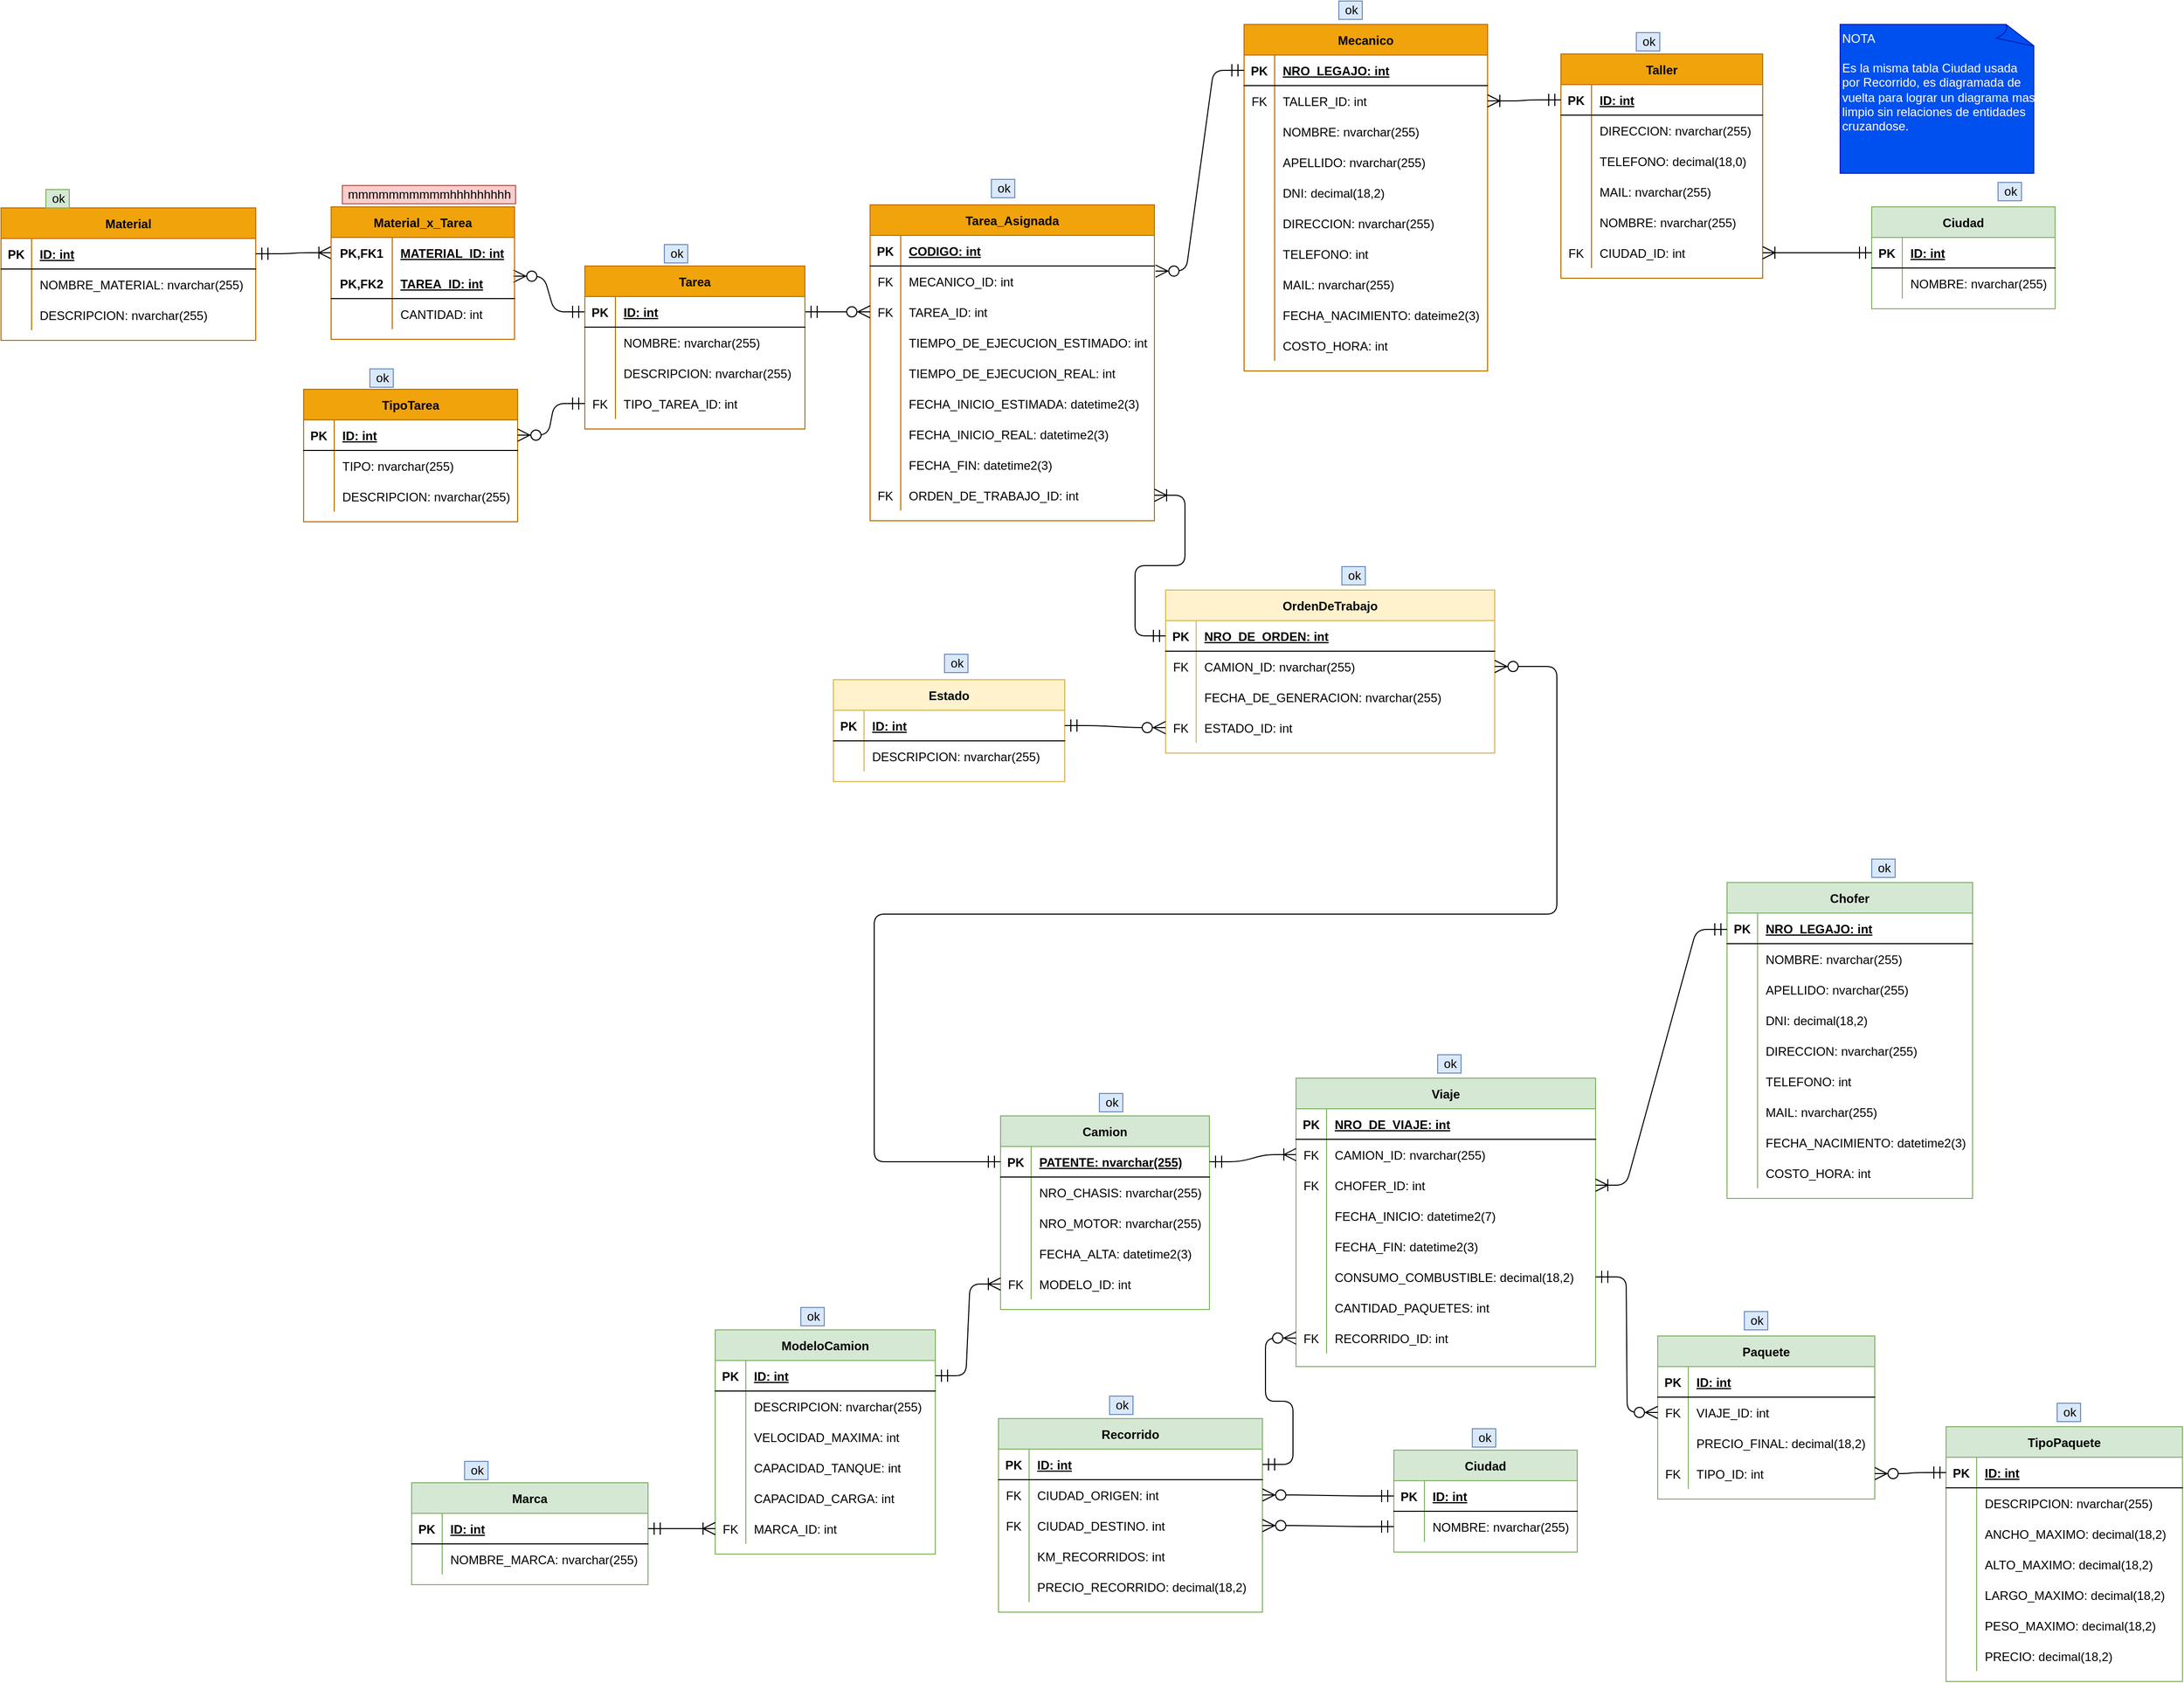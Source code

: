 <mxfile version="14.9.6" type="device" pages="2"><diagram id="6IigSW5zbwEDqUWG30RW" name="DER"><mxGraphModel dx="2834" dy="1656" grid="0" gridSize="10" guides="0" tooltips="1" connect="1" arrows="1" fold="1" page="0" pageScale="1" pageWidth="827" pageHeight="1169" math="0" shadow="0"><root><mxCell id="0"/><mxCell id="1" parent="0"/><mxCell id="L3CfLS9jrRyJnpyv8TBC-190" value="Camion" style="shape=table;startSize=30;container=1;collapsible=1;childLayout=tableLayout;fixedRows=1;rowLines=0;fontStyle=1;align=center;resizeLast=1;fillColor=#d5e8d4;strokeColor=#82b366;" parent="1" vertex="1"><mxGeometry x="-216" y="557" width="205" height="190" as="geometry"/></mxCell><mxCell id="L3CfLS9jrRyJnpyv8TBC-191" value="" style="shape=partialRectangle;collapsible=0;dropTarget=0;pointerEvents=0;fillColor=none;top=0;left=0;bottom=1;right=0;points=[[0,0.5],[1,0.5]];portConstraint=eastwest;" parent="L3CfLS9jrRyJnpyv8TBC-190" vertex="1"><mxGeometry y="30" width="205" height="30" as="geometry"/></mxCell><mxCell id="L3CfLS9jrRyJnpyv8TBC-192" value="PK" style="shape=partialRectangle;connectable=0;fillColor=none;top=0;left=0;bottom=0;right=0;fontStyle=1;overflow=hidden;" parent="L3CfLS9jrRyJnpyv8TBC-191" vertex="1"><mxGeometry width="30" height="30" as="geometry"/></mxCell><mxCell id="L3CfLS9jrRyJnpyv8TBC-193" value="PATENTE: nvarchar(255)" style="shape=partialRectangle;connectable=0;fillColor=none;top=0;left=0;bottom=0;right=0;align=left;spacingLeft=6;fontStyle=5;overflow=hidden;" parent="L3CfLS9jrRyJnpyv8TBC-191" vertex="1"><mxGeometry x="30" width="175" height="30" as="geometry"/></mxCell><mxCell id="L3CfLS9jrRyJnpyv8TBC-197" value="" style="shape=partialRectangle;collapsible=0;dropTarget=0;pointerEvents=0;fillColor=none;top=0;left=0;bottom=0;right=0;points=[[0,0.5],[1,0.5]];portConstraint=eastwest;" parent="L3CfLS9jrRyJnpyv8TBC-190" vertex="1"><mxGeometry y="60" width="205" height="30" as="geometry"/></mxCell><mxCell id="L3CfLS9jrRyJnpyv8TBC-198" value="" style="shape=partialRectangle;connectable=0;fillColor=none;top=0;left=0;bottom=0;right=0;editable=1;overflow=hidden;" parent="L3CfLS9jrRyJnpyv8TBC-197" vertex="1"><mxGeometry width="30" height="30" as="geometry"/></mxCell><mxCell id="L3CfLS9jrRyJnpyv8TBC-199" value="NRO_CHASIS: nvarchar(255)" style="shape=partialRectangle;connectable=0;fillColor=none;top=0;left=0;bottom=0;right=0;align=left;spacingLeft=6;overflow=hidden;" parent="L3CfLS9jrRyJnpyv8TBC-197" vertex="1"><mxGeometry x="30" width="175" height="30" as="geometry"/></mxCell><mxCell id="2u6nwUFCkDq3Rh7lDnzL-41" value="" style="shape=partialRectangle;collapsible=0;dropTarget=0;pointerEvents=0;fillColor=none;top=0;left=0;bottom=0;right=0;points=[[0,0.5],[1,0.5]];portConstraint=eastwest;" parent="L3CfLS9jrRyJnpyv8TBC-190" vertex="1"><mxGeometry y="90" width="205" height="30" as="geometry"/></mxCell><mxCell id="2u6nwUFCkDq3Rh7lDnzL-42" value="" style="shape=partialRectangle;connectable=0;fillColor=none;top=0;left=0;bottom=0;right=0;editable=1;overflow=hidden;" parent="2u6nwUFCkDq3Rh7lDnzL-41" vertex="1"><mxGeometry width="30" height="30" as="geometry"/></mxCell><mxCell id="2u6nwUFCkDq3Rh7lDnzL-43" value="NRO_MOTOR: nvarchar(255)" style="shape=partialRectangle;connectable=0;fillColor=none;top=0;left=0;bottom=0;right=0;align=left;spacingLeft=6;overflow=hidden;" parent="2u6nwUFCkDq3Rh7lDnzL-41" vertex="1"><mxGeometry x="30" width="175" height="30" as="geometry"/></mxCell><mxCell id="2u6nwUFCkDq3Rh7lDnzL-44" value="" style="shape=partialRectangle;collapsible=0;dropTarget=0;pointerEvents=0;fillColor=none;top=0;left=0;bottom=0;right=0;points=[[0,0.5],[1,0.5]];portConstraint=eastwest;" parent="L3CfLS9jrRyJnpyv8TBC-190" vertex="1"><mxGeometry y="120" width="205" height="30" as="geometry"/></mxCell><mxCell id="2u6nwUFCkDq3Rh7lDnzL-45" value="" style="shape=partialRectangle;connectable=0;fillColor=none;top=0;left=0;bottom=0;right=0;editable=1;overflow=hidden;" parent="2u6nwUFCkDq3Rh7lDnzL-44" vertex="1"><mxGeometry width="30" height="30" as="geometry"/></mxCell><mxCell id="2u6nwUFCkDq3Rh7lDnzL-46" value="FECHA_ALTA: datetime2(3)" style="shape=partialRectangle;connectable=0;fillColor=none;top=0;left=0;bottom=0;right=0;align=left;spacingLeft=6;overflow=hidden;" parent="2u6nwUFCkDq3Rh7lDnzL-44" vertex="1"><mxGeometry x="30" width="175" height="30" as="geometry"/></mxCell><mxCell id="L3CfLS9jrRyJnpyv8TBC-194" value="" style="shape=partialRectangle;collapsible=0;dropTarget=0;pointerEvents=0;fillColor=none;top=0;left=0;bottom=0;right=0;points=[[0,0.5],[1,0.5]];portConstraint=eastwest;" parent="L3CfLS9jrRyJnpyv8TBC-190" vertex="1"><mxGeometry y="150" width="205" height="30" as="geometry"/></mxCell><mxCell id="L3CfLS9jrRyJnpyv8TBC-195" value="FK" style="shape=partialRectangle;connectable=0;fillColor=none;top=0;left=0;bottom=0;right=0;editable=1;overflow=hidden;" parent="L3CfLS9jrRyJnpyv8TBC-194" vertex="1"><mxGeometry width="30" height="30" as="geometry"/></mxCell><mxCell id="L3CfLS9jrRyJnpyv8TBC-196" value="MODELO_ID: int" style="shape=partialRectangle;connectable=0;fillColor=none;top=0;left=0;bottom=0;right=0;align=left;spacingLeft=6;overflow=hidden;" parent="L3CfLS9jrRyJnpyv8TBC-194" vertex="1"><mxGeometry x="30" width="175" height="30" as="geometry"/></mxCell><mxCell id="L3CfLS9jrRyJnpyv8TBC-203" value="Viaje" style="shape=table;startSize=30;container=1;collapsible=1;childLayout=tableLayout;fixedRows=1;rowLines=0;fontStyle=1;align=center;resizeLast=1;fillColor=#d5e8d4;strokeColor=#82b366;" parent="1" vertex="1"><mxGeometry x="74" y="520" width="294" height="283" as="geometry"/></mxCell><mxCell id="L3CfLS9jrRyJnpyv8TBC-204" value="" style="shape=partialRectangle;collapsible=0;dropTarget=0;pointerEvents=0;fillColor=none;top=0;left=0;bottom=1;right=0;points=[[0,0.5],[1,0.5]];portConstraint=eastwest;" parent="L3CfLS9jrRyJnpyv8TBC-203" vertex="1"><mxGeometry y="30" width="294" height="30" as="geometry"/></mxCell><mxCell id="L3CfLS9jrRyJnpyv8TBC-205" value="PK" style="shape=partialRectangle;connectable=0;fillColor=none;top=0;left=0;bottom=0;right=0;fontStyle=1;overflow=hidden;" parent="L3CfLS9jrRyJnpyv8TBC-204" vertex="1"><mxGeometry width="30" height="30" as="geometry"/></mxCell><mxCell id="L3CfLS9jrRyJnpyv8TBC-206" value="NRO_DE_VIAJE: int" style="shape=partialRectangle;connectable=0;fillColor=none;top=0;left=0;bottom=0;right=0;align=left;spacingLeft=6;fontStyle=5;overflow=hidden;" parent="L3CfLS9jrRyJnpyv8TBC-204" vertex="1"><mxGeometry x="30" width="264" height="30" as="geometry"/></mxCell><mxCell id="L3CfLS9jrRyJnpyv8TBC-207" value="" style="shape=partialRectangle;collapsible=0;dropTarget=0;pointerEvents=0;fillColor=none;top=0;left=0;bottom=0;right=0;points=[[0,0.5],[1,0.5]];portConstraint=eastwest;" parent="L3CfLS9jrRyJnpyv8TBC-203" vertex="1"><mxGeometry y="60" width="294" height="30" as="geometry"/></mxCell><mxCell id="L3CfLS9jrRyJnpyv8TBC-208" value="FK" style="shape=partialRectangle;connectable=0;fillColor=none;top=0;left=0;bottom=0;right=0;editable=1;overflow=hidden;" parent="L3CfLS9jrRyJnpyv8TBC-207" vertex="1"><mxGeometry width="30" height="30" as="geometry"/></mxCell><mxCell id="L3CfLS9jrRyJnpyv8TBC-209" value="CAMION_ID: nvarchar(255)" style="shape=partialRectangle;connectable=0;fillColor=none;top=0;left=0;bottom=0;right=0;align=left;spacingLeft=6;overflow=hidden;" parent="L3CfLS9jrRyJnpyv8TBC-207" vertex="1"><mxGeometry x="30" width="264" height="30" as="geometry"/></mxCell><mxCell id="L3CfLS9jrRyJnpyv8TBC-210" value="" style="shape=partialRectangle;collapsible=0;dropTarget=0;pointerEvents=0;fillColor=none;top=0;left=0;bottom=0;right=0;points=[[0,0.5],[1,0.5]];portConstraint=eastwest;" parent="L3CfLS9jrRyJnpyv8TBC-203" vertex="1"><mxGeometry y="90" width="294" height="30" as="geometry"/></mxCell><mxCell id="L3CfLS9jrRyJnpyv8TBC-211" value="FK" style="shape=partialRectangle;connectable=0;fillColor=none;top=0;left=0;bottom=0;right=0;editable=1;overflow=hidden;" parent="L3CfLS9jrRyJnpyv8TBC-210" vertex="1"><mxGeometry width="30" height="30" as="geometry"/></mxCell><mxCell id="L3CfLS9jrRyJnpyv8TBC-212" value="CHOFER_ID: int" style="shape=partialRectangle;connectable=0;fillColor=none;top=0;left=0;bottom=0;right=0;align=left;spacingLeft=6;overflow=hidden;" parent="L3CfLS9jrRyJnpyv8TBC-210" vertex="1"><mxGeometry x="30" width="264" height="30" as="geometry"/></mxCell><mxCell id="L3CfLS9jrRyJnpyv8TBC-213" value="" style="shape=partialRectangle;collapsible=0;dropTarget=0;pointerEvents=0;fillColor=none;top=0;left=0;bottom=0;right=0;points=[[0,0.5],[1,0.5]];portConstraint=eastwest;" parent="L3CfLS9jrRyJnpyv8TBC-203" vertex="1"><mxGeometry y="120" width="294" height="30" as="geometry"/></mxCell><mxCell id="L3CfLS9jrRyJnpyv8TBC-214" value="" style="shape=partialRectangle;connectable=0;fillColor=none;top=0;left=0;bottom=0;right=0;editable=1;overflow=hidden;" parent="L3CfLS9jrRyJnpyv8TBC-213" vertex="1"><mxGeometry width="30" height="30" as="geometry"/></mxCell><mxCell id="L3CfLS9jrRyJnpyv8TBC-215" value="FECHA_INICIO: datetime2(7)" style="shape=partialRectangle;connectable=0;fillColor=none;top=0;left=0;bottom=0;right=0;align=left;spacingLeft=6;overflow=hidden;" parent="L3CfLS9jrRyJnpyv8TBC-213" vertex="1"><mxGeometry x="30" width="264" height="30" as="geometry"/></mxCell><mxCell id="L3CfLS9jrRyJnpyv8TBC-285" value="" style="shape=partialRectangle;collapsible=0;dropTarget=0;pointerEvents=0;fillColor=none;top=0;left=0;bottom=0;right=0;points=[[0,0.5],[1,0.5]];portConstraint=eastwest;" parent="L3CfLS9jrRyJnpyv8TBC-203" vertex="1"><mxGeometry y="150" width="294" height="30" as="geometry"/></mxCell><mxCell id="L3CfLS9jrRyJnpyv8TBC-286" value="" style="shape=partialRectangle;connectable=0;fillColor=none;top=0;left=0;bottom=0;right=0;editable=1;overflow=hidden;" parent="L3CfLS9jrRyJnpyv8TBC-285" vertex="1"><mxGeometry width="30" height="30" as="geometry"/></mxCell><mxCell id="L3CfLS9jrRyJnpyv8TBC-287" value="FECHA_FIN: datetime2(3)" style="shape=partialRectangle;connectable=0;fillColor=none;top=0;left=0;bottom=0;right=0;align=left;spacingLeft=6;overflow=hidden;" parent="L3CfLS9jrRyJnpyv8TBC-285" vertex="1"><mxGeometry x="30" width="264" height="30" as="geometry"/></mxCell><mxCell id="L3CfLS9jrRyJnpyv8TBC-288" value="" style="shape=partialRectangle;collapsible=0;dropTarget=0;pointerEvents=0;fillColor=none;top=0;left=0;bottom=0;right=0;points=[[0,0.5],[1,0.5]];portConstraint=eastwest;" parent="L3CfLS9jrRyJnpyv8TBC-203" vertex="1"><mxGeometry y="180" width="294" height="30" as="geometry"/></mxCell><mxCell id="L3CfLS9jrRyJnpyv8TBC-289" value="" style="shape=partialRectangle;connectable=0;fillColor=none;top=0;left=0;bottom=0;right=0;editable=1;overflow=hidden;" parent="L3CfLS9jrRyJnpyv8TBC-288" vertex="1"><mxGeometry width="30" height="30" as="geometry"/></mxCell><mxCell id="L3CfLS9jrRyJnpyv8TBC-290" value="CONSUMO_COMBUSTIBLE: decimal(18,2)" style="shape=partialRectangle;connectable=0;fillColor=none;top=0;left=0;bottom=0;right=0;align=left;spacingLeft=6;overflow=hidden;" parent="L3CfLS9jrRyJnpyv8TBC-288" vertex="1"><mxGeometry x="30" width="264" height="30" as="geometry"/></mxCell><mxCell id="L3CfLS9jrRyJnpyv8TBC-322" value="" style="shape=partialRectangle;collapsible=0;dropTarget=0;pointerEvents=0;fillColor=none;top=0;left=0;bottom=0;right=0;points=[[0,0.5],[1,0.5]];portConstraint=eastwest;" parent="L3CfLS9jrRyJnpyv8TBC-203" vertex="1"><mxGeometry y="210" width="294" height="30" as="geometry"/></mxCell><mxCell id="L3CfLS9jrRyJnpyv8TBC-323" value="" style="shape=partialRectangle;connectable=0;fillColor=none;top=0;left=0;bottom=0;right=0;editable=1;overflow=hidden;" parent="L3CfLS9jrRyJnpyv8TBC-322" vertex="1"><mxGeometry width="30" height="30" as="geometry"/></mxCell><mxCell id="L3CfLS9jrRyJnpyv8TBC-324" value="CANTIDAD_PAQUETES: int" style="shape=partialRectangle;connectable=0;fillColor=none;top=0;left=0;bottom=0;right=0;align=left;spacingLeft=6;overflow=hidden;" parent="L3CfLS9jrRyJnpyv8TBC-322" vertex="1"><mxGeometry x="30" width="264" height="30" as="geometry"/></mxCell><mxCell id="2u6nwUFCkDq3Rh7lDnzL-1898" value="" style="shape=partialRectangle;collapsible=0;dropTarget=0;pointerEvents=0;fillColor=none;top=0;left=0;bottom=0;right=0;points=[[0,0.5],[1,0.5]];portConstraint=eastwest;" parent="L3CfLS9jrRyJnpyv8TBC-203" vertex="1"><mxGeometry y="240" width="294" height="30" as="geometry"/></mxCell><mxCell id="2u6nwUFCkDq3Rh7lDnzL-1899" value="FK" style="shape=partialRectangle;connectable=0;fillColor=none;top=0;left=0;bottom=0;right=0;editable=1;overflow=hidden;" parent="2u6nwUFCkDq3Rh7lDnzL-1898" vertex="1"><mxGeometry width="30" height="30" as="geometry"/></mxCell><mxCell id="2u6nwUFCkDq3Rh7lDnzL-1900" value="RECORRIDO_ID: int" style="shape=partialRectangle;connectable=0;fillColor=none;top=0;left=0;bottom=0;right=0;align=left;spacingLeft=6;overflow=hidden;" parent="2u6nwUFCkDq3Rh7lDnzL-1898" vertex="1"><mxGeometry x="30" width="264" height="30" as="geometry"/></mxCell><mxCell id="L3CfLS9jrRyJnpyv8TBC-216" value="" style="edgeStyle=entityRelationEdgeStyle;fontSize=12;html=1;endArrow=ERoneToMany;startArrow=ERmandOne;entryX=0;entryY=0.5;entryDx=0;entryDy=0;exitX=1;exitY=0.5;exitDx=0;exitDy=0;endSize=10;startSize=10;endFill=0;" parent="1" source="L3CfLS9jrRyJnpyv8TBC-191" target="L3CfLS9jrRyJnpyv8TBC-207" edge="1"><mxGeometry width="100" height="100" relative="1" as="geometry"><mxPoint x="-165" y="848" as="sourcePoint"/><mxPoint x="-65" y="748" as="targetPoint"/></mxGeometry></mxCell><mxCell id="L3CfLS9jrRyJnpyv8TBC-217" value="Chofer" style="shape=table;startSize=30;container=1;collapsible=1;childLayout=tableLayout;fixedRows=1;rowLines=0;fontStyle=1;align=center;resizeLast=1;fillColor=#d5e8d4;strokeColor=#82b366;" parent="1" vertex="1"><mxGeometry x="497" y="328" width="241" height="310" as="geometry"/></mxCell><mxCell id="L3CfLS9jrRyJnpyv8TBC-218" value="" style="shape=partialRectangle;collapsible=0;dropTarget=0;pointerEvents=0;fillColor=none;top=0;left=0;bottom=1;right=0;points=[[0,0.5],[1,0.5]];portConstraint=eastwest;" parent="L3CfLS9jrRyJnpyv8TBC-217" vertex="1"><mxGeometry y="30" width="241" height="30" as="geometry"/></mxCell><mxCell id="L3CfLS9jrRyJnpyv8TBC-219" value="PK" style="shape=partialRectangle;connectable=0;fillColor=none;top=0;left=0;bottom=0;right=0;fontStyle=1;overflow=hidden;" parent="L3CfLS9jrRyJnpyv8TBC-218" vertex="1"><mxGeometry width="30" height="30" as="geometry"/></mxCell><mxCell id="L3CfLS9jrRyJnpyv8TBC-220" value="NRO_LEGAJO: int" style="shape=partialRectangle;connectable=0;fillColor=none;top=0;left=0;bottom=0;right=0;align=left;spacingLeft=6;fontStyle=5;overflow=hidden;" parent="L3CfLS9jrRyJnpyv8TBC-218" vertex="1"><mxGeometry x="30" width="211" height="30" as="geometry"/></mxCell><mxCell id="L3CfLS9jrRyJnpyv8TBC-221" value="" style="shape=partialRectangle;collapsible=0;dropTarget=0;pointerEvents=0;fillColor=none;top=0;left=0;bottom=0;right=0;points=[[0,0.5],[1,0.5]];portConstraint=eastwest;" parent="L3CfLS9jrRyJnpyv8TBC-217" vertex="1"><mxGeometry y="60" width="241" height="30" as="geometry"/></mxCell><mxCell id="L3CfLS9jrRyJnpyv8TBC-222" value="" style="shape=partialRectangle;connectable=0;fillColor=none;top=0;left=0;bottom=0;right=0;editable=1;overflow=hidden;" parent="L3CfLS9jrRyJnpyv8TBC-221" vertex="1"><mxGeometry width="30" height="30" as="geometry"/></mxCell><mxCell id="L3CfLS9jrRyJnpyv8TBC-223" value="NOMBRE: nvarchar(255)" style="shape=partialRectangle;connectable=0;fillColor=none;top=0;left=0;bottom=0;right=0;align=left;spacingLeft=6;overflow=hidden;" parent="L3CfLS9jrRyJnpyv8TBC-221" vertex="1"><mxGeometry x="30" width="211" height="30" as="geometry"/></mxCell><mxCell id="L3CfLS9jrRyJnpyv8TBC-224" value="" style="shape=partialRectangle;collapsible=0;dropTarget=0;pointerEvents=0;fillColor=none;top=0;left=0;bottom=0;right=0;points=[[0,0.5],[1,0.5]];portConstraint=eastwest;" parent="L3CfLS9jrRyJnpyv8TBC-217" vertex="1"><mxGeometry y="90" width="241" height="30" as="geometry"/></mxCell><mxCell id="L3CfLS9jrRyJnpyv8TBC-225" value="" style="shape=partialRectangle;connectable=0;fillColor=none;top=0;left=0;bottom=0;right=0;editable=1;overflow=hidden;" parent="L3CfLS9jrRyJnpyv8TBC-224" vertex="1"><mxGeometry width="30" height="30" as="geometry"/></mxCell><mxCell id="L3CfLS9jrRyJnpyv8TBC-226" value="APELLIDO: nvarchar(255)" style="shape=partialRectangle;connectable=0;fillColor=none;top=0;left=0;bottom=0;right=0;align=left;spacingLeft=6;overflow=hidden;" parent="L3CfLS9jrRyJnpyv8TBC-224" vertex="1"><mxGeometry x="30" width="211" height="30" as="geometry"/></mxCell><mxCell id="2u6nwUFCkDq3Rh7lDnzL-13" value="" style="shape=partialRectangle;collapsible=0;dropTarget=0;pointerEvents=0;fillColor=none;top=0;left=0;bottom=0;right=0;points=[[0,0.5],[1,0.5]];portConstraint=eastwest;" parent="L3CfLS9jrRyJnpyv8TBC-217" vertex="1"><mxGeometry y="120" width="241" height="30" as="geometry"/></mxCell><mxCell id="2u6nwUFCkDq3Rh7lDnzL-14" value="" style="shape=partialRectangle;connectable=0;fillColor=none;top=0;left=0;bottom=0;right=0;editable=1;overflow=hidden;" parent="2u6nwUFCkDq3Rh7lDnzL-13" vertex="1"><mxGeometry width="30" height="30" as="geometry"/></mxCell><mxCell id="2u6nwUFCkDq3Rh7lDnzL-15" value="DNI: decimal(18,2)" style="shape=partialRectangle;connectable=0;fillColor=none;top=0;left=0;bottom=0;right=0;align=left;spacingLeft=6;overflow=hidden;" parent="2u6nwUFCkDq3Rh7lDnzL-13" vertex="1"><mxGeometry x="30" width="211" height="30" as="geometry"/></mxCell><mxCell id="2u6nwUFCkDq3Rh7lDnzL-16" value="" style="shape=partialRectangle;collapsible=0;dropTarget=0;pointerEvents=0;fillColor=none;top=0;left=0;bottom=0;right=0;points=[[0,0.5],[1,0.5]];portConstraint=eastwest;" parent="L3CfLS9jrRyJnpyv8TBC-217" vertex="1"><mxGeometry y="150" width="241" height="30" as="geometry"/></mxCell><mxCell id="2u6nwUFCkDq3Rh7lDnzL-17" value="" style="shape=partialRectangle;connectable=0;fillColor=none;top=0;left=0;bottom=0;right=0;editable=1;overflow=hidden;" parent="2u6nwUFCkDq3Rh7lDnzL-16" vertex="1"><mxGeometry width="30" height="30" as="geometry"/></mxCell><mxCell id="2u6nwUFCkDq3Rh7lDnzL-18" value="DIRECCION: nvarchar(255)" style="shape=partialRectangle;connectable=0;fillColor=none;top=0;left=0;bottom=0;right=0;align=left;spacingLeft=6;overflow=hidden;" parent="2u6nwUFCkDq3Rh7lDnzL-16" vertex="1"><mxGeometry x="30" width="211" height="30" as="geometry"/></mxCell><mxCell id="2u6nwUFCkDq3Rh7lDnzL-19" value="" style="shape=partialRectangle;collapsible=0;dropTarget=0;pointerEvents=0;fillColor=none;top=0;left=0;bottom=0;right=0;points=[[0,0.5],[1,0.5]];portConstraint=eastwest;" parent="L3CfLS9jrRyJnpyv8TBC-217" vertex="1"><mxGeometry y="180" width="241" height="30" as="geometry"/></mxCell><mxCell id="2u6nwUFCkDq3Rh7lDnzL-20" value="" style="shape=partialRectangle;connectable=0;fillColor=none;top=0;left=0;bottom=0;right=0;editable=1;overflow=hidden;" parent="2u6nwUFCkDq3Rh7lDnzL-19" vertex="1"><mxGeometry width="30" height="30" as="geometry"/></mxCell><mxCell id="2u6nwUFCkDq3Rh7lDnzL-21" value="TELEFONO: int" style="shape=partialRectangle;connectable=0;fillColor=none;top=0;left=0;bottom=0;right=0;align=left;spacingLeft=6;overflow=hidden;" parent="2u6nwUFCkDq3Rh7lDnzL-19" vertex="1"><mxGeometry x="30" width="211" height="30" as="geometry"/></mxCell><mxCell id="2u6nwUFCkDq3Rh7lDnzL-22" value="" style="shape=partialRectangle;collapsible=0;dropTarget=0;pointerEvents=0;fillColor=none;top=0;left=0;bottom=0;right=0;points=[[0,0.5],[1,0.5]];portConstraint=eastwest;" parent="L3CfLS9jrRyJnpyv8TBC-217" vertex="1"><mxGeometry y="210" width="241" height="30" as="geometry"/></mxCell><mxCell id="2u6nwUFCkDq3Rh7lDnzL-23" value="" style="shape=partialRectangle;connectable=0;fillColor=none;top=0;left=0;bottom=0;right=0;editable=1;overflow=hidden;" parent="2u6nwUFCkDq3Rh7lDnzL-22" vertex="1"><mxGeometry width="30" height="30" as="geometry"/></mxCell><mxCell id="2u6nwUFCkDq3Rh7lDnzL-24" value="MAIL: nvarchar(255)" style="shape=partialRectangle;connectable=0;fillColor=none;top=0;left=0;bottom=0;right=0;align=left;spacingLeft=6;overflow=hidden;" parent="2u6nwUFCkDq3Rh7lDnzL-22" vertex="1"><mxGeometry x="30" width="211" height="30" as="geometry"/></mxCell><mxCell id="2u6nwUFCkDq3Rh7lDnzL-25" value="" style="shape=partialRectangle;collapsible=0;dropTarget=0;pointerEvents=0;fillColor=none;top=0;left=0;bottom=0;right=0;points=[[0,0.5],[1,0.5]];portConstraint=eastwest;" parent="L3CfLS9jrRyJnpyv8TBC-217" vertex="1"><mxGeometry y="240" width="241" height="30" as="geometry"/></mxCell><mxCell id="2u6nwUFCkDq3Rh7lDnzL-26" value="" style="shape=partialRectangle;connectable=0;fillColor=none;top=0;left=0;bottom=0;right=0;editable=1;overflow=hidden;" parent="2u6nwUFCkDq3Rh7lDnzL-25" vertex="1"><mxGeometry width="30" height="30" as="geometry"/></mxCell><mxCell id="2u6nwUFCkDq3Rh7lDnzL-27" value="FECHA_NACIMIENTO: datetime2(3)" style="shape=partialRectangle;connectable=0;fillColor=none;top=0;left=0;bottom=0;right=0;align=left;spacingLeft=6;overflow=hidden;" parent="2u6nwUFCkDq3Rh7lDnzL-25" vertex="1"><mxGeometry x="30" width="211" height="30" as="geometry"/></mxCell><mxCell id="2u6nwUFCkDq3Rh7lDnzL-28" value="" style="shape=partialRectangle;collapsible=0;dropTarget=0;pointerEvents=0;fillColor=none;top=0;left=0;bottom=0;right=0;points=[[0,0.5],[1,0.5]];portConstraint=eastwest;" parent="L3CfLS9jrRyJnpyv8TBC-217" vertex="1"><mxGeometry y="270" width="241" height="30" as="geometry"/></mxCell><mxCell id="2u6nwUFCkDq3Rh7lDnzL-29" value="" style="shape=partialRectangle;connectable=0;fillColor=none;top=0;left=0;bottom=0;right=0;editable=1;overflow=hidden;" parent="2u6nwUFCkDq3Rh7lDnzL-28" vertex="1"><mxGeometry width="30" height="30" as="geometry"/></mxCell><mxCell id="2u6nwUFCkDq3Rh7lDnzL-30" value="COSTO_HORA: int" style="shape=partialRectangle;connectable=0;fillColor=none;top=0;left=0;bottom=0;right=0;align=left;spacingLeft=6;overflow=hidden;" parent="2u6nwUFCkDq3Rh7lDnzL-28" vertex="1"><mxGeometry x="30" width="211" height="30" as="geometry"/></mxCell><mxCell id="L3CfLS9jrRyJnpyv8TBC-263" value="" style="edgeStyle=entityRelationEdgeStyle;fontSize=12;html=1;endArrow=ERoneToMany;startArrow=ERmandOne;entryX=1;entryY=0.5;entryDx=0;entryDy=0;endSize=10;startSize=10;endFill=0;exitX=0;exitY=0.533;exitDx=0;exitDy=0;exitPerimeter=0;" parent="1" source="L3CfLS9jrRyJnpyv8TBC-218" target="L3CfLS9jrRyJnpyv8TBC-210" edge="1"><mxGeometry width="100" height="100" relative="1" as="geometry"><mxPoint x="410" y="434" as="sourcePoint"/><mxPoint x="477" y="498" as="targetPoint"/></mxGeometry></mxCell><mxCell id="L3CfLS9jrRyJnpyv8TBC-264" value="Recorrido" style="shape=table;startSize=30;container=1;collapsible=1;childLayout=tableLayout;fixedRows=1;rowLines=0;fontStyle=1;align=center;resizeLast=1;fillColor=#d5e8d4;strokeColor=#82b366;" parent="1" vertex="1"><mxGeometry x="-218" y="854" width="259" height="190" as="geometry"/></mxCell><mxCell id="L3CfLS9jrRyJnpyv8TBC-265" value="" style="shape=partialRectangle;collapsible=0;dropTarget=0;pointerEvents=0;fillColor=none;top=0;left=0;bottom=1;right=0;points=[[0,0.5],[1,0.5]];portConstraint=eastwest;" parent="L3CfLS9jrRyJnpyv8TBC-264" vertex="1"><mxGeometry y="30" width="259" height="30" as="geometry"/></mxCell><mxCell id="L3CfLS9jrRyJnpyv8TBC-266" value="PK" style="shape=partialRectangle;connectable=0;fillColor=none;top=0;left=0;bottom=0;right=0;fontStyle=1;overflow=hidden;" parent="L3CfLS9jrRyJnpyv8TBC-265" vertex="1"><mxGeometry width="30" height="30" as="geometry"/></mxCell><mxCell id="L3CfLS9jrRyJnpyv8TBC-267" value="ID: int" style="shape=partialRectangle;connectable=0;fillColor=none;top=0;left=0;bottom=0;right=0;align=left;spacingLeft=6;fontStyle=5;overflow=hidden;" parent="L3CfLS9jrRyJnpyv8TBC-265" vertex="1"><mxGeometry x="30" width="229" height="30" as="geometry"/></mxCell><mxCell id="L3CfLS9jrRyJnpyv8TBC-271" value="" style="shape=partialRectangle;collapsible=0;dropTarget=0;pointerEvents=0;fillColor=none;top=0;left=0;bottom=0;right=0;points=[[0,0.5],[1,0.5]];portConstraint=eastwest;" parent="L3CfLS9jrRyJnpyv8TBC-264" vertex="1"><mxGeometry y="60" width="259" height="30" as="geometry"/></mxCell><mxCell id="L3CfLS9jrRyJnpyv8TBC-272" value="FK" style="shape=partialRectangle;connectable=0;fillColor=none;top=0;left=0;bottom=0;right=0;editable=1;overflow=hidden;" parent="L3CfLS9jrRyJnpyv8TBC-271" vertex="1"><mxGeometry width="30" height="30" as="geometry"/></mxCell><mxCell id="L3CfLS9jrRyJnpyv8TBC-273" value="CIUDAD_ORIGEN: int" style="shape=partialRectangle;connectable=0;fillColor=none;top=0;left=0;bottom=0;right=0;align=left;spacingLeft=6;overflow=hidden;" parent="L3CfLS9jrRyJnpyv8TBC-271" vertex="1"><mxGeometry x="30" width="229" height="30" as="geometry"/></mxCell><mxCell id="L3CfLS9jrRyJnpyv8TBC-268" value="" style="shape=partialRectangle;collapsible=0;dropTarget=0;pointerEvents=0;fillColor=none;top=0;left=0;bottom=0;right=0;points=[[0,0.5],[1,0.5]];portConstraint=eastwest;" parent="L3CfLS9jrRyJnpyv8TBC-264" vertex="1"><mxGeometry y="90" width="259" height="30" as="geometry"/></mxCell><mxCell id="L3CfLS9jrRyJnpyv8TBC-269" value="FK" style="shape=partialRectangle;connectable=0;fillColor=none;top=0;left=0;bottom=0;right=0;editable=1;overflow=hidden;" parent="L3CfLS9jrRyJnpyv8TBC-268" vertex="1"><mxGeometry width="30" height="30" as="geometry"/></mxCell><mxCell id="L3CfLS9jrRyJnpyv8TBC-270" value="CIUDAD_DESTINO. int" style="shape=partialRectangle;connectable=0;fillColor=none;top=0;left=0;bottom=0;right=0;align=left;spacingLeft=6;overflow=hidden;" parent="L3CfLS9jrRyJnpyv8TBC-268" vertex="1"><mxGeometry x="30" width="229" height="30" as="geometry"/></mxCell><mxCell id="L3CfLS9jrRyJnpyv8TBC-274" value="" style="shape=partialRectangle;collapsible=0;dropTarget=0;pointerEvents=0;fillColor=none;top=0;left=0;bottom=0;right=0;points=[[0,0.5],[1,0.5]];portConstraint=eastwest;" parent="L3CfLS9jrRyJnpyv8TBC-264" vertex="1"><mxGeometry y="120" width="259" height="30" as="geometry"/></mxCell><mxCell id="L3CfLS9jrRyJnpyv8TBC-275" value="" style="shape=partialRectangle;connectable=0;fillColor=none;top=0;left=0;bottom=0;right=0;editable=1;overflow=hidden;" parent="L3CfLS9jrRyJnpyv8TBC-274" vertex="1"><mxGeometry width="30" height="30" as="geometry"/></mxCell><mxCell id="L3CfLS9jrRyJnpyv8TBC-276" value="KM_RECORRIDOS: int" style="shape=partialRectangle;connectable=0;fillColor=none;top=0;left=0;bottom=0;right=0;align=left;spacingLeft=6;overflow=hidden;" parent="L3CfLS9jrRyJnpyv8TBC-274" vertex="1"><mxGeometry x="30" width="229" height="30" as="geometry"/></mxCell><mxCell id="L3CfLS9jrRyJnpyv8TBC-277" value="" style="shape=partialRectangle;collapsible=0;dropTarget=0;pointerEvents=0;fillColor=none;top=0;left=0;bottom=0;right=0;points=[[0,0.5],[1,0.5]];portConstraint=eastwest;" parent="L3CfLS9jrRyJnpyv8TBC-264" vertex="1"><mxGeometry y="150" width="259" height="30" as="geometry"/></mxCell><mxCell id="L3CfLS9jrRyJnpyv8TBC-278" value="" style="shape=partialRectangle;connectable=0;fillColor=none;top=0;left=0;bottom=0;right=0;editable=1;overflow=hidden;" parent="L3CfLS9jrRyJnpyv8TBC-277" vertex="1"><mxGeometry width="30" height="30" as="geometry"/></mxCell><mxCell id="L3CfLS9jrRyJnpyv8TBC-279" value="PRECIO_RECORRIDO: decimal(18,2)" style="shape=partialRectangle;connectable=0;fillColor=none;top=0;left=0;bottom=0;right=0;align=left;spacingLeft=6;overflow=hidden;" parent="L3CfLS9jrRyJnpyv8TBC-277" vertex="1"><mxGeometry x="30" width="229" height="30" as="geometry"/></mxCell><mxCell id="L3CfLS9jrRyJnpyv8TBC-291" value="" style="edgeStyle=entityRelationEdgeStyle;fontSize=12;html=1;endArrow=ERzeroToMany;startArrow=ERmandOne;entryX=0;entryY=0.5;entryDx=0;entryDy=0;exitX=1;exitY=0.5;exitDx=0;exitDy=0;endSize=10;startSize=10;" parent="1" source="L3CfLS9jrRyJnpyv8TBC-265" target="2u6nwUFCkDq3Rh7lDnzL-1898" edge="1"><mxGeometry width="100" height="100" relative="1" as="geometry"><mxPoint x="25" y="848" as="sourcePoint"/><mxPoint x="131" y="848" as="targetPoint"/></mxGeometry></mxCell><mxCell id="L3CfLS9jrRyJnpyv8TBC-293" value="Paquete" style="shape=table;startSize=30;container=1;collapsible=1;childLayout=tableLayout;fixedRows=1;rowLines=0;fontStyle=1;align=center;resizeLast=1;fillColor=#d5e8d4;strokeColor=#82b366;" parent="1" vertex="1"><mxGeometry x="429" y="773" width="213" height="160" as="geometry"/></mxCell><mxCell id="L3CfLS9jrRyJnpyv8TBC-294" value="" style="shape=partialRectangle;collapsible=0;dropTarget=0;pointerEvents=0;fillColor=none;top=0;left=0;bottom=1;right=0;points=[[0,0.5],[1,0.5]];portConstraint=eastwest;" parent="L3CfLS9jrRyJnpyv8TBC-293" vertex="1"><mxGeometry y="30" width="213" height="30" as="geometry"/></mxCell><mxCell id="L3CfLS9jrRyJnpyv8TBC-295" value="PK" style="shape=partialRectangle;connectable=0;fillColor=none;top=0;left=0;bottom=0;right=0;fontStyle=1;overflow=hidden;" parent="L3CfLS9jrRyJnpyv8TBC-294" vertex="1"><mxGeometry width="30" height="30" as="geometry"/></mxCell><mxCell id="L3CfLS9jrRyJnpyv8TBC-296" value="ID: int" style="shape=partialRectangle;connectable=0;fillColor=none;top=0;left=0;bottom=0;right=0;align=left;spacingLeft=6;fontStyle=5;overflow=hidden;" parent="L3CfLS9jrRyJnpyv8TBC-294" vertex="1"><mxGeometry x="30" width="183" height="30" as="geometry"/></mxCell><mxCell id="2u6nwUFCkDq3Rh7lDnzL-1901" value="" style="shape=partialRectangle;collapsible=0;dropTarget=0;pointerEvents=0;fillColor=none;top=0;left=0;bottom=0;right=0;points=[[0,0.5],[1,0.5]];portConstraint=eastwest;" parent="L3CfLS9jrRyJnpyv8TBC-293" vertex="1"><mxGeometry y="60" width="213" height="30" as="geometry"/></mxCell><mxCell id="2u6nwUFCkDq3Rh7lDnzL-1902" value="FK" style="shape=partialRectangle;connectable=0;fillColor=none;top=0;left=0;bottom=0;right=0;editable=1;overflow=hidden;" parent="2u6nwUFCkDq3Rh7lDnzL-1901" vertex="1"><mxGeometry width="30" height="30" as="geometry"/></mxCell><mxCell id="2u6nwUFCkDq3Rh7lDnzL-1903" value="VIAJE_ID: int" style="shape=partialRectangle;connectable=0;fillColor=none;top=0;left=0;bottom=0;right=0;align=left;spacingLeft=6;overflow=hidden;" parent="2u6nwUFCkDq3Rh7lDnzL-1901" vertex="1"><mxGeometry x="30" width="183" height="30" as="geometry"/></mxCell><mxCell id="L3CfLS9jrRyJnpyv8TBC-300" value="" style="shape=partialRectangle;collapsible=0;dropTarget=0;pointerEvents=0;fillColor=none;top=0;left=0;bottom=0;right=0;points=[[0,0.5],[1,0.5]];portConstraint=eastwest;" parent="L3CfLS9jrRyJnpyv8TBC-293" vertex="1"><mxGeometry y="90" width="213" height="30" as="geometry"/></mxCell><mxCell id="L3CfLS9jrRyJnpyv8TBC-301" value="" style="shape=partialRectangle;connectable=0;fillColor=none;top=0;left=0;bottom=0;right=0;editable=1;overflow=hidden;" parent="L3CfLS9jrRyJnpyv8TBC-300" vertex="1"><mxGeometry width="30" height="30" as="geometry"/></mxCell><mxCell id="L3CfLS9jrRyJnpyv8TBC-302" value="PRECIO_FINAL: decimal(18,2)" style="shape=partialRectangle;connectable=0;fillColor=none;top=0;left=0;bottom=0;right=0;align=left;spacingLeft=6;overflow=hidden;" parent="L3CfLS9jrRyJnpyv8TBC-300" vertex="1"><mxGeometry x="30" width="183" height="30" as="geometry"/></mxCell><mxCell id="L3CfLS9jrRyJnpyv8TBC-297" value="" style="shape=partialRectangle;collapsible=0;dropTarget=0;pointerEvents=0;fillColor=none;top=0;left=0;bottom=0;right=0;points=[[0,0.5],[1,0.5]];portConstraint=eastwest;" parent="L3CfLS9jrRyJnpyv8TBC-293" vertex="1"><mxGeometry y="120" width="213" height="30" as="geometry"/></mxCell><mxCell id="L3CfLS9jrRyJnpyv8TBC-298" value="FK" style="shape=partialRectangle;connectable=0;fillColor=none;top=0;left=0;bottom=0;right=0;editable=1;overflow=hidden;" parent="L3CfLS9jrRyJnpyv8TBC-297" vertex="1"><mxGeometry width="30" height="30" as="geometry"/></mxCell><mxCell id="L3CfLS9jrRyJnpyv8TBC-299" value="TIPO_ID: int" style="shape=partialRectangle;connectable=0;fillColor=none;top=0;left=0;bottom=0;right=0;align=left;spacingLeft=6;overflow=hidden;" parent="L3CfLS9jrRyJnpyv8TBC-297" vertex="1"><mxGeometry x="30" width="183" height="30" as="geometry"/></mxCell><mxCell id="L3CfLS9jrRyJnpyv8TBC-306" value="TipoPaquete" style="shape=table;startSize=30;container=1;collapsible=1;childLayout=tableLayout;fixedRows=1;rowLines=0;fontStyle=1;align=center;resizeLast=1;fillColor=#d5e8d4;strokeColor=#82b366;" parent="1" vertex="1"><mxGeometry x="712" y="862" width="232" height="250" as="geometry"/></mxCell><mxCell id="L3CfLS9jrRyJnpyv8TBC-307" value="" style="shape=partialRectangle;collapsible=0;dropTarget=0;pointerEvents=0;fillColor=none;top=0;left=0;bottom=1;right=0;points=[[0,0.5],[1,0.5]];portConstraint=eastwest;" parent="L3CfLS9jrRyJnpyv8TBC-306" vertex="1"><mxGeometry y="30" width="232" height="30" as="geometry"/></mxCell><mxCell id="L3CfLS9jrRyJnpyv8TBC-308" value="PK" style="shape=partialRectangle;connectable=0;fillColor=none;top=0;left=0;bottom=0;right=0;fontStyle=1;overflow=hidden;" parent="L3CfLS9jrRyJnpyv8TBC-307" vertex="1"><mxGeometry width="30" height="30" as="geometry"/></mxCell><mxCell id="L3CfLS9jrRyJnpyv8TBC-309" value="ID: int" style="shape=partialRectangle;connectable=0;fillColor=none;top=0;left=0;bottom=0;right=0;align=left;spacingLeft=6;fontStyle=5;overflow=hidden;" parent="L3CfLS9jrRyJnpyv8TBC-307" vertex="1"><mxGeometry x="30" width="202" height="30" as="geometry"/></mxCell><mxCell id="L3CfLS9jrRyJnpyv8TBC-310" value="" style="shape=partialRectangle;collapsible=0;dropTarget=0;pointerEvents=0;fillColor=none;top=0;left=0;bottom=0;right=0;points=[[0,0.5],[1,0.5]];portConstraint=eastwest;" parent="L3CfLS9jrRyJnpyv8TBC-306" vertex="1"><mxGeometry y="60" width="232" height="30" as="geometry"/></mxCell><mxCell id="L3CfLS9jrRyJnpyv8TBC-311" value="" style="shape=partialRectangle;connectable=0;fillColor=none;top=0;left=0;bottom=0;right=0;editable=1;overflow=hidden;" parent="L3CfLS9jrRyJnpyv8TBC-310" vertex="1"><mxGeometry width="30" height="30" as="geometry"/></mxCell><mxCell id="L3CfLS9jrRyJnpyv8TBC-312" value="DESCRIPCION: nvarchar(255)" style="shape=partialRectangle;connectable=0;fillColor=none;top=0;left=0;bottom=0;right=0;align=left;spacingLeft=6;overflow=hidden;" parent="L3CfLS9jrRyJnpyv8TBC-310" vertex="1"><mxGeometry x="30" width="202" height="30" as="geometry"/></mxCell><mxCell id="L3CfLS9jrRyJnpyv8TBC-313" value="" style="shape=partialRectangle;collapsible=0;dropTarget=0;pointerEvents=0;fillColor=none;top=0;left=0;bottom=0;right=0;points=[[0,0.5],[1,0.5]];portConstraint=eastwest;" parent="L3CfLS9jrRyJnpyv8TBC-306" vertex="1"><mxGeometry y="90" width="232" height="30" as="geometry"/></mxCell><mxCell id="L3CfLS9jrRyJnpyv8TBC-314" value="" style="shape=partialRectangle;connectable=0;fillColor=none;top=0;left=0;bottom=0;right=0;editable=1;overflow=hidden;" parent="L3CfLS9jrRyJnpyv8TBC-313" vertex="1"><mxGeometry width="30" height="30" as="geometry"/></mxCell><mxCell id="L3CfLS9jrRyJnpyv8TBC-315" value="ANCHO_MAXIMO: decimal(18,2)" style="shape=partialRectangle;connectable=0;fillColor=none;top=0;left=0;bottom=0;right=0;align=left;spacingLeft=6;overflow=hidden;" parent="L3CfLS9jrRyJnpyv8TBC-313" vertex="1"><mxGeometry x="30" width="202" height="30" as="geometry"/></mxCell><mxCell id="L3CfLS9jrRyJnpyv8TBC-316" value="" style="shape=partialRectangle;collapsible=0;dropTarget=0;pointerEvents=0;fillColor=none;top=0;left=0;bottom=0;right=0;points=[[0,0.5],[1,0.5]];portConstraint=eastwest;" parent="L3CfLS9jrRyJnpyv8TBC-306" vertex="1"><mxGeometry y="120" width="232" height="30" as="geometry"/></mxCell><mxCell id="L3CfLS9jrRyJnpyv8TBC-317" value="" style="shape=partialRectangle;connectable=0;fillColor=none;top=0;left=0;bottom=0;right=0;editable=1;overflow=hidden;" parent="L3CfLS9jrRyJnpyv8TBC-316" vertex="1"><mxGeometry width="30" height="30" as="geometry"/></mxCell><mxCell id="L3CfLS9jrRyJnpyv8TBC-318" value="ALTO_MAXIMO: decimal(18,2)" style="shape=partialRectangle;connectable=0;fillColor=none;top=0;left=0;bottom=0;right=0;align=left;spacingLeft=6;overflow=hidden;" parent="L3CfLS9jrRyJnpyv8TBC-316" vertex="1"><mxGeometry x="30" width="202" height="30" as="geometry"/></mxCell><mxCell id="2u6nwUFCkDq3Rh7lDnzL-10" value="" style="shape=partialRectangle;collapsible=0;dropTarget=0;pointerEvents=0;fillColor=none;top=0;left=0;bottom=0;right=0;points=[[0,0.5],[1,0.5]];portConstraint=eastwest;" parent="L3CfLS9jrRyJnpyv8TBC-306" vertex="1"><mxGeometry y="150" width="232" height="30" as="geometry"/></mxCell><mxCell id="2u6nwUFCkDq3Rh7lDnzL-11" value="" style="shape=partialRectangle;connectable=0;fillColor=none;top=0;left=0;bottom=0;right=0;editable=1;overflow=hidden;" parent="2u6nwUFCkDq3Rh7lDnzL-10" vertex="1"><mxGeometry width="30" height="30" as="geometry"/></mxCell><mxCell id="2u6nwUFCkDq3Rh7lDnzL-12" value="LARGO_MAXIMO: decimal(18,2)" style="shape=partialRectangle;connectable=0;fillColor=none;top=0;left=0;bottom=0;right=0;align=left;spacingLeft=6;overflow=hidden;" parent="2u6nwUFCkDq3Rh7lDnzL-10" vertex="1"><mxGeometry x="30" width="202" height="30" as="geometry"/></mxCell><mxCell id="L3CfLS9jrRyJnpyv8TBC-319" value="" style="shape=partialRectangle;collapsible=0;dropTarget=0;pointerEvents=0;fillColor=none;top=0;left=0;bottom=0;right=0;points=[[0,0.5],[1,0.5]];portConstraint=eastwest;" parent="L3CfLS9jrRyJnpyv8TBC-306" vertex="1"><mxGeometry y="180" width="232" height="30" as="geometry"/></mxCell><mxCell id="L3CfLS9jrRyJnpyv8TBC-320" value="" style="shape=partialRectangle;connectable=0;fillColor=none;top=0;left=0;bottom=0;right=0;editable=1;overflow=hidden;" parent="L3CfLS9jrRyJnpyv8TBC-319" vertex="1"><mxGeometry width="30" height="30" as="geometry"/></mxCell><mxCell id="L3CfLS9jrRyJnpyv8TBC-321" value="PESO_MAXIMO: decimal(18,2)" style="shape=partialRectangle;connectable=0;fillColor=none;top=0;left=0;bottom=0;right=0;align=left;spacingLeft=6;overflow=hidden;" parent="L3CfLS9jrRyJnpyv8TBC-319" vertex="1"><mxGeometry x="30" width="202" height="30" as="geometry"/></mxCell><mxCell id="L3CfLS9jrRyJnpyv8TBC-325" value="" style="shape=partialRectangle;collapsible=0;dropTarget=0;pointerEvents=0;fillColor=none;top=0;left=0;bottom=0;right=0;points=[[0,0.5],[1,0.5]];portConstraint=eastwest;" parent="L3CfLS9jrRyJnpyv8TBC-306" vertex="1"><mxGeometry y="210" width="232" height="30" as="geometry"/></mxCell><mxCell id="L3CfLS9jrRyJnpyv8TBC-326" value="" style="shape=partialRectangle;connectable=0;fillColor=none;top=0;left=0;bottom=0;right=0;editable=1;overflow=hidden;" parent="L3CfLS9jrRyJnpyv8TBC-325" vertex="1"><mxGeometry width="30" height="30" as="geometry"/></mxCell><mxCell id="L3CfLS9jrRyJnpyv8TBC-327" value="PRECIO: decimal(18,2)" style="shape=partialRectangle;connectable=0;fillColor=none;top=0;left=0;bottom=0;right=0;align=left;spacingLeft=6;overflow=hidden;" parent="L3CfLS9jrRyJnpyv8TBC-325" vertex="1"><mxGeometry x="30" width="202" height="30" as="geometry"/></mxCell><mxCell id="L3CfLS9jrRyJnpyv8TBC-328" value="" style="edgeStyle=entityRelationEdgeStyle;fontSize=12;html=1;endArrow=ERzeroToMany;startArrow=ERmandOne;entryX=1;entryY=0.5;entryDx=0;entryDy=0;exitX=0;exitY=0.5;exitDx=0;exitDy=0;endSize=10;startSize=10;" parent="1" source="L3CfLS9jrRyJnpyv8TBC-307" target="L3CfLS9jrRyJnpyv8TBC-297" edge="1"><mxGeometry width="100" height="100" relative="1" as="geometry"><mxPoint x="365" y="1138" as="sourcePoint"/><mxPoint x="465" y="1038" as="targetPoint"/></mxGeometry></mxCell><mxCell id="L3CfLS9jrRyJnpyv8TBC-329" value="" style="edgeStyle=entityRelationEdgeStyle;fontSize=12;html=1;endArrow=ERzeroToMany;startArrow=ERmandOne;entryX=0;entryY=0.5;entryDx=0;entryDy=0;exitX=1;exitY=0.5;exitDx=0;exitDy=0;endSize=10;startSize=10;" parent="1" source="L3CfLS9jrRyJnpyv8TBC-288" target="2u6nwUFCkDq3Rh7lDnzL-1901" edge="1"><mxGeometry width="100" height="100" relative="1" as="geometry"><mxPoint x="605" y="948" as="sourcePoint"/><mxPoint x="495" y="963" as="targetPoint"/></mxGeometry></mxCell><mxCell id="L3CfLS9jrRyJnpyv8TBC-330" value="OrdenDeTrabajo" style="shape=table;startSize=30;container=1;collapsible=1;childLayout=tableLayout;fixedRows=1;rowLines=0;fontStyle=1;align=center;resizeLast=1;fillColor=#fff2cc;strokeColor=#d6b656;" parent="1" vertex="1"><mxGeometry x="-54" y="41" width="323" height="160" as="geometry"/></mxCell><mxCell id="L3CfLS9jrRyJnpyv8TBC-331" value="" style="shape=partialRectangle;collapsible=0;dropTarget=0;pointerEvents=0;fillColor=none;top=0;left=0;bottom=1;right=0;points=[[0,0.5],[1,0.5]];portConstraint=eastwest;" parent="L3CfLS9jrRyJnpyv8TBC-330" vertex="1"><mxGeometry y="30" width="323" height="30" as="geometry"/></mxCell><mxCell id="L3CfLS9jrRyJnpyv8TBC-332" value="PK" style="shape=partialRectangle;connectable=0;fillColor=none;top=0;left=0;bottom=0;right=0;fontStyle=1;overflow=hidden;" parent="L3CfLS9jrRyJnpyv8TBC-331" vertex="1"><mxGeometry width="30" height="30" as="geometry"/></mxCell><mxCell id="L3CfLS9jrRyJnpyv8TBC-333" value="NRO_DE_ORDEN: int" style="shape=partialRectangle;connectable=0;fillColor=none;top=0;left=0;bottom=0;right=0;align=left;spacingLeft=6;fontStyle=5;overflow=hidden;" parent="L3CfLS9jrRyJnpyv8TBC-331" vertex="1"><mxGeometry x="30" width="293" height="30" as="geometry"/></mxCell><mxCell id="L3CfLS9jrRyJnpyv8TBC-344" value="" style="shape=partialRectangle;collapsible=0;dropTarget=0;pointerEvents=0;fillColor=none;top=0;left=0;bottom=0;right=0;points=[[0,0.5],[1,0.5]];portConstraint=eastwest;" parent="L3CfLS9jrRyJnpyv8TBC-330" vertex="1"><mxGeometry y="60" width="323" height="30" as="geometry"/></mxCell><mxCell id="L3CfLS9jrRyJnpyv8TBC-345" value="FK" style="shape=partialRectangle;connectable=0;fillColor=none;top=0;left=0;bottom=0;right=0;fontStyle=0;overflow=hidden;" parent="L3CfLS9jrRyJnpyv8TBC-344" vertex="1"><mxGeometry width="30" height="30" as="geometry"/></mxCell><mxCell id="L3CfLS9jrRyJnpyv8TBC-346" value="CAMION_ID: nvarchar(255)" style="shape=partialRectangle;connectable=0;fillColor=none;top=0;left=0;bottom=0;right=0;align=left;spacingLeft=6;fontStyle=0;overflow=hidden;" parent="L3CfLS9jrRyJnpyv8TBC-344" vertex="1"><mxGeometry x="30" width="293" height="30" as="geometry"/></mxCell><mxCell id="L3CfLS9jrRyJnpyv8TBC-337" value="" style="shape=partialRectangle;collapsible=0;dropTarget=0;pointerEvents=0;fillColor=none;top=0;left=0;bottom=0;right=0;points=[[0,0.5],[1,0.5]];portConstraint=eastwest;" parent="L3CfLS9jrRyJnpyv8TBC-330" vertex="1"><mxGeometry y="90" width="323" height="30" as="geometry"/></mxCell><mxCell id="L3CfLS9jrRyJnpyv8TBC-338" value="" style="shape=partialRectangle;connectable=0;fillColor=none;top=0;left=0;bottom=0;right=0;editable=1;overflow=hidden;" parent="L3CfLS9jrRyJnpyv8TBC-337" vertex="1"><mxGeometry width="30" height="30" as="geometry"/></mxCell><mxCell id="L3CfLS9jrRyJnpyv8TBC-339" value="FECHA_DE_GENERACION: nvarchar(255)" style="shape=partialRectangle;connectable=0;fillColor=none;top=0;left=0;bottom=0;right=0;align=left;spacingLeft=6;overflow=hidden;" parent="L3CfLS9jrRyJnpyv8TBC-337" vertex="1"><mxGeometry x="30" width="293" height="30" as="geometry"/></mxCell><mxCell id="L3CfLS9jrRyJnpyv8TBC-340" value="" style="shape=partialRectangle;collapsible=0;dropTarget=0;pointerEvents=0;fillColor=none;top=0;left=0;bottom=0;right=0;points=[[0,0.5],[1,0.5]];portConstraint=eastwest;" parent="L3CfLS9jrRyJnpyv8TBC-330" vertex="1"><mxGeometry y="120" width="323" height="30" as="geometry"/></mxCell><mxCell id="L3CfLS9jrRyJnpyv8TBC-341" value="FK" style="shape=partialRectangle;connectable=0;fillColor=none;top=0;left=0;bottom=0;right=0;editable=1;overflow=hidden;" parent="L3CfLS9jrRyJnpyv8TBC-340" vertex="1"><mxGeometry width="30" height="30" as="geometry"/></mxCell><mxCell id="L3CfLS9jrRyJnpyv8TBC-342" value="ESTADO_ID: int" style="shape=partialRectangle;connectable=0;fillColor=none;top=0;left=0;bottom=0;right=0;align=left;spacingLeft=6;overflow=hidden;" parent="L3CfLS9jrRyJnpyv8TBC-340" vertex="1"><mxGeometry x="30" width="293" height="30" as="geometry"/></mxCell><mxCell id="L3CfLS9jrRyJnpyv8TBC-347" value="" style="edgeStyle=orthogonalEdgeStyle;fontSize=12;html=1;endArrow=ERzeroToMany;startArrow=ERmandOne;entryX=1;entryY=0.5;entryDx=0;entryDy=0;exitX=0;exitY=0.5;exitDx=0;exitDy=0;endSize=10;startSize=10;" parent="1" source="L3CfLS9jrRyJnpyv8TBC-191" target="L3CfLS9jrRyJnpyv8TBC-344" edge="1"><mxGeometry width="100" height="100" relative="1" as="geometry"><mxPoint x="114" y="766.0" as="sourcePoint"/><mxPoint x="168" y="452" as="targetPoint"/><Array as="points"><mxPoint x="-340" y="602"/><mxPoint x="-340" y="359"/><mxPoint x="330" y="359"/><mxPoint x="330" y="116"/></Array></mxGeometry></mxCell><mxCell id="L3CfLS9jrRyJnpyv8TBC-351" value="Tarea_Asignada" style="shape=table;startSize=30;container=1;collapsible=1;childLayout=tableLayout;fixedRows=1;rowLines=0;fontStyle=1;align=center;resizeLast=1;fillColor=#f0a30a;strokeColor=#BD7000;fontColor=#000000;" parent="1" vertex="1"><mxGeometry x="-344" y="-337" width="279" height="310" as="geometry"/></mxCell><mxCell id="L3CfLS9jrRyJnpyv8TBC-352" value="" style="shape=partialRectangle;collapsible=0;dropTarget=0;pointerEvents=0;fillColor=none;top=0;left=0;bottom=1;right=0;points=[[0,0.5],[1,0.5]];portConstraint=eastwest;" parent="L3CfLS9jrRyJnpyv8TBC-351" vertex="1"><mxGeometry y="30" width="279" height="30" as="geometry"/></mxCell><mxCell id="L3CfLS9jrRyJnpyv8TBC-353" value="PK" style="shape=partialRectangle;connectable=0;fillColor=none;top=0;left=0;bottom=0;right=0;fontStyle=1;overflow=hidden;" parent="L3CfLS9jrRyJnpyv8TBC-352" vertex="1"><mxGeometry width="30" height="30" as="geometry"/></mxCell><mxCell id="L3CfLS9jrRyJnpyv8TBC-354" value="CODIGO: int" style="shape=partialRectangle;connectable=0;fillColor=none;top=0;left=0;bottom=0;right=0;align=left;spacingLeft=6;fontStyle=5;overflow=hidden;" parent="L3CfLS9jrRyJnpyv8TBC-352" vertex="1"><mxGeometry x="30" width="249" height="30" as="geometry"/></mxCell><mxCell id="L3CfLS9jrRyJnpyv8TBC-438" value="" style="shape=partialRectangle;collapsible=0;dropTarget=0;pointerEvents=0;fillColor=none;top=0;left=0;bottom=0;right=0;points=[[0,0.5],[1,0.5]];portConstraint=eastwest;" parent="L3CfLS9jrRyJnpyv8TBC-351" vertex="1"><mxGeometry y="60" width="279" height="30" as="geometry"/></mxCell><mxCell id="L3CfLS9jrRyJnpyv8TBC-439" value="FK" style="shape=partialRectangle;connectable=0;fillColor=none;top=0;left=0;bottom=0;right=0;fontStyle=0;overflow=hidden;" parent="L3CfLS9jrRyJnpyv8TBC-438" vertex="1"><mxGeometry width="30" height="30" as="geometry"/></mxCell><mxCell id="L3CfLS9jrRyJnpyv8TBC-440" value="MECANICO_ID: int" style="shape=partialRectangle;connectable=0;fillColor=none;top=0;left=0;bottom=0;right=0;align=left;spacingLeft=6;fontStyle=0;overflow=hidden;" parent="L3CfLS9jrRyJnpyv8TBC-438" vertex="1"><mxGeometry x="30" width="249" height="30" as="geometry"/></mxCell><mxCell id="L3CfLS9jrRyJnpyv8TBC-402" value="" style="shape=partialRectangle;collapsible=0;dropTarget=0;pointerEvents=0;fillColor=none;top=0;left=0;bottom=0;right=0;points=[[0,0.5],[1,0.5]];portConstraint=eastwest;" parent="L3CfLS9jrRyJnpyv8TBC-351" vertex="1"><mxGeometry y="90" width="279" height="30" as="geometry"/></mxCell><mxCell id="L3CfLS9jrRyJnpyv8TBC-403" value="FK" style="shape=partialRectangle;connectable=0;fillColor=none;top=0;left=0;bottom=0;right=0;fontStyle=0;overflow=hidden;" parent="L3CfLS9jrRyJnpyv8TBC-402" vertex="1"><mxGeometry width="30" height="30" as="geometry"/></mxCell><mxCell id="L3CfLS9jrRyJnpyv8TBC-404" value="TAREA_ID: int" style="shape=partialRectangle;connectable=0;fillColor=none;top=0;left=0;bottom=0;right=0;align=left;spacingLeft=6;fontStyle=0;overflow=hidden;" parent="L3CfLS9jrRyJnpyv8TBC-402" vertex="1"><mxGeometry x="30" width="249" height="30" as="geometry"/></mxCell><mxCell id="L3CfLS9jrRyJnpyv8TBC-358" value="" style="shape=partialRectangle;collapsible=0;dropTarget=0;pointerEvents=0;fillColor=none;top=0;left=0;bottom=0;right=0;points=[[0,0.5],[1,0.5]];portConstraint=eastwest;" parent="L3CfLS9jrRyJnpyv8TBC-351" vertex="1"><mxGeometry y="120" width="279" height="30" as="geometry"/></mxCell><mxCell id="L3CfLS9jrRyJnpyv8TBC-359" value="" style="shape=partialRectangle;connectable=0;fillColor=none;top=0;left=0;bottom=0;right=0;editable=1;overflow=hidden;" parent="L3CfLS9jrRyJnpyv8TBC-358" vertex="1"><mxGeometry width="30" height="30" as="geometry"/></mxCell><mxCell id="L3CfLS9jrRyJnpyv8TBC-360" value="TIEMPO_DE_EJECUCION_ESTIMADO: int" style="shape=partialRectangle;connectable=0;fillColor=none;top=0;left=0;bottom=0;right=0;align=left;spacingLeft=6;overflow=hidden;" parent="L3CfLS9jrRyJnpyv8TBC-358" vertex="1"><mxGeometry x="30" width="249" height="30" as="geometry"/></mxCell><mxCell id="XI9qp6Iflt-Ue372e7qK-33" value="" style="shape=partialRectangle;collapsible=0;dropTarget=0;pointerEvents=0;fillColor=none;top=0;left=0;bottom=0;right=0;points=[[0,0.5],[1,0.5]];portConstraint=eastwest;" parent="L3CfLS9jrRyJnpyv8TBC-351" vertex="1"><mxGeometry y="150" width="279" height="30" as="geometry"/></mxCell><mxCell id="XI9qp6Iflt-Ue372e7qK-34" value="" style="shape=partialRectangle;connectable=0;fillColor=none;top=0;left=0;bottom=0;right=0;editable=1;overflow=hidden;" parent="XI9qp6Iflt-Ue372e7qK-33" vertex="1"><mxGeometry width="30" height="30" as="geometry"/></mxCell><mxCell id="XI9qp6Iflt-Ue372e7qK-35" value="TIEMPO_DE_EJECUCION_REAL: int" style="shape=partialRectangle;connectable=0;fillColor=none;top=0;left=0;bottom=0;right=0;align=left;spacingLeft=6;overflow=hidden;" parent="XI9qp6Iflt-Ue372e7qK-33" vertex="1"><mxGeometry x="30" width="249" height="30" as="geometry"/></mxCell><mxCell id="L3CfLS9jrRyJnpyv8TBC-442" value="" style="shape=partialRectangle;collapsible=0;dropTarget=0;pointerEvents=0;fillColor=none;top=0;left=0;bottom=0;right=0;points=[[0,0.5],[1,0.5]];portConstraint=eastwest;" parent="L3CfLS9jrRyJnpyv8TBC-351" vertex="1"><mxGeometry y="180" width="279" height="30" as="geometry"/></mxCell><mxCell id="L3CfLS9jrRyJnpyv8TBC-443" value="" style="shape=partialRectangle;connectable=0;fillColor=none;top=0;left=0;bottom=0;right=0;editable=1;overflow=hidden;" parent="L3CfLS9jrRyJnpyv8TBC-442" vertex="1"><mxGeometry width="30" height="30" as="geometry"/></mxCell><mxCell id="L3CfLS9jrRyJnpyv8TBC-444" value="FECHA_INICIO_ESTIMADA: datetime2(3)" style="shape=partialRectangle;connectable=0;fillColor=none;top=0;left=0;bottom=0;right=0;align=left;spacingLeft=6;overflow=hidden;" parent="L3CfLS9jrRyJnpyv8TBC-442" vertex="1"><mxGeometry x="30" width="249" height="30" as="geometry"/></mxCell><mxCell id="2u6nwUFCkDq3Rh7lDnzL-1" value="" style="shape=partialRectangle;collapsible=0;dropTarget=0;pointerEvents=0;fillColor=none;top=0;left=0;bottom=0;right=0;points=[[0,0.5],[1,0.5]];portConstraint=eastwest;" parent="L3CfLS9jrRyJnpyv8TBC-351" vertex="1"><mxGeometry y="210" width="279" height="30" as="geometry"/></mxCell><mxCell id="2u6nwUFCkDq3Rh7lDnzL-2" value="" style="shape=partialRectangle;connectable=0;fillColor=none;top=0;left=0;bottom=0;right=0;editable=1;overflow=hidden;" parent="2u6nwUFCkDq3Rh7lDnzL-1" vertex="1"><mxGeometry width="30" height="30" as="geometry"/></mxCell><mxCell id="2u6nwUFCkDq3Rh7lDnzL-3" value="FECHA_INICIO_REAL: datetime2(3)" style="shape=partialRectangle;connectable=0;fillColor=none;top=0;left=0;bottom=0;right=0;align=left;spacingLeft=6;overflow=hidden;" parent="2u6nwUFCkDq3Rh7lDnzL-1" vertex="1"><mxGeometry x="30" width="249" height="30" as="geometry"/></mxCell><mxCell id="2u6nwUFCkDq3Rh7lDnzL-4" value="" style="shape=partialRectangle;collapsible=0;dropTarget=0;pointerEvents=0;fillColor=none;top=0;left=0;bottom=0;right=0;points=[[0,0.5],[1,0.5]];portConstraint=eastwest;" parent="L3CfLS9jrRyJnpyv8TBC-351" vertex="1"><mxGeometry y="240" width="279" height="30" as="geometry"/></mxCell><mxCell id="2u6nwUFCkDq3Rh7lDnzL-5" value="" style="shape=partialRectangle;connectable=0;fillColor=none;top=0;left=0;bottom=0;right=0;editable=1;overflow=hidden;" parent="2u6nwUFCkDq3Rh7lDnzL-4" vertex="1"><mxGeometry width="30" height="30" as="geometry"/></mxCell><mxCell id="2u6nwUFCkDq3Rh7lDnzL-6" value="FECHA_FIN: datetime2(3)" style="shape=partialRectangle;connectable=0;fillColor=none;top=0;left=0;bottom=0;right=0;align=left;spacingLeft=6;overflow=hidden;" parent="2u6nwUFCkDq3Rh7lDnzL-4" vertex="1"><mxGeometry x="30" width="249" height="30" as="geometry"/></mxCell><mxCell id="L3CfLS9jrRyJnpyv8TBC-396" value="" style="shape=partialRectangle;collapsible=0;dropTarget=0;pointerEvents=0;fillColor=none;top=0;left=0;bottom=0;right=0;points=[[0,0.5],[1,0.5]];portConstraint=eastwest;" parent="L3CfLS9jrRyJnpyv8TBC-351" vertex="1"><mxGeometry y="270" width="279" height="30" as="geometry"/></mxCell><mxCell id="L3CfLS9jrRyJnpyv8TBC-397" value="FK" style="shape=partialRectangle;connectable=0;fillColor=none;top=0;left=0;bottom=0;right=0;fontStyle=0;overflow=hidden;" parent="L3CfLS9jrRyJnpyv8TBC-396" vertex="1"><mxGeometry width="30" height="30" as="geometry"/></mxCell><mxCell id="L3CfLS9jrRyJnpyv8TBC-398" value="ORDEN_DE_TRABAJO_ID: int" style="shape=partialRectangle;connectable=0;fillColor=none;top=0;left=0;bottom=0;right=0;align=left;spacingLeft=6;fontStyle=0;overflow=hidden;" parent="L3CfLS9jrRyJnpyv8TBC-396" vertex="1"><mxGeometry x="30" width="249" height="30" as="geometry"/></mxCell><mxCell id="L3CfLS9jrRyJnpyv8TBC-364" value="TipoTarea" style="shape=table;startSize=30;container=1;collapsible=1;childLayout=tableLayout;fixedRows=1;rowLines=0;fontStyle=1;align=center;resizeLast=1;fillColor=#f0a30a;strokeColor=#BD7000;fontColor=#000000;" parent="1" vertex="1"><mxGeometry x="-900" y="-156" width="210" height="130" as="geometry"/></mxCell><mxCell id="L3CfLS9jrRyJnpyv8TBC-365" value="" style="shape=partialRectangle;collapsible=0;dropTarget=0;pointerEvents=0;fillColor=none;top=0;left=0;bottom=1;right=0;points=[[0,0.5],[1,0.5]];portConstraint=eastwest;" parent="L3CfLS9jrRyJnpyv8TBC-364" vertex="1"><mxGeometry y="30" width="210" height="30" as="geometry"/></mxCell><mxCell id="L3CfLS9jrRyJnpyv8TBC-366" value="PK" style="shape=partialRectangle;connectable=0;fillColor=none;top=0;left=0;bottom=0;right=0;fontStyle=1;overflow=hidden;" parent="L3CfLS9jrRyJnpyv8TBC-365" vertex="1"><mxGeometry width="30" height="30" as="geometry"/></mxCell><mxCell id="L3CfLS9jrRyJnpyv8TBC-367" value="ID: int" style="shape=partialRectangle;connectable=0;fillColor=none;top=0;left=0;bottom=0;right=0;align=left;spacingLeft=6;fontStyle=5;overflow=hidden;" parent="L3CfLS9jrRyJnpyv8TBC-365" vertex="1"><mxGeometry x="30" width="180" height="30" as="geometry"/></mxCell><mxCell id="L3CfLS9jrRyJnpyv8TBC-368" value="" style="shape=partialRectangle;collapsible=0;dropTarget=0;pointerEvents=0;fillColor=none;top=0;left=0;bottom=0;right=0;points=[[0,0.5],[1,0.5]];portConstraint=eastwest;" parent="L3CfLS9jrRyJnpyv8TBC-364" vertex="1"><mxGeometry y="60" width="210" height="30" as="geometry"/></mxCell><mxCell id="L3CfLS9jrRyJnpyv8TBC-369" value="" style="shape=partialRectangle;connectable=0;fillColor=none;top=0;left=0;bottom=0;right=0;editable=1;overflow=hidden;" parent="L3CfLS9jrRyJnpyv8TBC-368" vertex="1"><mxGeometry width="30" height="30" as="geometry"/></mxCell><mxCell id="L3CfLS9jrRyJnpyv8TBC-370" value="TIPO: nvarchar(255)" style="shape=partialRectangle;connectable=0;fillColor=none;top=0;left=0;bottom=0;right=0;align=left;spacingLeft=6;overflow=hidden;" parent="L3CfLS9jrRyJnpyv8TBC-368" vertex="1"><mxGeometry x="30" width="180" height="30" as="geometry"/></mxCell><mxCell id="L3CfLS9jrRyJnpyv8TBC-371" value="" style="shape=partialRectangle;collapsible=0;dropTarget=0;pointerEvents=0;fillColor=none;top=0;left=0;bottom=0;right=0;points=[[0,0.5],[1,0.5]];portConstraint=eastwest;" parent="L3CfLS9jrRyJnpyv8TBC-364" vertex="1"><mxGeometry y="90" width="210" height="30" as="geometry"/></mxCell><mxCell id="L3CfLS9jrRyJnpyv8TBC-372" value="" style="shape=partialRectangle;connectable=0;fillColor=none;top=0;left=0;bottom=0;right=0;editable=1;overflow=hidden;" parent="L3CfLS9jrRyJnpyv8TBC-371" vertex="1"><mxGeometry width="30" height="30" as="geometry"/></mxCell><mxCell id="L3CfLS9jrRyJnpyv8TBC-373" value="DESCRIPCION: nvarchar(255)" style="shape=partialRectangle;connectable=0;fillColor=none;top=0;left=0;bottom=0;right=0;align=left;spacingLeft=6;overflow=hidden;" parent="L3CfLS9jrRyJnpyv8TBC-371" vertex="1"><mxGeometry x="30" width="180" height="30" as="geometry"/></mxCell><mxCell id="L3CfLS9jrRyJnpyv8TBC-377" value="Material" style="shape=table;startSize=30;container=1;collapsible=1;childLayout=tableLayout;fixedRows=1;rowLines=0;fontStyle=1;align=center;resizeLast=1;fillColor=#f0a30a;strokeColor=#BD7000;fontColor=#000000;" parent="1" vertex="1"><mxGeometry x="-1197" y="-334" width="250" height="130" as="geometry"/></mxCell><mxCell id="L3CfLS9jrRyJnpyv8TBC-378" value="" style="shape=partialRectangle;collapsible=0;dropTarget=0;pointerEvents=0;fillColor=none;top=0;left=0;bottom=1;right=0;points=[[0,0.5],[1,0.5]];portConstraint=eastwest;" parent="L3CfLS9jrRyJnpyv8TBC-377" vertex="1"><mxGeometry y="30" width="250" height="30" as="geometry"/></mxCell><mxCell id="L3CfLS9jrRyJnpyv8TBC-379" value="PK" style="shape=partialRectangle;connectable=0;fillColor=none;top=0;left=0;bottom=0;right=0;fontStyle=1;overflow=hidden;" parent="L3CfLS9jrRyJnpyv8TBC-378" vertex="1"><mxGeometry width="30" height="30" as="geometry"/></mxCell><mxCell id="L3CfLS9jrRyJnpyv8TBC-380" value="ID: int" style="shape=partialRectangle;connectable=0;fillColor=none;top=0;left=0;bottom=0;right=0;align=left;spacingLeft=6;fontStyle=5;overflow=hidden;" parent="L3CfLS9jrRyJnpyv8TBC-378" vertex="1"><mxGeometry x="30" width="220" height="30" as="geometry"/></mxCell><mxCell id="L3CfLS9jrRyJnpyv8TBC-381" value="" style="shape=partialRectangle;collapsible=0;dropTarget=0;pointerEvents=0;fillColor=none;top=0;left=0;bottom=0;right=0;points=[[0,0.5],[1,0.5]];portConstraint=eastwest;" parent="L3CfLS9jrRyJnpyv8TBC-377" vertex="1"><mxGeometry y="60" width="250" height="30" as="geometry"/></mxCell><mxCell id="L3CfLS9jrRyJnpyv8TBC-382" value="" style="shape=partialRectangle;connectable=0;fillColor=none;top=0;left=0;bottom=0;right=0;editable=1;overflow=hidden;" parent="L3CfLS9jrRyJnpyv8TBC-381" vertex="1"><mxGeometry width="30" height="30" as="geometry"/></mxCell><mxCell id="L3CfLS9jrRyJnpyv8TBC-383" value="NOMBRE_MATERIAL: nvarchar(255)" style="shape=partialRectangle;connectable=0;fillColor=none;top=0;left=0;bottom=0;right=0;align=left;spacingLeft=6;overflow=hidden;" parent="L3CfLS9jrRyJnpyv8TBC-381" vertex="1"><mxGeometry x="30" width="220" height="30" as="geometry"/></mxCell><mxCell id="L3CfLS9jrRyJnpyv8TBC-384" value="" style="shape=partialRectangle;collapsible=0;dropTarget=0;pointerEvents=0;fillColor=none;top=0;left=0;bottom=0;right=0;points=[[0,0.5],[1,0.5]];portConstraint=eastwest;" parent="L3CfLS9jrRyJnpyv8TBC-377" vertex="1"><mxGeometry y="90" width="250" height="30" as="geometry"/></mxCell><mxCell id="L3CfLS9jrRyJnpyv8TBC-385" value="" style="shape=partialRectangle;connectable=0;fillColor=none;top=0;left=0;bottom=0;right=0;editable=1;overflow=hidden;" parent="L3CfLS9jrRyJnpyv8TBC-384" vertex="1"><mxGeometry width="30" height="30" as="geometry"/></mxCell><mxCell id="L3CfLS9jrRyJnpyv8TBC-386" value="DESCRIPCION: nvarchar(255)" style="shape=partialRectangle;connectable=0;fillColor=none;top=0;left=0;bottom=0;right=0;align=left;spacingLeft=6;overflow=hidden;" parent="L3CfLS9jrRyJnpyv8TBC-384" vertex="1"><mxGeometry x="30" width="220" height="30" as="geometry"/></mxCell><mxCell id="L3CfLS9jrRyJnpyv8TBC-394" value="" style="edgeStyle=entityRelationEdgeStyle;fontSize=12;html=1;endArrow=ERoneToMany;startArrow=ERmandOne;entryX=1;entryY=0.5;entryDx=0;entryDy=0;exitX=0;exitY=0.5;exitDx=0;exitDy=0;endSize=10;startSize=10;endFill=0;" parent="1" source="L3CfLS9jrRyJnpyv8TBC-331" target="L3CfLS9jrRyJnpyv8TBC-396" edge="1"><mxGeometry width="100" height="100" relative="1" as="geometry"><mxPoint x="-256" y="-120" as="sourcePoint"/><mxPoint x="-450" y="-460" as="targetPoint"/></mxGeometry></mxCell><mxCell id="L3CfLS9jrRyJnpyv8TBC-400" value="" style="edgeStyle=entityRelationEdgeStyle;fontSize=12;html=1;endArrow=ERzeroToMany;startArrow=ERmandOne;entryX=0;entryY=0.5;entryDx=0;entryDy=0;endSize=10;startSize=10;endFill=1;exitX=1;exitY=0.5;exitDx=0;exitDy=0;" parent="1" source="XI9qp6Iflt-Ue372e7qK-20" target="L3CfLS9jrRyJnpyv8TBC-402" edge="1"><mxGeometry width="100" height="100" relative="1" as="geometry"><mxPoint x="-424" y="-98" as="sourcePoint"/><mxPoint x="-290" y="-370" as="targetPoint"/></mxGeometry></mxCell><mxCell id="L3CfLS9jrRyJnpyv8TBC-422" value="" style="edgeStyle=entityRelationEdgeStyle;fontSize=12;html=1;endArrow=ERzeroToMany;startArrow=ERmandOne;endSize=10;startSize=10;entryX=0.994;entryY=0.267;entryDx=0;entryDy=0;entryPerimeter=0;endFill=1;exitX=0;exitY=0.5;exitDx=0;exitDy=0;" parent="1" source="XI9qp6Iflt-Ue372e7qK-20" target="2u6nwUFCkDq3Rh7lDnzL-1886" edge="1"><mxGeometry width="100" height="100" relative="1" as="geometry"><mxPoint x="-436" y="-614" as="sourcePoint"/><mxPoint x="-450" y="-355" as="targetPoint"/></mxGeometry></mxCell><mxCell id="L3CfLS9jrRyJnpyv8TBC-423" value="" style="edgeStyle=entityRelationEdgeStyle;fontSize=12;html=1;endArrow=ERoneToMany;startArrow=ERmandOne;exitX=1;exitY=0.5;exitDx=0;exitDy=0;entryX=0;entryY=0.5;entryDx=0;entryDy=0;strokeWidth=1;endSize=10;startSize=10;endFill=0;" parent="1" source="L3CfLS9jrRyJnpyv8TBC-378" target="2u6nwUFCkDq3Rh7lDnzL-1883" edge="1"><mxGeometry width="100" height="100" relative="1" as="geometry"><mxPoint x="-363" y="-255" as="sourcePoint"/><mxPoint x="-653" y="-415" as="targetPoint"/></mxGeometry></mxCell><mxCell id="L3CfLS9jrRyJnpyv8TBC-424" value="Mecanico" style="shape=table;startSize=30;container=1;collapsible=1;childLayout=tableLayout;fixedRows=1;rowLines=0;fontStyle=1;align=center;resizeLast=1;fillColor=#f0a30a;strokeColor=#BD7000;fontColor=#000000;" parent="1" vertex="1"><mxGeometry x="23" y="-514" width="239" height="340" as="geometry"/></mxCell><mxCell id="L3CfLS9jrRyJnpyv8TBC-425" value="" style="shape=partialRectangle;collapsible=0;dropTarget=0;pointerEvents=0;fillColor=none;top=0;left=0;bottom=1;right=0;points=[[0,0.5],[1,0.5]];portConstraint=eastwest;" parent="L3CfLS9jrRyJnpyv8TBC-424" vertex="1"><mxGeometry y="30" width="239" height="30" as="geometry"/></mxCell><mxCell id="L3CfLS9jrRyJnpyv8TBC-426" value="PK" style="shape=partialRectangle;connectable=0;fillColor=none;top=0;left=0;bottom=0;right=0;fontStyle=1;overflow=hidden;" parent="L3CfLS9jrRyJnpyv8TBC-425" vertex="1"><mxGeometry width="30" height="30" as="geometry"/></mxCell><mxCell id="L3CfLS9jrRyJnpyv8TBC-427" value="NRO_LEGAJO: int" style="shape=partialRectangle;connectable=0;fillColor=none;top=0;left=0;bottom=0;right=0;align=left;spacingLeft=6;fontStyle=5;overflow=hidden;" parent="L3CfLS9jrRyJnpyv8TBC-425" vertex="1"><mxGeometry x="30" width="209" height="30" as="geometry"/></mxCell><mxCell id="2u6nwUFCkDq3Rh7lDnzL-488" value="" style="shape=partialRectangle;collapsible=0;dropTarget=0;pointerEvents=0;fillColor=none;top=0;left=0;bottom=0;right=0;points=[[0,0.5],[1,0.5]];portConstraint=eastwest;" parent="L3CfLS9jrRyJnpyv8TBC-424" vertex="1"><mxGeometry y="60" width="239" height="30" as="geometry"/></mxCell><mxCell id="2u6nwUFCkDq3Rh7lDnzL-489" value="FK" style="shape=partialRectangle;connectable=0;fillColor=none;top=0;left=0;bottom=0;right=0;editable=1;overflow=hidden;" parent="2u6nwUFCkDq3Rh7lDnzL-488" vertex="1"><mxGeometry width="30" height="30" as="geometry"/></mxCell><mxCell id="2u6nwUFCkDq3Rh7lDnzL-490" value="TALLER_ID: int" style="shape=partialRectangle;connectable=0;fillColor=none;top=0;left=0;bottom=0;right=0;align=left;spacingLeft=6;overflow=hidden;" parent="2u6nwUFCkDq3Rh7lDnzL-488" vertex="1"><mxGeometry x="30" width="209" height="30" as="geometry"/></mxCell><mxCell id="L3CfLS9jrRyJnpyv8TBC-428" value="" style="shape=partialRectangle;collapsible=0;dropTarget=0;pointerEvents=0;fillColor=none;top=0;left=0;bottom=0;right=0;points=[[0,0.5],[1,0.5]];portConstraint=eastwest;" parent="L3CfLS9jrRyJnpyv8TBC-424" vertex="1"><mxGeometry y="90" width="239" height="30" as="geometry"/></mxCell><mxCell id="L3CfLS9jrRyJnpyv8TBC-429" value="" style="shape=partialRectangle;connectable=0;fillColor=none;top=0;left=0;bottom=0;right=0;editable=1;overflow=hidden;" parent="L3CfLS9jrRyJnpyv8TBC-428" vertex="1"><mxGeometry width="30" height="30" as="geometry"/></mxCell><mxCell id="L3CfLS9jrRyJnpyv8TBC-430" value="NOMBRE: nvarchar(255)" style="shape=partialRectangle;connectable=0;fillColor=none;top=0;left=0;bottom=0;right=0;align=left;spacingLeft=6;overflow=hidden;" parent="L3CfLS9jrRyJnpyv8TBC-428" vertex="1"><mxGeometry x="30" width="209" height="30" as="geometry"/></mxCell><mxCell id="2u6nwUFCkDq3Rh7lDnzL-94" value="" style="shape=partialRectangle;collapsible=0;dropTarget=0;pointerEvents=0;fillColor=none;top=0;left=0;bottom=0;right=0;points=[[0,0.5],[1,0.5]];portConstraint=eastwest;" parent="L3CfLS9jrRyJnpyv8TBC-424" vertex="1"><mxGeometry y="120" width="239" height="30" as="geometry"/></mxCell><mxCell id="2u6nwUFCkDq3Rh7lDnzL-95" value="" style="shape=partialRectangle;connectable=0;fillColor=none;top=0;left=0;bottom=0;right=0;editable=1;overflow=hidden;" parent="2u6nwUFCkDq3Rh7lDnzL-94" vertex="1"><mxGeometry width="30" height="30" as="geometry"/></mxCell><mxCell id="2u6nwUFCkDq3Rh7lDnzL-96" value="APELLIDO: nvarchar(255)" style="shape=partialRectangle;connectable=0;fillColor=none;top=0;left=0;bottom=0;right=0;align=left;spacingLeft=6;overflow=hidden;" parent="2u6nwUFCkDq3Rh7lDnzL-94" vertex="1"><mxGeometry x="30" width="209" height="30" as="geometry"/></mxCell><mxCell id="2u6nwUFCkDq3Rh7lDnzL-97" value="" style="shape=partialRectangle;collapsible=0;dropTarget=0;pointerEvents=0;fillColor=none;top=0;left=0;bottom=0;right=0;points=[[0,0.5],[1,0.5]];portConstraint=eastwest;" parent="L3CfLS9jrRyJnpyv8TBC-424" vertex="1"><mxGeometry y="150" width="239" height="30" as="geometry"/></mxCell><mxCell id="2u6nwUFCkDq3Rh7lDnzL-98" value="" style="shape=partialRectangle;connectable=0;fillColor=none;top=0;left=0;bottom=0;right=0;editable=1;overflow=hidden;" parent="2u6nwUFCkDq3Rh7lDnzL-97" vertex="1"><mxGeometry width="30" height="30" as="geometry"/></mxCell><mxCell id="2u6nwUFCkDq3Rh7lDnzL-99" value="DNI: decimal(18,2)" style="shape=partialRectangle;connectable=0;fillColor=none;top=0;left=0;bottom=0;right=0;align=left;spacingLeft=6;overflow=hidden;" parent="2u6nwUFCkDq3Rh7lDnzL-97" vertex="1"><mxGeometry x="30" width="209" height="30" as="geometry"/></mxCell><mxCell id="2u6nwUFCkDq3Rh7lDnzL-100" value="" style="shape=partialRectangle;collapsible=0;dropTarget=0;pointerEvents=0;fillColor=none;top=0;left=0;bottom=0;right=0;points=[[0,0.5],[1,0.5]];portConstraint=eastwest;" parent="L3CfLS9jrRyJnpyv8TBC-424" vertex="1"><mxGeometry y="180" width="239" height="30" as="geometry"/></mxCell><mxCell id="2u6nwUFCkDq3Rh7lDnzL-101" value="" style="shape=partialRectangle;connectable=0;fillColor=none;top=0;left=0;bottom=0;right=0;editable=1;overflow=hidden;" parent="2u6nwUFCkDq3Rh7lDnzL-100" vertex="1"><mxGeometry width="30" height="30" as="geometry"/></mxCell><mxCell id="2u6nwUFCkDq3Rh7lDnzL-102" value="DIRECCION: nvarchar(255)" style="shape=partialRectangle;connectable=0;fillColor=none;top=0;left=0;bottom=0;right=0;align=left;spacingLeft=6;overflow=hidden;" parent="2u6nwUFCkDq3Rh7lDnzL-100" vertex="1"><mxGeometry x="30" width="209" height="30" as="geometry"/></mxCell><mxCell id="L3CfLS9jrRyJnpyv8TBC-431" value="" style="shape=partialRectangle;collapsible=0;dropTarget=0;pointerEvents=0;fillColor=none;top=0;left=0;bottom=0;right=0;points=[[0,0.5],[1,0.5]];portConstraint=eastwest;" parent="L3CfLS9jrRyJnpyv8TBC-424" vertex="1"><mxGeometry y="210" width="239" height="30" as="geometry"/></mxCell><mxCell id="L3CfLS9jrRyJnpyv8TBC-432" value="" style="shape=partialRectangle;connectable=0;fillColor=none;top=0;left=0;bottom=0;right=0;editable=1;overflow=hidden;" parent="L3CfLS9jrRyJnpyv8TBC-431" vertex="1"><mxGeometry width="30" height="30" as="geometry"/></mxCell><mxCell id="L3CfLS9jrRyJnpyv8TBC-433" value="TELEFONO: int" style="shape=partialRectangle;connectable=0;fillColor=none;top=0;left=0;bottom=0;right=0;align=left;spacingLeft=6;overflow=hidden;" parent="L3CfLS9jrRyJnpyv8TBC-431" vertex="1"><mxGeometry x="30" width="209" height="30" as="geometry"/></mxCell><mxCell id="2u6nwUFCkDq3Rh7lDnzL-103" value="" style="shape=partialRectangle;collapsible=0;dropTarget=0;pointerEvents=0;fillColor=none;top=0;left=0;bottom=0;right=0;points=[[0,0.5],[1,0.5]];portConstraint=eastwest;" parent="L3CfLS9jrRyJnpyv8TBC-424" vertex="1"><mxGeometry y="240" width="239" height="30" as="geometry"/></mxCell><mxCell id="2u6nwUFCkDq3Rh7lDnzL-104" value="" style="shape=partialRectangle;connectable=0;fillColor=none;top=0;left=0;bottom=0;right=0;editable=1;overflow=hidden;" parent="2u6nwUFCkDq3Rh7lDnzL-103" vertex="1"><mxGeometry width="30" height="30" as="geometry"/></mxCell><mxCell id="2u6nwUFCkDq3Rh7lDnzL-105" value="MAIL: nvarchar(255)" style="shape=partialRectangle;connectable=0;fillColor=none;top=0;left=0;bottom=0;right=0;align=left;spacingLeft=6;overflow=hidden;" parent="2u6nwUFCkDq3Rh7lDnzL-103" vertex="1"><mxGeometry x="30" width="209" height="30" as="geometry"/></mxCell><mxCell id="L3CfLS9jrRyJnpyv8TBC-434" value="" style="shape=partialRectangle;collapsible=0;dropTarget=0;pointerEvents=0;fillColor=none;top=0;left=0;bottom=0;right=0;points=[[0,0.5],[1,0.5]];portConstraint=eastwest;" parent="L3CfLS9jrRyJnpyv8TBC-424" vertex="1"><mxGeometry y="270" width="239" height="30" as="geometry"/></mxCell><mxCell id="L3CfLS9jrRyJnpyv8TBC-435" value="" style="shape=partialRectangle;connectable=0;fillColor=none;top=0;left=0;bottom=0;right=0;editable=1;overflow=hidden;" parent="L3CfLS9jrRyJnpyv8TBC-434" vertex="1"><mxGeometry width="30" height="30" as="geometry"/></mxCell><mxCell id="L3CfLS9jrRyJnpyv8TBC-436" value="FECHA_NACIMIENTO: dateime2(3)" style="shape=partialRectangle;connectable=0;fillColor=none;top=0;left=0;bottom=0;right=0;align=left;spacingLeft=6;overflow=hidden;" parent="L3CfLS9jrRyJnpyv8TBC-434" vertex="1"><mxGeometry x="30" width="209" height="30" as="geometry"/></mxCell><mxCell id="2u6nwUFCkDq3Rh7lDnzL-109" value="" style="shape=partialRectangle;collapsible=0;dropTarget=0;pointerEvents=0;fillColor=none;top=0;left=0;bottom=0;right=0;points=[[0,0.5],[1,0.5]];portConstraint=eastwest;" parent="L3CfLS9jrRyJnpyv8TBC-424" vertex="1"><mxGeometry y="300" width="239" height="30" as="geometry"/></mxCell><mxCell id="2u6nwUFCkDq3Rh7lDnzL-110" value="" style="shape=partialRectangle;connectable=0;fillColor=none;top=0;left=0;bottom=0;right=0;editable=1;overflow=hidden;" parent="2u6nwUFCkDq3Rh7lDnzL-109" vertex="1"><mxGeometry width="30" height="30" as="geometry"/></mxCell><mxCell id="2u6nwUFCkDq3Rh7lDnzL-111" value="COSTO_HORA: int" style="shape=partialRectangle;connectable=0;fillColor=none;top=0;left=0;bottom=0;right=0;align=left;spacingLeft=6;overflow=hidden;" parent="2u6nwUFCkDq3Rh7lDnzL-109" vertex="1"><mxGeometry x="30" width="209" height="30" as="geometry"/></mxCell><mxCell id="L3CfLS9jrRyJnpyv8TBC-441" value="" style="edgeStyle=entityRelationEdgeStyle;fontSize=12;html=1;endArrow=ERzeroToMany;startArrow=ERmandOne;exitX=0;exitY=0.5;exitDx=0;exitDy=0;entryX=1.004;entryY=0.167;entryDx=0;entryDy=0;entryPerimeter=0;endSize=10;startSize=10;" parent="1" source="L3CfLS9jrRyJnpyv8TBC-425" target="L3CfLS9jrRyJnpyv8TBC-438" edge="1"><mxGeometry width="100" height="100" relative="1" as="geometry"><mxPoint x="-150" y="-350" as="sourcePoint"/><mxPoint x="-180" y="-550" as="targetPoint"/></mxGeometry></mxCell><mxCell id="2u6nwUFCkDq3Rh7lDnzL-31" value="ModeloCamion" style="shape=table;startSize=30;container=1;collapsible=1;childLayout=tableLayout;fixedRows=1;rowLines=0;fontStyle=1;align=center;resizeLast=1;fillColor=#d5e8d4;strokeColor=#82b366;" parent="1" vertex="1"><mxGeometry x="-496" y="767" width="216" height="220" as="geometry"/></mxCell><mxCell id="2u6nwUFCkDq3Rh7lDnzL-32" value="" style="shape=partialRectangle;collapsible=0;dropTarget=0;pointerEvents=0;fillColor=none;top=0;left=0;bottom=1;right=0;points=[[0,0.5],[1,0.5]];portConstraint=eastwest;" parent="2u6nwUFCkDq3Rh7lDnzL-31" vertex="1"><mxGeometry y="30" width="216" height="30" as="geometry"/></mxCell><mxCell id="2u6nwUFCkDq3Rh7lDnzL-33" value="PK" style="shape=partialRectangle;connectable=0;fillColor=none;top=0;left=0;bottom=0;right=0;fontStyle=1;overflow=hidden;" parent="2u6nwUFCkDq3Rh7lDnzL-32" vertex="1"><mxGeometry width="30" height="30" as="geometry"/></mxCell><mxCell id="2u6nwUFCkDq3Rh7lDnzL-34" value="ID: int" style="shape=partialRectangle;connectable=0;fillColor=none;top=0;left=0;bottom=0;right=0;align=left;spacingLeft=6;fontStyle=5;overflow=hidden;" parent="2u6nwUFCkDq3Rh7lDnzL-32" vertex="1"><mxGeometry x="30" width="186" height="30" as="geometry"/></mxCell><mxCell id="2u6nwUFCkDq3Rh7lDnzL-35" value="" style="shape=partialRectangle;collapsible=0;dropTarget=0;pointerEvents=0;fillColor=none;top=0;left=0;bottom=0;right=0;points=[[0,0.5],[1,0.5]];portConstraint=eastwest;" parent="2u6nwUFCkDq3Rh7lDnzL-31" vertex="1"><mxGeometry y="60" width="216" height="30" as="geometry"/></mxCell><mxCell id="2u6nwUFCkDq3Rh7lDnzL-36" value="" style="shape=partialRectangle;connectable=0;fillColor=none;top=0;left=0;bottom=0;right=0;editable=1;overflow=hidden;" parent="2u6nwUFCkDq3Rh7lDnzL-35" vertex="1"><mxGeometry width="30" height="30" as="geometry"/></mxCell><mxCell id="2u6nwUFCkDq3Rh7lDnzL-37" value="DESCRIPCION: nvarchar(255)" style="shape=partialRectangle;connectable=0;fillColor=none;top=0;left=0;bottom=0;right=0;align=left;spacingLeft=6;overflow=hidden;" parent="2u6nwUFCkDq3Rh7lDnzL-35" vertex="1"><mxGeometry x="30" width="186" height="30" as="geometry"/></mxCell><mxCell id="2u6nwUFCkDq3Rh7lDnzL-51" value="" style="shape=partialRectangle;collapsible=0;dropTarget=0;pointerEvents=0;fillColor=none;top=0;left=0;bottom=0;right=0;points=[[0,0.5],[1,0.5]];portConstraint=eastwest;" parent="2u6nwUFCkDq3Rh7lDnzL-31" vertex="1"><mxGeometry y="90" width="216" height="30" as="geometry"/></mxCell><mxCell id="2u6nwUFCkDq3Rh7lDnzL-52" value="" style="shape=partialRectangle;connectable=0;fillColor=none;top=0;left=0;bottom=0;right=0;editable=1;overflow=hidden;" parent="2u6nwUFCkDq3Rh7lDnzL-51" vertex="1"><mxGeometry width="30" height="30" as="geometry"/></mxCell><mxCell id="2u6nwUFCkDq3Rh7lDnzL-53" value="VELOCIDAD_MAXIMA: int" style="shape=partialRectangle;connectable=0;fillColor=none;top=0;left=0;bottom=0;right=0;align=left;spacingLeft=6;overflow=hidden;" parent="2u6nwUFCkDq3Rh7lDnzL-51" vertex="1"><mxGeometry x="30" width="186" height="30" as="geometry"/></mxCell><mxCell id="2u6nwUFCkDq3Rh7lDnzL-54" value="" style="shape=partialRectangle;collapsible=0;dropTarget=0;pointerEvents=0;fillColor=none;top=0;left=0;bottom=0;right=0;points=[[0,0.5],[1,0.5]];portConstraint=eastwest;" parent="2u6nwUFCkDq3Rh7lDnzL-31" vertex="1"><mxGeometry y="120" width="216" height="30" as="geometry"/></mxCell><mxCell id="2u6nwUFCkDq3Rh7lDnzL-55" value="" style="shape=partialRectangle;connectable=0;fillColor=none;top=0;left=0;bottom=0;right=0;editable=1;overflow=hidden;" parent="2u6nwUFCkDq3Rh7lDnzL-54" vertex="1"><mxGeometry width="30" height="30" as="geometry"/></mxCell><mxCell id="2u6nwUFCkDq3Rh7lDnzL-56" value="CAPACIDAD_TANQUE: int" style="shape=partialRectangle;connectable=0;fillColor=none;top=0;left=0;bottom=0;right=0;align=left;spacingLeft=6;overflow=hidden;" parent="2u6nwUFCkDq3Rh7lDnzL-54" vertex="1"><mxGeometry x="30" width="186" height="30" as="geometry"/></mxCell><mxCell id="2u6nwUFCkDq3Rh7lDnzL-57" value="" style="shape=partialRectangle;collapsible=0;dropTarget=0;pointerEvents=0;fillColor=none;top=0;left=0;bottom=0;right=0;points=[[0,0.5],[1,0.5]];portConstraint=eastwest;" parent="2u6nwUFCkDq3Rh7lDnzL-31" vertex="1"><mxGeometry y="150" width="216" height="30" as="geometry"/></mxCell><mxCell id="2u6nwUFCkDq3Rh7lDnzL-58" value="" style="shape=partialRectangle;connectable=0;fillColor=none;top=0;left=0;bottom=0;right=0;editable=1;overflow=hidden;" parent="2u6nwUFCkDq3Rh7lDnzL-57" vertex="1"><mxGeometry width="30" height="30" as="geometry"/></mxCell><mxCell id="2u6nwUFCkDq3Rh7lDnzL-59" value="CAPACIDAD_CARGA: int" style="shape=partialRectangle;connectable=0;fillColor=none;top=0;left=0;bottom=0;right=0;align=left;spacingLeft=6;overflow=hidden;" parent="2u6nwUFCkDq3Rh7lDnzL-57" vertex="1"><mxGeometry x="30" width="186" height="30" as="geometry"/></mxCell><mxCell id="2u6nwUFCkDq3Rh7lDnzL-60" value="" style="shape=partialRectangle;collapsible=0;dropTarget=0;pointerEvents=0;fillColor=none;top=0;left=0;bottom=0;right=0;points=[[0,0.5],[1,0.5]];portConstraint=eastwest;" parent="2u6nwUFCkDq3Rh7lDnzL-31" vertex="1"><mxGeometry y="180" width="216" height="30" as="geometry"/></mxCell><mxCell id="2u6nwUFCkDq3Rh7lDnzL-61" value="FK" style="shape=partialRectangle;connectable=0;fillColor=none;top=0;left=0;bottom=0;right=0;editable=1;overflow=hidden;" parent="2u6nwUFCkDq3Rh7lDnzL-60" vertex="1"><mxGeometry width="30" height="30" as="geometry"/></mxCell><mxCell id="2u6nwUFCkDq3Rh7lDnzL-62" value="MARCA_ID: int" style="shape=partialRectangle;connectable=0;fillColor=none;top=0;left=0;bottom=0;right=0;align=left;spacingLeft=6;overflow=hidden;" parent="2u6nwUFCkDq3Rh7lDnzL-60" vertex="1"><mxGeometry x="30" width="186" height="30" as="geometry"/></mxCell><mxCell id="2u6nwUFCkDq3Rh7lDnzL-50" value="" style="edgeStyle=entityRelationEdgeStyle;fontSize=12;html=1;endArrow=ERoneToMany;startArrow=ERmandOne;endSize=10;startSize=10;exitX=1;exitY=0.5;exitDx=0;exitDy=0;entryX=0;entryY=0.5;entryDx=0;entryDy=0;endFill=0;" parent="1" source="2u6nwUFCkDq3Rh7lDnzL-32" target="L3CfLS9jrRyJnpyv8TBC-194" edge="1"><mxGeometry width="100" height="100" relative="1" as="geometry"><mxPoint x="5" y="1123" as="sourcePoint"/><mxPoint x="-215" y="788" as="targetPoint"/></mxGeometry></mxCell><mxCell id="2u6nwUFCkDq3Rh7lDnzL-76" value="Estado" style="shape=table;startSize=30;container=1;collapsible=1;childLayout=tableLayout;fixedRows=1;rowLines=0;fontStyle=1;align=center;resizeLast=1;fillColor=#fff2cc;strokeColor=#d6b656;" parent="1" vertex="1"><mxGeometry x="-380" y="129" width="227" height="100" as="geometry"/></mxCell><mxCell id="2u6nwUFCkDq3Rh7lDnzL-77" value="" style="shape=partialRectangle;collapsible=0;dropTarget=0;pointerEvents=0;fillColor=none;top=0;left=0;bottom=1;right=0;points=[[0,0.5],[1,0.5]];portConstraint=eastwest;" parent="2u6nwUFCkDq3Rh7lDnzL-76" vertex="1"><mxGeometry y="30" width="227" height="30" as="geometry"/></mxCell><mxCell id="2u6nwUFCkDq3Rh7lDnzL-78" value="PK" style="shape=partialRectangle;connectable=0;fillColor=none;top=0;left=0;bottom=0;right=0;fontStyle=1;overflow=hidden;" parent="2u6nwUFCkDq3Rh7lDnzL-77" vertex="1"><mxGeometry width="30" height="30" as="geometry"/></mxCell><mxCell id="2u6nwUFCkDq3Rh7lDnzL-79" value="ID: int" style="shape=partialRectangle;connectable=0;fillColor=none;top=0;left=0;bottom=0;right=0;align=left;spacingLeft=6;fontStyle=5;overflow=hidden;" parent="2u6nwUFCkDq3Rh7lDnzL-77" vertex="1"><mxGeometry x="30" width="197" height="30" as="geometry"/></mxCell><mxCell id="2u6nwUFCkDq3Rh7lDnzL-80" value="" style="shape=partialRectangle;collapsible=0;dropTarget=0;pointerEvents=0;fillColor=none;top=0;left=0;bottom=0;right=0;points=[[0,0.5],[1,0.5]];portConstraint=eastwest;" parent="2u6nwUFCkDq3Rh7lDnzL-76" vertex="1"><mxGeometry y="60" width="227" height="30" as="geometry"/></mxCell><mxCell id="2u6nwUFCkDq3Rh7lDnzL-81" value="" style="shape=partialRectangle;connectable=0;fillColor=none;top=0;left=0;bottom=0;right=0;editable=1;overflow=hidden;" parent="2u6nwUFCkDq3Rh7lDnzL-80" vertex="1"><mxGeometry width="30" height="30" as="geometry"/></mxCell><mxCell id="2u6nwUFCkDq3Rh7lDnzL-82" value="DESCRIPCION: nvarchar(255)" style="shape=partialRectangle;connectable=0;fillColor=none;top=0;left=0;bottom=0;right=0;align=left;spacingLeft=6;overflow=hidden;" parent="2u6nwUFCkDq3Rh7lDnzL-80" vertex="1"><mxGeometry x="30" width="197" height="30" as="geometry"/></mxCell><mxCell id="2u6nwUFCkDq3Rh7lDnzL-89" value="" style="edgeStyle=entityRelationEdgeStyle;fontSize=12;html=1;endArrow=ERzeroToMany;startArrow=ERmandOne;startSize=10;endSize=10;strokeWidth=1;exitX=1;exitY=0.5;exitDx=0;exitDy=0;entryX=0;entryY=0.5;entryDx=0;entryDy=0;" parent="1" source="2u6nwUFCkDq3Rh7lDnzL-77" target="L3CfLS9jrRyJnpyv8TBC-340" edge="1"><mxGeometry width="100" height="100" relative="1" as="geometry"><mxPoint x="-220" y="-670" as="sourcePoint"/><mxPoint x="-120" y="34.286" as="targetPoint"/></mxGeometry></mxCell><mxCell id="2u6nwUFCkDq3Rh7lDnzL-301" value="Taller" style="shape=table;startSize=30;container=1;collapsible=1;childLayout=tableLayout;fixedRows=1;rowLines=0;fontStyle=1;align=center;resizeLast=1;fillColor=#f0a30a;strokeColor=#BD7000;fontColor=#000000;" parent="1" vertex="1"><mxGeometry x="334" y="-485" width="198" height="220" as="geometry"/></mxCell><mxCell id="2u6nwUFCkDq3Rh7lDnzL-302" value="" style="shape=partialRectangle;collapsible=0;dropTarget=0;pointerEvents=0;fillColor=none;top=0;left=0;bottom=1;right=0;points=[[0,0.5],[1,0.5]];portConstraint=eastwest;" parent="2u6nwUFCkDq3Rh7lDnzL-301" vertex="1"><mxGeometry y="30" width="198" height="30" as="geometry"/></mxCell><mxCell id="2u6nwUFCkDq3Rh7lDnzL-303" value="PK" style="shape=partialRectangle;connectable=0;fillColor=none;top=0;left=0;bottom=0;right=0;fontStyle=1;overflow=hidden;" parent="2u6nwUFCkDq3Rh7lDnzL-302" vertex="1"><mxGeometry width="30" height="30" as="geometry"/></mxCell><mxCell id="2u6nwUFCkDq3Rh7lDnzL-304" value="ID: int" style="shape=partialRectangle;connectable=0;fillColor=none;top=0;left=0;bottom=0;right=0;align=left;spacingLeft=6;fontStyle=5;overflow=hidden;" parent="2u6nwUFCkDq3Rh7lDnzL-302" vertex="1"><mxGeometry x="30" width="168" height="30" as="geometry"/></mxCell><mxCell id="2u6nwUFCkDq3Rh7lDnzL-305" value="" style="shape=partialRectangle;collapsible=0;dropTarget=0;pointerEvents=0;fillColor=none;top=0;left=0;bottom=0;right=0;points=[[0,0.5],[1,0.5]];portConstraint=eastwest;" parent="2u6nwUFCkDq3Rh7lDnzL-301" vertex="1"><mxGeometry y="60" width="198" height="30" as="geometry"/></mxCell><mxCell id="2u6nwUFCkDq3Rh7lDnzL-306" value="" style="shape=partialRectangle;connectable=0;fillColor=none;top=0;left=0;bottom=0;right=0;editable=1;overflow=hidden;" parent="2u6nwUFCkDq3Rh7lDnzL-305" vertex="1"><mxGeometry width="30" height="30" as="geometry"/></mxCell><mxCell id="2u6nwUFCkDq3Rh7lDnzL-307" value="DIRECCION: nvarchar(255)" style="shape=partialRectangle;connectable=0;fillColor=none;top=0;left=0;bottom=0;right=0;align=left;spacingLeft=6;overflow=hidden;" parent="2u6nwUFCkDq3Rh7lDnzL-305" vertex="1"><mxGeometry x="30" width="168" height="30" as="geometry"/></mxCell><mxCell id="2u6nwUFCkDq3Rh7lDnzL-308" value="" style="shape=partialRectangle;collapsible=0;dropTarget=0;pointerEvents=0;fillColor=none;top=0;left=0;bottom=0;right=0;points=[[0,0.5],[1,0.5]];portConstraint=eastwest;" parent="2u6nwUFCkDq3Rh7lDnzL-301" vertex="1"><mxGeometry y="90" width="198" height="30" as="geometry"/></mxCell><mxCell id="2u6nwUFCkDq3Rh7lDnzL-309" value="" style="shape=partialRectangle;connectable=0;fillColor=none;top=0;left=0;bottom=0;right=0;editable=1;overflow=hidden;" parent="2u6nwUFCkDq3Rh7lDnzL-308" vertex="1"><mxGeometry width="30" height="30" as="geometry"/></mxCell><mxCell id="2u6nwUFCkDq3Rh7lDnzL-310" value="TELEFONO: decimal(18,0)" style="shape=partialRectangle;connectable=0;fillColor=none;top=0;left=0;bottom=0;right=0;align=left;spacingLeft=6;overflow=hidden;" parent="2u6nwUFCkDq3Rh7lDnzL-308" vertex="1"><mxGeometry x="30" width="168" height="30" as="geometry"/></mxCell><mxCell id="2u6nwUFCkDq3Rh7lDnzL-311" value="" style="shape=partialRectangle;collapsible=0;dropTarget=0;pointerEvents=0;fillColor=none;top=0;left=0;bottom=0;right=0;points=[[0,0.5],[1,0.5]];portConstraint=eastwest;" parent="2u6nwUFCkDq3Rh7lDnzL-301" vertex="1"><mxGeometry y="120" width="198" height="30" as="geometry"/></mxCell><mxCell id="2u6nwUFCkDq3Rh7lDnzL-312" value="" style="shape=partialRectangle;connectable=0;fillColor=none;top=0;left=0;bottom=0;right=0;editable=1;overflow=hidden;" parent="2u6nwUFCkDq3Rh7lDnzL-311" vertex="1"><mxGeometry width="30" height="30" as="geometry"/></mxCell><mxCell id="2u6nwUFCkDq3Rh7lDnzL-313" value="MAIL: nvarchar(255)" style="shape=partialRectangle;connectable=0;fillColor=none;top=0;left=0;bottom=0;right=0;align=left;spacingLeft=6;overflow=hidden;" parent="2u6nwUFCkDq3Rh7lDnzL-311" vertex="1"><mxGeometry x="30" width="168" height="30" as="geometry"/></mxCell><mxCell id="2u6nwUFCkDq3Rh7lDnzL-314" value="" style="shape=partialRectangle;collapsible=0;dropTarget=0;pointerEvents=0;fillColor=none;top=0;left=0;bottom=0;right=0;points=[[0,0.5],[1,0.5]];portConstraint=eastwest;" parent="2u6nwUFCkDq3Rh7lDnzL-301" vertex="1"><mxGeometry y="150" width="198" height="30" as="geometry"/></mxCell><mxCell id="2u6nwUFCkDq3Rh7lDnzL-315" value="" style="shape=partialRectangle;connectable=0;fillColor=none;top=0;left=0;bottom=0;right=0;editable=1;overflow=hidden;" parent="2u6nwUFCkDq3Rh7lDnzL-314" vertex="1"><mxGeometry width="30" height="30" as="geometry"/></mxCell><mxCell id="2u6nwUFCkDq3Rh7lDnzL-316" value="NOMBRE: nvarchar(255)" style="shape=partialRectangle;connectable=0;fillColor=none;top=0;left=0;bottom=0;right=0;align=left;spacingLeft=6;overflow=hidden;" parent="2u6nwUFCkDq3Rh7lDnzL-314" vertex="1"><mxGeometry x="30" width="168" height="30" as="geometry"/></mxCell><mxCell id="2u6nwUFCkDq3Rh7lDnzL-317" value="" style="shape=partialRectangle;collapsible=0;dropTarget=0;pointerEvents=0;fillColor=none;top=0;left=0;bottom=0;right=0;points=[[0,0.5],[1,0.5]];portConstraint=eastwest;" parent="2u6nwUFCkDq3Rh7lDnzL-301" vertex="1"><mxGeometry y="180" width="198" height="30" as="geometry"/></mxCell><mxCell id="2u6nwUFCkDq3Rh7lDnzL-318" value="FK" style="shape=partialRectangle;connectable=0;fillColor=none;top=0;left=0;bottom=0;right=0;editable=1;overflow=hidden;" parent="2u6nwUFCkDq3Rh7lDnzL-317" vertex="1"><mxGeometry width="30" height="30" as="geometry"/></mxCell><mxCell id="2u6nwUFCkDq3Rh7lDnzL-319" value="CIUDAD_ID: int" style="shape=partialRectangle;connectable=0;fillColor=none;top=0;left=0;bottom=0;right=0;align=left;spacingLeft=6;overflow=hidden;" parent="2u6nwUFCkDq3Rh7lDnzL-317" vertex="1"><mxGeometry x="30" width="168" height="30" as="geometry"/></mxCell><mxCell id="2u6nwUFCkDq3Rh7lDnzL-491" value="" style="edgeStyle=entityRelationEdgeStyle;fontSize=12;html=1;endArrow=ERoneToMany;startArrow=ERmandOne;startSize=10;endSize=10;strokeWidth=1;exitX=0;exitY=0.5;exitDx=0;exitDy=0;entryX=1;entryY=0.5;entryDx=0;entryDy=0;" parent="1" source="2u6nwUFCkDq3Rh7lDnzL-302" target="2u6nwUFCkDq3Rh7lDnzL-488" edge="1"><mxGeometry width="100" height="100" relative="1" as="geometry"><mxPoint x="319" y="30" as="sourcePoint"/><mxPoint x="419" y="-70" as="targetPoint"/></mxGeometry></mxCell><mxCell id="2u6nwUFCkDq3Rh7lDnzL-1882" value="Material_x_Tarea" style="shape=table;startSize=30;container=1;collapsible=1;childLayout=tableLayout;fixedRows=1;rowLines=0;fontStyle=1;align=center;resizeLast=1;fillColor=#f0a30a;strokeColor=#BD7000;fontColor=#000000;" parent="1" vertex="1"><mxGeometry x="-873" y="-335" width="180" height="130" as="geometry"/></mxCell><mxCell id="2u6nwUFCkDq3Rh7lDnzL-1883" value="" style="shape=partialRectangle;collapsible=0;dropTarget=0;pointerEvents=0;fillColor=none;top=0;left=0;bottom=0;right=0;points=[[0,0.5],[1,0.5]];portConstraint=eastwest;" parent="2u6nwUFCkDq3Rh7lDnzL-1882" vertex="1"><mxGeometry y="30" width="180" height="30" as="geometry"/></mxCell><mxCell id="2u6nwUFCkDq3Rh7lDnzL-1884" value="PK,FK1" style="shape=partialRectangle;connectable=0;fillColor=none;top=0;left=0;bottom=0;right=0;fontStyle=1;overflow=hidden;" parent="2u6nwUFCkDq3Rh7lDnzL-1883" vertex="1"><mxGeometry width="60" height="30" as="geometry"/></mxCell><mxCell id="2u6nwUFCkDq3Rh7lDnzL-1885" value="MATERIAL_ID: int" style="shape=partialRectangle;connectable=0;fillColor=none;top=0;left=0;bottom=0;right=0;align=left;spacingLeft=6;fontStyle=5;overflow=hidden;" parent="2u6nwUFCkDq3Rh7lDnzL-1883" vertex="1"><mxGeometry x="60" width="120" height="30" as="geometry"/></mxCell><mxCell id="2u6nwUFCkDq3Rh7lDnzL-1886" value="" style="shape=partialRectangle;collapsible=0;dropTarget=0;pointerEvents=0;fillColor=none;top=0;left=0;bottom=1;right=0;points=[[0,0.5],[1,0.5]];portConstraint=eastwest;" parent="2u6nwUFCkDq3Rh7lDnzL-1882" vertex="1"><mxGeometry y="60" width="180" height="30" as="geometry"/></mxCell><mxCell id="2u6nwUFCkDq3Rh7lDnzL-1887" value="PK,FK2" style="shape=partialRectangle;connectable=0;fillColor=none;top=0;left=0;bottom=0;right=0;fontStyle=1;overflow=hidden;" parent="2u6nwUFCkDq3Rh7lDnzL-1886" vertex="1"><mxGeometry width="60" height="30" as="geometry"/></mxCell><mxCell id="2u6nwUFCkDq3Rh7lDnzL-1888" value="TAREA_ID: int" style="shape=partialRectangle;connectable=0;fillColor=none;top=0;left=0;bottom=0;right=0;align=left;spacingLeft=6;fontStyle=5;overflow=hidden;" parent="2u6nwUFCkDq3Rh7lDnzL-1886" vertex="1"><mxGeometry x="60" width="120" height="30" as="geometry"/></mxCell><mxCell id="2u6nwUFCkDq3Rh7lDnzL-1889" value="" style="shape=partialRectangle;collapsible=0;dropTarget=0;pointerEvents=0;fillColor=none;top=0;left=0;bottom=0;right=0;points=[[0,0.5],[1,0.5]];portConstraint=eastwest;" parent="2u6nwUFCkDq3Rh7lDnzL-1882" vertex="1"><mxGeometry y="90" width="180" height="30" as="geometry"/></mxCell><mxCell id="2u6nwUFCkDq3Rh7lDnzL-1890" value="" style="shape=partialRectangle;connectable=0;fillColor=none;top=0;left=0;bottom=0;right=0;editable=1;overflow=hidden;" parent="2u6nwUFCkDq3Rh7lDnzL-1889" vertex="1"><mxGeometry width="60" height="30" as="geometry"/></mxCell><mxCell id="2u6nwUFCkDq3Rh7lDnzL-1891" value="CANTIDAD: int" style="shape=partialRectangle;connectable=0;fillColor=none;top=0;left=0;bottom=0;right=0;align=left;spacingLeft=6;overflow=hidden;" parent="2u6nwUFCkDq3Rh7lDnzL-1889" vertex="1"><mxGeometry x="60" width="120" height="30" as="geometry"/></mxCell><mxCell id="XI9qp6Iflt-Ue372e7qK-1" value="Ciudad" style="shape=table;startSize=30;container=1;collapsible=1;childLayout=tableLayout;fixedRows=1;rowLines=0;fontStyle=1;align=center;resizeLast=1;fillColor=#d5e8d4;strokeColor=#82b366;" parent="1" vertex="1"><mxGeometry x="170" y="885" width="180" height="100" as="geometry"/></mxCell><mxCell id="XI9qp6Iflt-Ue372e7qK-2" value="" style="shape=partialRectangle;collapsible=0;dropTarget=0;pointerEvents=0;fillColor=none;top=0;left=0;bottom=1;right=0;points=[[0,0.5],[1,0.5]];portConstraint=eastwest;" parent="XI9qp6Iflt-Ue372e7qK-1" vertex="1"><mxGeometry y="30" width="180" height="30" as="geometry"/></mxCell><mxCell id="XI9qp6Iflt-Ue372e7qK-3" value="PK" style="shape=partialRectangle;connectable=0;fillColor=none;top=0;left=0;bottom=0;right=0;fontStyle=1;overflow=hidden;" parent="XI9qp6Iflt-Ue372e7qK-2" vertex="1"><mxGeometry width="30" height="30" as="geometry"/></mxCell><mxCell id="XI9qp6Iflt-Ue372e7qK-4" value="ID: int" style="shape=partialRectangle;connectable=0;fillColor=none;top=0;left=0;bottom=0;right=0;align=left;spacingLeft=6;fontStyle=5;overflow=hidden;" parent="XI9qp6Iflt-Ue372e7qK-2" vertex="1"><mxGeometry x="30" width="150" height="30" as="geometry"/></mxCell><mxCell id="XI9qp6Iflt-Ue372e7qK-5" value="" style="shape=partialRectangle;collapsible=0;dropTarget=0;pointerEvents=0;fillColor=none;top=0;left=0;bottom=0;right=0;points=[[0,0.5],[1,0.5]];portConstraint=eastwest;" parent="XI9qp6Iflt-Ue372e7qK-1" vertex="1"><mxGeometry y="60" width="180" height="30" as="geometry"/></mxCell><mxCell id="XI9qp6Iflt-Ue372e7qK-6" value="" style="shape=partialRectangle;connectable=0;fillColor=none;top=0;left=0;bottom=0;right=0;editable=1;overflow=hidden;" parent="XI9qp6Iflt-Ue372e7qK-5" vertex="1"><mxGeometry width="30" height="30" as="geometry"/></mxCell><mxCell id="XI9qp6Iflt-Ue372e7qK-7" value="NOMBRE: nvarchar(255)" style="shape=partialRectangle;connectable=0;fillColor=none;top=0;left=0;bottom=0;right=0;align=left;spacingLeft=6;overflow=hidden;" parent="XI9qp6Iflt-Ue372e7qK-5" vertex="1"><mxGeometry x="30" width="150" height="30" as="geometry"/></mxCell><mxCell id="XI9qp6Iflt-Ue372e7qK-17" value="" style="edgeStyle=entityRelationEdgeStyle;fontSize=12;html=1;endArrow=ERzeroToMany;startArrow=ERmandOne;entryX=1;entryY=0.5;entryDx=0;entryDy=0;exitX=0;exitY=0.5;exitDx=0;exitDy=0;endSize=10;startSize=10;" parent="1" source="XI9qp6Iflt-Ue372e7qK-2" target="L3CfLS9jrRyJnpyv8TBC-271" edge="1"><mxGeometry width="100" height="100" relative="1" as="geometry"><mxPoint x="51.0" y="952" as="sourcePoint"/><mxPoint x="123" y="833" as="targetPoint"/></mxGeometry></mxCell><mxCell id="XI9qp6Iflt-Ue372e7qK-18" value="" style="edgeStyle=entityRelationEdgeStyle;fontSize=12;html=1;endArrow=ERzeroToMany;startArrow=ERmandOne;entryX=1;entryY=0.5;entryDx=0;entryDy=0;exitX=0;exitY=0.5;exitDx=0;exitDy=0;endSize=10;startSize=10;" parent="1" source="XI9qp6Iflt-Ue372e7qK-5" target="L3CfLS9jrRyJnpyv8TBC-268" edge="1"><mxGeometry width="100" height="100" relative="1" as="geometry"><mxPoint x="133" y="1007" as="sourcePoint"/><mxPoint x="12.0" y="934" as="targetPoint"/></mxGeometry></mxCell><mxCell id="XI9qp6Iflt-Ue372e7qK-19" value="Tarea" style="shape=table;startSize=30;container=1;collapsible=1;childLayout=tableLayout;fixedRows=1;rowLines=0;fontStyle=1;align=center;resizeLast=1;fillColor=#f0a30a;strokeColor=#BD7000;fontColor=#000000;" parent="1" vertex="1"><mxGeometry x="-624" y="-277" width="216" height="160" as="geometry"/></mxCell><mxCell id="XI9qp6Iflt-Ue372e7qK-20" value="" style="shape=partialRectangle;collapsible=0;dropTarget=0;pointerEvents=0;fillColor=none;top=0;left=0;bottom=1;right=0;points=[[0,0.5],[1,0.5]];portConstraint=eastwest;" parent="XI9qp6Iflt-Ue372e7qK-19" vertex="1"><mxGeometry y="30" width="216" height="30" as="geometry"/></mxCell><mxCell id="XI9qp6Iflt-Ue372e7qK-21" value="PK" style="shape=partialRectangle;connectable=0;fillColor=none;top=0;left=0;bottom=0;right=0;fontStyle=1;overflow=hidden;" parent="XI9qp6Iflt-Ue372e7qK-20" vertex="1"><mxGeometry width="30" height="30" as="geometry"/></mxCell><mxCell id="XI9qp6Iflt-Ue372e7qK-22" value="ID: int" style="shape=partialRectangle;connectable=0;fillColor=none;top=0;left=0;bottom=0;right=0;align=left;spacingLeft=6;fontStyle=5;overflow=hidden;" parent="XI9qp6Iflt-Ue372e7qK-20" vertex="1"><mxGeometry x="30" width="186" height="30" as="geometry"/></mxCell><mxCell id="XI9qp6Iflt-Ue372e7qK-23" value="" style="shape=partialRectangle;collapsible=0;dropTarget=0;pointerEvents=0;fillColor=none;top=0;left=0;bottom=0;right=0;points=[[0,0.5],[1,0.5]];portConstraint=eastwest;" parent="XI9qp6Iflt-Ue372e7qK-19" vertex="1"><mxGeometry y="60" width="216" height="30" as="geometry"/></mxCell><mxCell id="XI9qp6Iflt-Ue372e7qK-24" value="" style="shape=partialRectangle;connectable=0;fillColor=none;top=0;left=0;bottom=0;right=0;editable=1;overflow=hidden;" parent="XI9qp6Iflt-Ue372e7qK-23" vertex="1"><mxGeometry width="30" height="30" as="geometry"/></mxCell><mxCell id="XI9qp6Iflt-Ue372e7qK-25" value="NOMBRE: nvarchar(255)" style="shape=partialRectangle;connectable=0;fillColor=none;top=0;left=0;bottom=0;right=0;align=left;spacingLeft=6;overflow=hidden;" parent="XI9qp6Iflt-Ue372e7qK-23" vertex="1"><mxGeometry x="30" width="186" height="30" as="geometry"/></mxCell><mxCell id="XI9qp6Iflt-Ue372e7qK-26" value="" style="shape=partialRectangle;collapsible=0;dropTarget=0;pointerEvents=0;fillColor=none;top=0;left=0;bottom=0;right=0;points=[[0,0.5],[1,0.5]];portConstraint=eastwest;" parent="XI9qp6Iflt-Ue372e7qK-19" vertex="1"><mxGeometry y="90" width="216" height="30" as="geometry"/></mxCell><mxCell id="XI9qp6Iflt-Ue372e7qK-27" value="" style="shape=partialRectangle;connectable=0;fillColor=none;top=0;left=0;bottom=0;right=0;editable=1;overflow=hidden;" parent="XI9qp6Iflt-Ue372e7qK-26" vertex="1"><mxGeometry width="30" height="30" as="geometry"/></mxCell><mxCell id="XI9qp6Iflt-Ue372e7qK-28" value="DESCRIPCION: nvarchar(255)" style="shape=partialRectangle;connectable=0;fillColor=none;top=0;left=0;bottom=0;right=0;align=left;spacingLeft=6;overflow=hidden;" parent="XI9qp6Iflt-Ue372e7qK-26" vertex="1"><mxGeometry x="30" width="186" height="30" as="geometry"/></mxCell><mxCell id="XI9qp6Iflt-Ue372e7qK-29" value="" style="shape=partialRectangle;collapsible=0;dropTarget=0;pointerEvents=0;fillColor=none;top=0;left=0;bottom=0;right=0;points=[[0,0.5],[1,0.5]];portConstraint=eastwest;" parent="XI9qp6Iflt-Ue372e7qK-19" vertex="1"><mxGeometry y="120" width="216" height="30" as="geometry"/></mxCell><mxCell id="XI9qp6Iflt-Ue372e7qK-30" value="FK" style="shape=partialRectangle;connectable=0;fillColor=none;top=0;left=0;bottom=0;right=0;fontStyle=0;overflow=hidden;" parent="XI9qp6Iflt-Ue372e7qK-29" vertex="1"><mxGeometry width="30" height="30" as="geometry"/></mxCell><mxCell id="XI9qp6Iflt-Ue372e7qK-31" value="TIPO_TAREA_ID: int" style="shape=partialRectangle;connectable=0;fillColor=none;top=0;left=0;bottom=0;right=0;align=left;spacingLeft=6;fontStyle=0;overflow=hidden;" parent="XI9qp6Iflt-Ue372e7qK-29" vertex="1"><mxGeometry x="30" width="186" height="30" as="geometry"/></mxCell><mxCell id="XI9qp6Iflt-Ue372e7qK-32" value="" style="edgeStyle=entityRelationEdgeStyle;fontSize=12;html=1;endArrow=ERzeroToMany;startArrow=ERmandOne;exitX=0;exitY=0.5;exitDx=0;exitDy=0;endSize=10;startSize=10;endFill=1;entryX=1;entryY=0.5;entryDx=0;entryDy=0;" parent="1" source="XI9qp6Iflt-Ue372e7qK-29" target="L3CfLS9jrRyJnpyv8TBC-365" edge="1"><mxGeometry width="100" height="100" relative="1" as="geometry"><mxPoint x="-444" y="-197" as="sourcePoint"/><mxPoint x="-385" y="-278" as="targetPoint"/></mxGeometry></mxCell><mxCell id="XI9qp6Iflt-Ue372e7qK-37" value="Marca" style="shape=table;startSize=30;container=1;collapsible=1;childLayout=tableLayout;fixedRows=1;rowLines=0;fontStyle=1;align=center;resizeLast=1;fillColor=#d5e8d4;strokeColor=#82b366;" parent="1" vertex="1"><mxGeometry x="-794" y="917" width="232" height="100" as="geometry"/></mxCell><mxCell id="XI9qp6Iflt-Ue372e7qK-38" value="" style="shape=partialRectangle;collapsible=0;dropTarget=0;pointerEvents=0;fillColor=none;top=0;left=0;bottom=1;right=0;points=[[0,0.5],[1,0.5]];portConstraint=eastwest;" parent="XI9qp6Iflt-Ue372e7qK-37" vertex="1"><mxGeometry y="30" width="232" height="30" as="geometry"/></mxCell><mxCell id="XI9qp6Iflt-Ue372e7qK-39" value="PK" style="shape=partialRectangle;connectable=0;fillColor=none;top=0;left=0;bottom=0;right=0;fontStyle=1;overflow=hidden;" parent="XI9qp6Iflt-Ue372e7qK-38" vertex="1"><mxGeometry width="30" height="30" as="geometry"/></mxCell><mxCell id="XI9qp6Iflt-Ue372e7qK-40" value="ID: int" style="shape=partialRectangle;connectable=0;fillColor=none;top=0;left=0;bottom=0;right=0;align=left;spacingLeft=6;fontStyle=5;overflow=hidden;" parent="XI9qp6Iflt-Ue372e7qK-38" vertex="1"><mxGeometry x="30" width="202" height="30" as="geometry"/></mxCell><mxCell id="XI9qp6Iflt-Ue372e7qK-41" value="" style="shape=partialRectangle;collapsible=0;dropTarget=0;pointerEvents=0;fillColor=none;top=0;left=0;bottom=0;right=0;points=[[0,0.5],[1,0.5]];portConstraint=eastwest;" parent="XI9qp6Iflt-Ue372e7qK-37" vertex="1"><mxGeometry y="60" width="232" height="30" as="geometry"/></mxCell><mxCell id="XI9qp6Iflt-Ue372e7qK-42" value="" style="shape=partialRectangle;connectable=0;fillColor=none;top=0;left=0;bottom=0;right=0;editable=1;overflow=hidden;" parent="XI9qp6Iflt-Ue372e7qK-41" vertex="1"><mxGeometry width="30" height="30" as="geometry"/></mxCell><mxCell id="XI9qp6Iflt-Ue372e7qK-43" value="NOMBRE_MARCA: nvarchar(255)" style="shape=partialRectangle;connectable=0;fillColor=none;top=0;left=0;bottom=0;right=0;align=left;spacingLeft=6;overflow=hidden;" parent="XI9qp6Iflt-Ue372e7qK-41" vertex="1"><mxGeometry x="30" width="202" height="30" as="geometry"/></mxCell><mxCell id="XI9qp6Iflt-Ue372e7qK-56" value="" style="edgeStyle=entityRelationEdgeStyle;fontSize=12;html=1;endArrow=ERoneToMany;startArrow=ERmandOne;endSize=10;startSize=10;exitX=1;exitY=0.5;exitDx=0;exitDy=0;entryX=0;entryY=0.5;entryDx=0;entryDy=0;endFill=0;" parent="1" source="XI9qp6Iflt-Ue372e7qK-38" target="2u6nwUFCkDq3Rh7lDnzL-60" edge="1"><mxGeometry width="100" height="100" relative="1" as="geometry"><mxPoint x="-650.0" y="906.0" as="sourcePoint"/><mxPoint x="-586.0" y="816" as="targetPoint"/></mxGeometry></mxCell><mxCell id="XI9qp6Iflt-Ue372e7qK-57" value="Ciudad" style="shape=table;startSize=30;container=1;collapsible=1;childLayout=tableLayout;fixedRows=1;rowLines=0;fontStyle=1;align=center;resizeLast=1;fillColor=#d5e8d4;strokeColor=#82b366;" parent="1" vertex="1"><mxGeometry x="639" y="-335" width="180" height="100" as="geometry"/></mxCell><mxCell id="XI9qp6Iflt-Ue372e7qK-58" value="" style="shape=partialRectangle;collapsible=0;dropTarget=0;pointerEvents=0;fillColor=none;top=0;left=0;bottom=1;right=0;points=[[0,0.5],[1,0.5]];portConstraint=eastwest;" parent="XI9qp6Iflt-Ue372e7qK-57" vertex="1"><mxGeometry y="30" width="180" height="30" as="geometry"/></mxCell><mxCell id="XI9qp6Iflt-Ue372e7qK-59" value="PK" style="shape=partialRectangle;connectable=0;fillColor=none;top=0;left=0;bottom=0;right=0;fontStyle=1;overflow=hidden;" parent="XI9qp6Iflt-Ue372e7qK-58" vertex="1"><mxGeometry width="30" height="30" as="geometry"/></mxCell><mxCell id="XI9qp6Iflt-Ue372e7qK-60" value="ID: int" style="shape=partialRectangle;connectable=0;fillColor=none;top=0;left=0;bottom=0;right=0;align=left;spacingLeft=6;fontStyle=5;overflow=hidden;" parent="XI9qp6Iflt-Ue372e7qK-58" vertex="1"><mxGeometry x="30" width="150" height="30" as="geometry"/></mxCell><mxCell id="XI9qp6Iflt-Ue372e7qK-61" value="" style="shape=partialRectangle;collapsible=0;dropTarget=0;pointerEvents=0;fillColor=none;top=0;left=0;bottom=0;right=0;points=[[0,0.5],[1,0.5]];portConstraint=eastwest;" parent="XI9qp6Iflt-Ue372e7qK-57" vertex="1"><mxGeometry y="60" width="180" height="30" as="geometry"/></mxCell><mxCell id="XI9qp6Iflt-Ue372e7qK-62" value="" style="shape=partialRectangle;connectable=0;fillColor=none;top=0;left=0;bottom=0;right=0;editable=1;overflow=hidden;" parent="XI9qp6Iflt-Ue372e7qK-61" vertex="1"><mxGeometry width="30" height="30" as="geometry"/></mxCell><mxCell id="XI9qp6Iflt-Ue372e7qK-63" value="NOMBRE: nvarchar(255)" style="shape=partialRectangle;connectable=0;fillColor=none;top=0;left=0;bottom=0;right=0;align=left;spacingLeft=6;overflow=hidden;" parent="XI9qp6Iflt-Ue372e7qK-61" vertex="1"><mxGeometry x="30" width="150" height="30" as="geometry"/></mxCell><mxCell id="XI9qp6Iflt-Ue372e7qK-64" value="NOTA&lt;br&gt;&lt;br&gt;Es la misma tabla Ciudad usada por Recorrido, es diagramada de vuelta para lograr un diagrama mas limpio sin relaciones de entidades cruzandose." style="whiteSpace=wrap;html=1;shape=mxgraph.basic.document;align=left;verticalAlign=top;fillColor=#0050ef;strokeColor=#001DBC;fontColor=#ffffff;" parent="1" vertex="1"><mxGeometry x="608" y="-514" width="192" height="146" as="geometry"/></mxCell><mxCell id="XI9qp6Iflt-Ue372e7qK-65" value="" style="edgeStyle=entityRelationEdgeStyle;fontSize=12;html=1;endArrow=ERoneToMany;startArrow=ERmandOne;startSize=10;endSize=10;strokeWidth=1;exitX=0;exitY=0.5;exitDx=0;exitDy=0;entryX=1;entryY=0.5;entryDx=0;entryDy=0;" parent="1" source="XI9qp6Iflt-Ue372e7qK-58" target="2u6nwUFCkDq3Rh7lDnzL-317" edge="1"><mxGeometry width="100" height="100" relative="1" as="geometry"><mxPoint x="687" y="-394" as="sourcePoint"/><mxPoint x="615" y="-393" as="targetPoint"/></mxGeometry></mxCell><mxCell id="n_K06HyF1A_aEXluwSWu-1" value="ok" style="text;html=1;align=center;verticalAlign=middle;resizable=0;points=[];autosize=1;strokeColor=#6c8ebf;fillColor=#dae8fc;" vertex="1" parent="1"><mxGeometry x="-742" y="896" width="23" height="18" as="geometry"/></mxCell><mxCell id="n_K06HyF1A_aEXluwSWu-2" value="ok" style="text;html=1;align=center;verticalAlign=middle;resizable=0;points=[];autosize=1;strokeColor=#82b366;fillColor=#d5e8d4;" vertex="1" parent="1"><mxGeometry x="-1153" y="-352" width="23" height="18" as="geometry"/></mxCell><mxCell id="n_K06HyF1A_aEXluwSWu-3" value="ok" style="text;html=1;align=center;verticalAlign=middle;resizable=0;points=[];autosize=1;strokeColor=#6c8ebf;fillColor=#dae8fc;" vertex="1" parent="1"><mxGeometry x="-835" y="-176" width="23" height="18" as="geometry"/></mxCell><mxCell id="n_K06HyF1A_aEXluwSWu-4" value="ok" style="text;html=1;align=center;verticalAlign=middle;resizable=0;points=[];autosize=1;strokeColor=#6c8ebf;fillColor=#dae8fc;" vertex="1" parent="1"><mxGeometry x="-546" y="-298" width="23" height="18" as="geometry"/></mxCell><mxCell id="n_K06HyF1A_aEXluwSWu-5" value="mmmmmmmmmmhhhhhhhhh" style="text;html=1;align=center;verticalAlign=middle;resizable=0;points=[];autosize=1;strokeColor=#b85450;fillColor=#f8cecc;" vertex="1" parent="1"><mxGeometry x="-862" y="-356" width="170" height="18" as="geometry"/></mxCell><mxCell id="n_K06HyF1A_aEXluwSWu-6" value="ok" style="text;html=1;align=center;verticalAlign=middle;resizable=0;points=[];autosize=1;strokeColor=#6c8ebf;fillColor=#dae8fc;" vertex="1" parent="1"><mxGeometry x="763" y="-359" width="23" height="18" as="geometry"/></mxCell><mxCell id="n_K06HyF1A_aEXluwSWu-7" value="ok" style="text;html=1;align=center;verticalAlign=middle;resizable=0;points=[];autosize=1;strokeColor=#6c8ebf;fillColor=#dae8fc;" vertex="1" parent="1"><mxGeometry x="247" y="864" width="23" height="18" as="geometry"/></mxCell><mxCell id="n_K06HyF1A_aEXluwSWu-8" value="ok" style="text;html=1;align=center;verticalAlign=middle;resizable=0;points=[];autosize=1;strokeColor=#6c8ebf;fillColor=#dae8fc;" vertex="1" parent="1"><mxGeometry x="-271" y="104" width="23" height="18" as="geometry"/></mxCell><mxCell id="n_K06HyF1A_aEXluwSWu-9" value="ok" style="text;html=1;align=center;verticalAlign=middle;resizable=0;points=[];autosize=1;strokeColor=#6c8ebf;fillColor=#dae8fc;" vertex="1" parent="1"><mxGeometry x="-109" y="832" width="23" height="18" as="geometry"/></mxCell><mxCell id="n_K06HyF1A_aEXluwSWu-10" value="ok" style="text;html=1;align=center;verticalAlign=middle;resizable=0;points=[];autosize=1;strokeColor=#6c8ebf;fillColor=#dae8fc;" vertex="1" parent="1"><mxGeometry x="-412" y="745" width="23" height="18" as="geometry"/></mxCell><mxCell id="n_K06HyF1A_aEXluwSWu-11" value="ok" style="text;html=1;align=center;verticalAlign=middle;resizable=0;points=[];autosize=1;strokeColor=#6c8ebf;fillColor=#dae8fc;" vertex="1" parent="1"><mxGeometry x="-119" y="535" width="23" height="18" as="geometry"/></mxCell><mxCell id="n_K06HyF1A_aEXluwSWu-12" value="ok" style="text;html=1;align=center;verticalAlign=middle;resizable=0;points=[];autosize=1;strokeColor=#6c8ebf;fillColor=#dae8fc;" vertex="1" parent="1"><mxGeometry x="639" y="305" width="23" height="18" as="geometry"/></mxCell><mxCell id="n_K06HyF1A_aEXluwSWu-13" value="ok" style="text;html=1;align=center;verticalAlign=middle;resizable=0;points=[];autosize=1;strokeColor=#6c8ebf;fillColor=#dae8fc;" vertex="1" parent="1"><mxGeometry x="213" y="497" width="23" height="18" as="geometry"/></mxCell><mxCell id="n_K06HyF1A_aEXluwSWu-14" value="ok" style="text;html=1;align=center;verticalAlign=middle;resizable=0;points=[];autosize=1;strokeColor=#6c8ebf;fillColor=#dae8fc;" vertex="1" parent="1"><mxGeometry x="821" y="839" width="23" height="18" as="geometry"/></mxCell><mxCell id="n_K06HyF1A_aEXluwSWu-15" value="ok" style="text;html=1;align=center;verticalAlign=middle;resizable=0;points=[];autosize=1;strokeColor=#6c8ebf;fillColor=#dae8fc;" vertex="1" parent="1"><mxGeometry x="514" y="749" width="23" height="18" as="geometry"/></mxCell><mxCell id="n_K06HyF1A_aEXluwSWu-16" value="ok" style="text;html=1;align=center;verticalAlign=middle;resizable=0;points=[];autosize=1;strokeColor=#6c8ebf;fillColor=#dae8fc;" vertex="1" parent="1"><mxGeometry x="119" y="18" width="23" height="18" as="geometry"/></mxCell><mxCell id="n_K06HyF1A_aEXluwSWu-17" value="ok" style="text;html=1;align=center;verticalAlign=middle;resizable=0;points=[];autosize=1;strokeColor=#6c8ebf;fillColor=#dae8fc;" vertex="1" parent="1"><mxGeometry x="408" y="-506" width="23" height="18" as="geometry"/></mxCell><mxCell id="n_K06HyF1A_aEXluwSWu-18" value="ok" style="text;html=1;align=center;verticalAlign=middle;resizable=0;points=[];autosize=1;strokeColor=#6c8ebf;fillColor=#dae8fc;" vertex="1" parent="1"><mxGeometry x="116" y="-537" width="23" height="18" as="geometry"/></mxCell><mxCell id="n_K06HyF1A_aEXluwSWu-19" value="ok" style="text;html=1;align=center;verticalAlign=middle;resizable=0;points=[];autosize=1;strokeColor=#6c8ebf;fillColor=#dae8fc;" vertex="1" parent="1"><mxGeometry x="-225" y="-362" width="23" height="18" as="geometry"/></mxCell></root></mxGraphModel></diagram><diagram id="NdnkaJ5vhH1gbloUgBut" name="Maestra"><mxGraphModel dx="3316" dy="1991" grid="1" gridSize="10" guides="1" tooltips="1" connect="1" arrows="1" fold="1" page="1" pageScale="1" pageWidth="827" pageHeight="1169" math="0" shadow="0"><root><mxCell id="oxE-SJFBdGZx1umHRQH5-0"/><mxCell id="oxE-SJFBdGZx1umHRQH5-1" parent="oxE-SJFBdGZx1umHRQH5-0"/><mxCell id="H45F5vaCHUhhrLkQKP2r-0" value="Maestra" style="shape=table;startSize=30;container=1;collapsible=1;childLayout=tableLayout;fixedRows=1;rowLines=0;fontStyle=1;align=center;resizeLast=1;" vertex="1" parent="oxE-SJFBdGZx1umHRQH5-1"><mxGeometry x="-1630" y="-580" width="260" height="1685" as="geometry"/></mxCell><mxCell id="H45F5vaCHUhhrLkQKP2r-1" value="" style="shape=partialRectangle;collapsible=0;dropTarget=0;pointerEvents=0;fillColor=none;top=0;left=0;bottom=0;right=0;points=[[0,0.5],[1,0.5]];portConstraint=eastwest;" vertex="1" parent="H45F5vaCHUhhrLkQKP2r-0"><mxGeometry y="30" width="260" height="30" as="geometry"/></mxCell><mxCell id="H45F5vaCHUhhrLkQKP2r-2" value="" style="shape=partialRectangle;connectable=0;fillColor=none;top=0;left=0;bottom=0;right=0;editable=1;overflow=hidden;" vertex="1" parent="H45F5vaCHUhhrLkQKP2r-1"><mxGeometry width="30" height="30" as="geometry"/></mxCell><mxCell id="H45F5vaCHUhhrLkQKP2r-3" value="VIAJE_FECHA_INICIO" style="shape=partialRectangle;connectable=0;fillColor=none;top=0;left=0;bottom=0;right=0;align=left;spacingLeft=6;overflow=hidden;" vertex="1" parent="H45F5vaCHUhhrLkQKP2r-1"><mxGeometry x="30" width="230" height="30" as="geometry"/></mxCell><mxCell id="H45F5vaCHUhhrLkQKP2r-4" value="" style="shape=partialRectangle;collapsible=0;dropTarget=0;pointerEvents=0;fillColor=none;top=0;left=0;bottom=0;right=0;points=[[0,0.5],[1,0.5]];portConstraint=eastwest;" vertex="1" parent="H45F5vaCHUhhrLkQKP2r-0"><mxGeometry y="60" width="260" height="30" as="geometry"/></mxCell><mxCell id="H45F5vaCHUhhrLkQKP2r-5" value="" style="shape=partialRectangle;connectable=0;fillColor=none;top=0;left=0;bottom=0;right=0;editable=1;overflow=hidden;" vertex="1" parent="H45F5vaCHUhhrLkQKP2r-4"><mxGeometry width="30" height="30" as="geometry"/></mxCell><mxCell id="H45F5vaCHUhhrLkQKP2r-6" value="VIAJE_FECHA_FIN" style="shape=partialRectangle;connectable=0;fillColor=none;top=0;left=0;bottom=0;right=0;align=left;spacingLeft=6;overflow=hidden;" vertex="1" parent="H45F5vaCHUhhrLkQKP2r-4"><mxGeometry x="30" width="230" height="30" as="geometry"/></mxCell><mxCell id="H45F5vaCHUhhrLkQKP2r-7" value="" style="shape=partialRectangle;collapsible=0;dropTarget=0;pointerEvents=0;fillColor=none;top=0;left=0;bottom=0;right=0;points=[[0,0.5],[1,0.5]];portConstraint=eastwest;" vertex="1" parent="H45F5vaCHUhhrLkQKP2r-0"><mxGeometry y="90" width="260" height="30" as="geometry"/></mxCell><mxCell id="H45F5vaCHUhhrLkQKP2r-8" value="" style="shape=partialRectangle;connectable=0;fillColor=none;top=0;left=0;bottom=0;right=0;editable=1;overflow=hidden;" vertex="1" parent="H45F5vaCHUhhrLkQKP2r-7"><mxGeometry width="30" height="30" as="geometry"/></mxCell><mxCell id="H45F5vaCHUhhrLkQKP2r-9" value="VIAJE_CONSUMO_COMBUSTIBLE" style="shape=partialRectangle;connectable=0;fillColor=none;top=0;left=0;bottom=0;right=0;align=left;spacingLeft=6;overflow=hidden;" vertex="1" parent="H45F5vaCHUhhrLkQKP2r-7"><mxGeometry x="30" width="230" height="30" as="geometry"/></mxCell><mxCell id="H45F5vaCHUhhrLkQKP2r-10" value="" style="shape=partialRectangle;collapsible=0;dropTarget=0;pointerEvents=0;fillColor=none;top=0;left=0;bottom=0;right=0;points=[[0,0.5],[1,0.5]];portConstraint=eastwest;" vertex="1" parent="H45F5vaCHUhhrLkQKP2r-0"><mxGeometry y="120" width="260" height="30" as="geometry"/></mxCell><mxCell id="H45F5vaCHUhhrLkQKP2r-11" value="" style="shape=partialRectangle;connectable=0;fillColor=none;top=0;left=0;bottom=0;right=0;editable=1;overflow=hidden;" vertex="1" parent="H45F5vaCHUhhrLkQKP2r-10"><mxGeometry width="30" height="30" as="geometry"/></mxCell><mxCell id="H45F5vaCHUhhrLkQKP2r-12" value="PAQUETE_CANTIDAD" style="shape=partialRectangle;connectable=0;fillColor=none;top=0;left=0;bottom=0;right=0;align=left;spacingLeft=6;overflow=hidden;" vertex="1" parent="H45F5vaCHUhhrLkQKP2r-10"><mxGeometry x="30" width="230" height="30" as="geometry"/></mxCell><mxCell id="H45F5vaCHUhhrLkQKP2r-13" value="" style="shape=partialRectangle;collapsible=0;dropTarget=0;pointerEvents=0;fillColor=none;top=0;left=0;bottom=0;right=0;points=[[0,0.5],[1,0.5]];portConstraint=eastwest;" vertex="1" parent="H45F5vaCHUhhrLkQKP2r-0"><mxGeometry y="150" width="260" height="30" as="geometry"/></mxCell><mxCell id="H45F5vaCHUhhrLkQKP2r-14" value="" style="shape=partialRectangle;connectable=0;fillColor=none;top=0;left=0;bottom=0;right=0;editable=1;overflow=hidden;" vertex="1" parent="H45F5vaCHUhhrLkQKP2r-13"><mxGeometry width="30" height="30" as="geometry"/></mxCell><mxCell id="H45F5vaCHUhhrLkQKP2r-15" value="PAQUETE_DESCRIPCION" style="shape=partialRectangle;connectable=0;fillColor=none;top=0;left=0;bottom=0;right=0;align=left;spacingLeft=6;overflow=hidden;" vertex="1" parent="H45F5vaCHUhhrLkQKP2r-13"><mxGeometry x="30" width="230" height="30" as="geometry"/></mxCell><mxCell id="H45F5vaCHUhhrLkQKP2r-16" value="" style="shape=partialRectangle;collapsible=0;dropTarget=0;pointerEvents=0;fillColor=none;top=0;left=0;bottom=0;right=0;points=[[0,0.5],[1,0.5]];portConstraint=eastwest;" vertex="1" parent="H45F5vaCHUhhrLkQKP2r-0"><mxGeometry y="180" width="260" height="30" as="geometry"/></mxCell><mxCell id="H45F5vaCHUhhrLkQKP2r-17" value="" style="shape=partialRectangle;connectable=0;fillColor=none;top=0;left=0;bottom=0;right=0;editable=1;overflow=hidden;" vertex="1" parent="H45F5vaCHUhhrLkQKP2r-16"><mxGeometry width="30" height="30" as="geometry"/></mxCell><mxCell id="H45F5vaCHUhhrLkQKP2r-18" value="PAQUETE_PESO_MAX" style="shape=partialRectangle;connectable=0;fillColor=none;top=0;left=0;bottom=0;right=0;align=left;spacingLeft=6;overflow=hidden;" vertex="1" parent="H45F5vaCHUhhrLkQKP2r-16"><mxGeometry x="30" width="230" height="30" as="geometry"/></mxCell><mxCell id="H45F5vaCHUhhrLkQKP2r-19" value="" style="shape=partialRectangle;collapsible=0;dropTarget=0;pointerEvents=0;fillColor=none;top=0;left=0;bottom=0;right=0;points=[[0,0.5],[1,0.5]];portConstraint=eastwest;" vertex="1" parent="H45F5vaCHUhhrLkQKP2r-0"><mxGeometry y="210" width="260" height="30" as="geometry"/></mxCell><mxCell id="H45F5vaCHUhhrLkQKP2r-20" value="" style="shape=partialRectangle;connectable=0;fillColor=none;top=0;left=0;bottom=0;right=0;editable=1;overflow=hidden;" vertex="1" parent="H45F5vaCHUhhrLkQKP2r-19"><mxGeometry width="30" height="30" as="geometry"/></mxCell><mxCell id="H45F5vaCHUhhrLkQKP2r-21" value="PAQUETE_ALTO_MAX" style="shape=partialRectangle;connectable=0;fillColor=none;top=0;left=0;bottom=0;right=0;align=left;spacingLeft=6;overflow=hidden;" vertex="1" parent="H45F5vaCHUhhrLkQKP2r-19"><mxGeometry x="30" width="230" height="30" as="geometry"/></mxCell><mxCell id="H45F5vaCHUhhrLkQKP2r-22" value="" style="shape=partialRectangle;collapsible=0;dropTarget=0;pointerEvents=0;fillColor=none;top=0;left=0;bottom=0;right=0;points=[[0,0.5],[1,0.5]];portConstraint=eastwest;" vertex="1" parent="H45F5vaCHUhhrLkQKP2r-0"><mxGeometry y="240" width="260" height="30" as="geometry"/></mxCell><mxCell id="H45F5vaCHUhhrLkQKP2r-23" value="" style="shape=partialRectangle;connectable=0;fillColor=none;top=0;left=0;bottom=0;right=0;editable=1;overflow=hidden;" vertex="1" parent="H45F5vaCHUhhrLkQKP2r-22"><mxGeometry width="30" height="30" as="geometry"/></mxCell><mxCell id="H45F5vaCHUhhrLkQKP2r-24" value="PAQUETE_ANCHO_MAX" style="shape=partialRectangle;connectable=0;fillColor=none;top=0;left=0;bottom=0;right=0;align=left;spacingLeft=6;overflow=hidden;" vertex="1" parent="H45F5vaCHUhhrLkQKP2r-22"><mxGeometry x="30" width="230" height="30" as="geometry"/></mxCell><mxCell id="H45F5vaCHUhhrLkQKP2r-25" value="" style="shape=partialRectangle;collapsible=0;dropTarget=0;pointerEvents=0;fillColor=none;top=0;left=0;bottom=0;right=0;points=[[0,0.5],[1,0.5]];portConstraint=eastwest;" vertex="1" parent="H45F5vaCHUhhrLkQKP2r-0"><mxGeometry y="270" width="260" height="30" as="geometry"/></mxCell><mxCell id="H45F5vaCHUhhrLkQKP2r-26" value="" style="shape=partialRectangle;connectable=0;fillColor=none;top=0;left=0;bottom=0;right=0;editable=1;overflow=hidden;" vertex="1" parent="H45F5vaCHUhhrLkQKP2r-25"><mxGeometry width="30" height="30" as="geometry"/></mxCell><mxCell id="H45F5vaCHUhhrLkQKP2r-27" value="PAQUETE_LARGO_MAX" style="shape=partialRectangle;connectable=0;fillColor=none;top=0;left=0;bottom=0;right=0;align=left;spacingLeft=6;overflow=hidden;" vertex="1" parent="H45F5vaCHUhhrLkQKP2r-25"><mxGeometry x="30" width="230" height="30" as="geometry"/></mxCell><mxCell id="H45F5vaCHUhhrLkQKP2r-28" value="" style="shape=partialRectangle;collapsible=0;dropTarget=0;pointerEvents=0;fillColor=none;top=0;left=0;bottom=0;right=0;points=[[0,0.5],[1,0.5]];portConstraint=eastwest;" vertex="1" parent="H45F5vaCHUhhrLkQKP2r-0"><mxGeometry y="300" width="260" height="30" as="geometry"/></mxCell><mxCell id="H45F5vaCHUhhrLkQKP2r-29" value="" style="shape=partialRectangle;connectable=0;fillColor=none;top=0;left=0;bottom=0;right=0;editable=1;overflow=hidden;" vertex="1" parent="H45F5vaCHUhhrLkQKP2r-28"><mxGeometry width="30" height="30" as="geometry"/></mxCell><mxCell id="H45F5vaCHUhhrLkQKP2r-30" value="PAQUETE_PRECIO" style="shape=partialRectangle;connectable=0;fillColor=none;top=0;left=0;bottom=0;right=0;align=left;spacingLeft=6;overflow=hidden;" vertex="1" parent="H45F5vaCHUhhrLkQKP2r-28"><mxGeometry x="30" width="230" height="30" as="geometry"/></mxCell><mxCell id="H45F5vaCHUhhrLkQKP2r-31" value="" style="shape=partialRectangle;collapsible=0;dropTarget=0;pointerEvents=0;fillColor=none;top=0;left=0;bottom=0;right=0;points=[[0,0.5],[1,0.5]];portConstraint=eastwest;" vertex="1" parent="H45F5vaCHUhhrLkQKP2r-0"><mxGeometry y="330" width="260" height="30" as="geometry"/></mxCell><mxCell id="H45F5vaCHUhhrLkQKP2r-32" value="" style="shape=partialRectangle;connectable=0;fillColor=none;top=0;left=0;bottom=0;right=0;editable=1;overflow=hidden;" vertex="1" parent="H45F5vaCHUhhrLkQKP2r-31"><mxGeometry width="30" height="30" as="geometry"/></mxCell><mxCell id="H45F5vaCHUhhrLkQKP2r-33" value="RECORRIDO_CIUDAD_ORIGEN" style="shape=partialRectangle;connectable=0;fillColor=none;top=0;left=0;bottom=0;right=0;align=left;spacingLeft=6;overflow=hidden;" vertex="1" parent="H45F5vaCHUhhrLkQKP2r-31"><mxGeometry x="30" width="230" height="30" as="geometry"/></mxCell><mxCell id="H45F5vaCHUhhrLkQKP2r-34" value="" style="shape=partialRectangle;collapsible=0;dropTarget=0;pointerEvents=0;fillColor=none;top=0;left=0;bottom=0;right=0;points=[[0,0.5],[1,0.5]];portConstraint=eastwest;" vertex="1" parent="H45F5vaCHUhhrLkQKP2r-0"><mxGeometry y="360" width="260" height="30" as="geometry"/></mxCell><mxCell id="H45F5vaCHUhhrLkQKP2r-35" value="" style="shape=partialRectangle;connectable=0;fillColor=none;top=0;left=0;bottom=0;right=0;editable=1;overflow=hidden;" vertex="1" parent="H45F5vaCHUhhrLkQKP2r-34"><mxGeometry width="30" height="30" as="geometry"/></mxCell><mxCell id="H45F5vaCHUhhrLkQKP2r-36" value="RECORRIDO_CIUDAD_DESTINO" style="shape=partialRectangle;connectable=0;fillColor=none;top=0;left=0;bottom=0;right=0;align=left;spacingLeft=6;overflow=hidden;" vertex="1" parent="H45F5vaCHUhhrLkQKP2r-34"><mxGeometry x="30" width="230" height="30" as="geometry"/></mxCell><mxCell id="H45F5vaCHUhhrLkQKP2r-37" value="" style="shape=partialRectangle;collapsible=0;dropTarget=0;pointerEvents=0;fillColor=none;top=0;left=0;bottom=0;right=0;points=[[0,0.5],[1,0.5]];portConstraint=eastwest;" vertex="1" parent="H45F5vaCHUhhrLkQKP2r-0"><mxGeometry y="390" width="260" height="30" as="geometry"/></mxCell><mxCell id="H45F5vaCHUhhrLkQKP2r-38" value="" style="shape=partialRectangle;connectable=0;fillColor=none;top=0;left=0;bottom=0;right=0;editable=1;overflow=hidden;" vertex="1" parent="H45F5vaCHUhhrLkQKP2r-37"><mxGeometry width="30" height="30" as="geometry"/></mxCell><mxCell id="H45F5vaCHUhhrLkQKP2r-39" value="RECORRIDO_KM" style="shape=partialRectangle;connectable=0;fillColor=none;top=0;left=0;bottom=0;right=0;align=left;spacingLeft=6;overflow=hidden;" vertex="1" parent="H45F5vaCHUhhrLkQKP2r-37"><mxGeometry x="30" width="230" height="30" as="geometry"/></mxCell><mxCell id="H45F5vaCHUhhrLkQKP2r-40" value="" style="shape=partialRectangle;collapsible=0;dropTarget=0;pointerEvents=0;fillColor=none;top=0;left=0;bottom=0;right=0;points=[[0,0.5],[1,0.5]];portConstraint=eastwest;" vertex="1" parent="H45F5vaCHUhhrLkQKP2r-0"><mxGeometry y="420" width="260" height="30" as="geometry"/></mxCell><mxCell id="H45F5vaCHUhhrLkQKP2r-41" value="" style="shape=partialRectangle;connectable=0;fillColor=none;top=0;left=0;bottom=0;right=0;editable=1;overflow=hidden;" vertex="1" parent="H45F5vaCHUhhrLkQKP2r-40"><mxGeometry width="30" height="30" as="geometry"/></mxCell><mxCell id="H45F5vaCHUhhrLkQKP2r-42" value="RECORRIDO_PRECIO" style="shape=partialRectangle;connectable=0;fillColor=none;top=0;left=0;bottom=0;right=0;align=left;spacingLeft=6;overflow=hidden;" vertex="1" parent="H45F5vaCHUhhrLkQKP2r-40"><mxGeometry x="30" width="230" height="30" as="geometry"/></mxCell><mxCell id="H45F5vaCHUhhrLkQKP2r-43" value="" style="shape=partialRectangle;collapsible=0;dropTarget=0;pointerEvents=0;fillColor=none;top=0;left=0;bottom=0;right=0;points=[[0,0.5],[1,0.5]];portConstraint=eastwest;" vertex="1" parent="H45F5vaCHUhhrLkQKP2r-0"><mxGeometry y="450" width="260" height="30" as="geometry"/></mxCell><mxCell id="H45F5vaCHUhhrLkQKP2r-44" value="" style="shape=partialRectangle;connectable=0;fillColor=none;top=0;left=0;bottom=0;right=0;editable=1;overflow=hidden;" vertex="1" parent="H45F5vaCHUhhrLkQKP2r-43"><mxGeometry width="30" height="30" as="geometry"/></mxCell><mxCell id="H45F5vaCHUhhrLkQKP2r-45" value="CHOFER_NOMBRE" style="shape=partialRectangle;connectable=0;fillColor=none;top=0;left=0;bottom=0;right=0;align=left;spacingLeft=6;overflow=hidden;" vertex="1" parent="H45F5vaCHUhhrLkQKP2r-43"><mxGeometry x="30" width="230" height="30" as="geometry"/></mxCell><mxCell id="H45F5vaCHUhhrLkQKP2r-46" value="" style="shape=partialRectangle;collapsible=0;dropTarget=0;pointerEvents=0;fillColor=none;top=0;left=0;bottom=0;right=0;points=[[0,0.5],[1,0.5]];portConstraint=eastwest;" vertex="1" parent="H45F5vaCHUhhrLkQKP2r-0"><mxGeometry y="480" width="260" height="30" as="geometry"/></mxCell><mxCell id="H45F5vaCHUhhrLkQKP2r-47" value="" style="shape=partialRectangle;connectable=0;fillColor=none;top=0;left=0;bottom=0;right=0;editable=1;overflow=hidden;" vertex="1" parent="H45F5vaCHUhhrLkQKP2r-46"><mxGeometry width="30" height="30" as="geometry"/></mxCell><mxCell id="H45F5vaCHUhhrLkQKP2r-48" value="CHOFER_APELLIDO" style="shape=partialRectangle;connectable=0;fillColor=none;top=0;left=0;bottom=0;right=0;align=left;spacingLeft=6;overflow=hidden;" vertex="1" parent="H45F5vaCHUhhrLkQKP2r-46"><mxGeometry x="30" width="230" height="30" as="geometry"/></mxCell><mxCell id="H45F5vaCHUhhrLkQKP2r-49" value="" style="shape=partialRectangle;collapsible=0;dropTarget=0;pointerEvents=0;fillColor=none;top=0;left=0;bottom=0;right=0;points=[[0,0.5],[1,0.5]];portConstraint=eastwest;" vertex="1" parent="H45F5vaCHUhhrLkQKP2r-0"><mxGeometry y="510" width="260" height="30" as="geometry"/></mxCell><mxCell id="H45F5vaCHUhhrLkQKP2r-50" value="" style="shape=partialRectangle;connectable=0;fillColor=none;top=0;left=0;bottom=0;right=0;editable=1;overflow=hidden;" vertex="1" parent="H45F5vaCHUhhrLkQKP2r-49"><mxGeometry width="30" height="30" as="geometry"/></mxCell><mxCell id="H45F5vaCHUhhrLkQKP2r-51" value="CHOFER_DNI" style="shape=partialRectangle;connectable=0;fillColor=none;top=0;left=0;bottom=0;right=0;align=left;spacingLeft=6;overflow=hidden;" vertex="1" parent="H45F5vaCHUhhrLkQKP2r-49"><mxGeometry x="30" width="230" height="30" as="geometry"/></mxCell><mxCell id="H45F5vaCHUhhrLkQKP2r-52" value="" style="shape=partialRectangle;collapsible=0;dropTarget=0;pointerEvents=0;fillColor=none;top=0;left=0;bottom=0;right=0;points=[[0,0.5],[1,0.5]];portConstraint=eastwest;" vertex="1" parent="H45F5vaCHUhhrLkQKP2r-0"><mxGeometry y="540" width="260" height="30" as="geometry"/></mxCell><mxCell id="H45F5vaCHUhhrLkQKP2r-53" value="" style="shape=partialRectangle;connectable=0;fillColor=none;top=0;left=0;bottom=0;right=0;editable=1;overflow=hidden;" vertex="1" parent="H45F5vaCHUhhrLkQKP2r-52"><mxGeometry width="30" height="30" as="geometry"/></mxCell><mxCell id="H45F5vaCHUhhrLkQKP2r-54" value="CHOFER_DIRECCION" style="shape=partialRectangle;connectable=0;fillColor=none;top=0;left=0;bottom=0;right=0;align=left;spacingLeft=6;overflow=hidden;" vertex="1" parent="H45F5vaCHUhhrLkQKP2r-52"><mxGeometry x="30" width="230" height="30" as="geometry"/></mxCell><mxCell id="H45F5vaCHUhhrLkQKP2r-55" value="" style="shape=partialRectangle;collapsible=0;dropTarget=0;pointerEvents=0;fillColor=none;top=0;left=0;bottom=0;right=0;points=[[0,0.5],[1,0.5]];portConstraint=eastwest;" vertex="1" parent="H45F5vaCHUhhrLkQKP2r-0"><mxGeometry y="570" width="260" height="30" as="geometry"/></mxCell><mxCell id="H45F5vaCHUhhrLkQKP2r-56" value="" style="shape=partialRectangle;connectable=0;fillColor=none;top=0;left=0;bottom=0;right=0;editable=1;overflow=hidden;" vertex="1" parent="H45F5vaCHUhhrLkQKP2r-55"><mxGeometry width="30" height="30" as="geometry"/></mxCell><mxCell id="H45F5vaCHUhhrLkQKP2r-57" value="CHOFER_TELEFONO" style="shape=partialRectangle;connectable=0;fillColor=none;top=0;left=0;bottom=0;right=0;align=left;spacingLeft=6;overflow=hidden;" vertex="1" parent="H45F5vaCHUhhrLkQKP2r-55"><mxGeometry x="30" width="230" height="30" as="geometry"/></mxCell><mxCell id="H45F5vaCHUhhrLkQKP2r-58" value="" style="shape=partialRectangle;collapsible=0;dropTarget=0;pointerEvents=0;fillColor=none;top=0;left=0;bottom=0;right=0;points=[[0,0.5],[1,0.5]];portConstraint=eastwest;" vertex="1" parent="H45F5vaCHUhhrLkQKP2r-0"><mxGeometry y="600" width="260" height="30" as="geometry"/></mxCell><mxCell id="H45F5vaCHUhhrLkQKP2r-59" value="" style="shape=partialRectangle;connectable=0;fillColor=none;top=0;left=0;bottom=0;right=0;editable=1;overflow=hidden;" vertex="1" parent="H45F5vaCHUhhrLkQKP2r-58"><mxGeometry width="30" height="30" as="geometry"/></mxCell><mxCell id="H45F5vaCHUhhrLkQKP2r-60" value="CHOFER_MAIL" style="shape=partialRectangle;connectable=0;fillColor=none;top=0;left=0;bottom=0;right=0;align=left;spacingLeft=6;overflow=hidden;" vertex="1" parent="H45F5vaCHUhhrLkQKP2r-58"><mxGeometry x="30" width="230" height="30" as="geometry"/></mxCell><mxCell id="H45F5vaCHUhhrLkQKP2r-61" value="" style="shape=partialRectangle;collapsible=0;dropTarget=0;pointerEvents=0;fillColor=none;top=0;left=0;bottom=0;right=0;points=[[0,0.5],[1,0.5]];portConstraint=eastwest;" vertex="1" parent="H45F5vaCHUhhrLkQKP2r-0"><mxGeometry y="630" width="260" height="30" as="geometry"/></mxCell><mxCell id="H45F5vaCHUhhrLkQKP2r-62" value="" style="shape=partialRectangle;connectable=0;fillColor=none;top=0;left=0;bottom=0;right=0;editable=1;overflow=hidden;" vertex="1" parent="H45F5vaCHUhhrLkQKP2r-61"><mxGeometry width="30" height="30" as="geometry"/></mxCell><mxCell id="H45F5vaCHUhhrLkQKP2r-63" value="CHOFER_FECHA_NAC" style="shape=partialRectangle;connectable=0;fillColor=none;top=0;left=0;bottom=0;right=0;align=left;spacingLeft=6;overflow=hidden;" vertex="1" parent="H45F5vaCHUhhrLkQKP2r-61"><mxGeometry x="30" width="230" height="30" as="geometry"/></mxCell><mxCell id="H45F5vaCHUhhrLkQKP2r-64" value="" style="shape=partialRectangle;collapsible=0;dropTarget=0;pointerEvents=0;fillColor=none;top=0;left=0;bottom=0;right=0;points=[[0,0.5],[1,0.5]];portConstraint=eastwest;" vertex="1" parent="H45F5vaCHUhhrLkQKP2r-0"><mxGeometry y="660" width="260" height="30" as="geometry"/></mxCell><mxCell id="H45F5vaCHUhhrLkQKP2r-65" value="" style="shape=partialRectangle;connectable=0;fillColor=none;top=0;left=0;bottom=0;right=0;editable=1;overflow=hidden;" vertex="1" parent="H45F5vaCHUhhrLkQKP2r-64"><mxGeometry width="30" height="30" as="geometry"/></mxCell><mxCell id="H45F5vaCHUhhrLkQKP2r-66" value="CHOFER_NRO_LEGAJO" style="shape=partialRectangle;connectable=0;fillColor=none;top=0;left=0;bottom=0;right=0;align=left;spacingLeft=6;overflow=hidden;" vertex="1" parent="H45F5vaCHUhhrLkQKP2r-64"><mxGeometry x="30" width="230" height="30" as="geometry"/></mxCell><mxCell id="H45F5vaCHUhhrLkQKP2r-67" value="" style="shape=partialRectangle;collapsible=0;dropTarget=0;pointerEvents=0;fillColor=none;top=0;left=0;bottom=0;right=0;points=[[0,0.5],[1,0.5]];portConstraint=eastwest;" vertex="1" parent="H45F5vaCHUhhrLkQKP2r-0"><mxGeometry y="690" width="260" height="30" as="geometry"/></mxCell><mxCell id="H45F5vaCHUhhrLkQKP2r-68" value="" style="shape=partialRectangle;connectable=0;fillColor=none;top=0;left=0;bottom=0;right=0;editable=1;overflow=hidden;" vertex="1" parent="H45F5vaCHUhhrLkQKP2r-67"><mxGeometry width="30" height="30" as="geometry"/></mxCell><mxCell id="H45F5vaCHUhhrLkQKP2r-69" value="CHOFER_COSTO_HORA" style="shape=partialRectangle;connectable=0;fillColor=none;top=0;left=0;bottom=0;right=0;align=left;spacingLeft=6;overflow=hidden;" vertex="1" parent="H45F5vaCHUhhrLkQKP2r-67"><mxGeometry x="30" width="230" height="30" as="geometry"/></mxCell><mxCell id="H45F5vaCHUhhrLkQKP2r-70" value="" style="shape=partialRectangle;collapsible=0;dropTarget=0;pointerEvents=0;fillColor=none;top=0;left=0;bottom=0;right=0;points=[[0,0.5],[1,0.5]];portConstraint=eastwest;" vertex="1" parent="H45F5vaCHUhhrLkQKP2r-0"><mxGeometry y="720" width="260" height="30" as="geometry"/></mxCell><mxCell id="H45F5vaCHUhhrLkQKP2r-71" value="" style="shape=partialRectangle;connectable=0;fillColor=none;top=0;left=0;bottom=0;right=0;editable=1;overflow=hidden;" vertex="1" parent="H45F5vaCHUhhrLkQKP2r-70"><mxGeometry width="30" height="30" as="geometry"/></mxCell><mxCell id="H45F5vaCHUhhrLkQKP2r-72" value="CAMION_PATENTE" style="shape=partialRectangle;connectable=0;fillColor=none;top=0;left=0;bottom=0;right=0;align=left;spacingLeft=6;overflow=hidden;" vertex="1" parent="H45F5vaCHUhhrLkQKP2r-70"><mxGeometry x="30" width="230" height="30" as="geometry"/></mxCell><mxCell id="H45F5vaCHUhhrLkQKP2r-73" value="" style="shape=partialRectangle;collapsible=0;dropTarget=0;pointerEvents=0;fillColor=none;top=0;left=0;bottom=0;right=0;points=[[0,0.5],[1,0.5]];portConstraint=eastwest;" vertex="1" parent="H45F5vaCHUhhrLkQKP2r-0"><mxGeometry y="750" width="260" height="30" as="geometry"/></mxCell><mxCell id="H45F5vaCHUhhrLkQKP2r-74" value="" style="shape=partialRectangle;connectable=0;fillColor=none;top=0;left=0;bottom=0;right=0;editable=1;overflow=hidden;" vertex="1" parent="H45F5vaCHUhhrLkQKP2r-73"><mxGeometry width="30" height="30" as="geometry"/></mxCell><mxCell id="H45F5vaCHUhhrLkQKP2r-75" value="CAMION_NRO_CHASIS" style="shape=partialRectangle;connectable=0;fillColor=none;top=0;left=0;bottom=0;right=0;align=left;spacingLeft=6;overflow=hidden;" vertex="1" parent="H45F5vaCHUhhrLkQKP2r-73"><mxGeometry x="30" width="230" height="30" as="geometry"/></mxCell><mxCell id="H45F5vaCHUhhrLkQKP2r-76" value="" style="shape=partialRectangle;collapsible=0;dropTarget=0;pointerEvents=0;fillColor=none;top=0;left=0;bottom=0;right=0;points=[[0,0.5],[1,0.5]];portConstraint=eastwest;" vertex="1" parent="H45F5vaCHUhhrLkQKP2r-0"><mxGeometry y="780" width="260" height="30" as="geometry"/></mxCell><mxCell id="H45F5vaCHUhhrLkQKP2r-77" value="" style="shape=partialRectangle;connectable=0;fillColor=none;top=0;left=0;bottom=0;right=0;editable=1;overflow=hidden;" vertex="1" parent="H45F5vaCHUhhrLkQKP2r-76"><mxGeometry width="30" height="30" as="geometry"/></mxCell><mxCell id="H45F5vaCHUhhrLkQKP2r-78" value="CAMION_NRO_MOTOR" style="shape=partialRectangle;connectable=0;fillColor=none;top=0;left=0;bottom=0;right=0;align=left;spacingLeft=6;overflow=hidden;" vertex="1" parent="H45F5vaCHUhhrLkQKP2r-76"><mxGeometry x="30" width="230" height="30" as="geometry"/></mxCell><mxCell id="H45F5vaCHUhhrLkQKP2r-79" value="" style="shape=partialRectangle;collapsible=0;dropTarget=0;pointerEvents=0;fillColor=none;top=0;left=0;bottom=0;right=0;points=[[0,0.5],[1,0.5]];portConstraint=eastwest;" vertex="1" parent="H45F5vaCHUhhrLkQKP2r-0"><mxGeometry y="810" width="260" height="30" as="geometry"/></mxCell><mxCell id="H45F5vaCHUhhrLkQKP2r-80" value="" style="shape=partialRectangle;connectable=0;fillColor=none;top=0;left=0;bottom=0;right=0;editable=1;overflow=hidden;" vertex="1" parent="H45F5vaCHUhhrLkQKP2r-79"><mxGeometry width="30" height="30" as="geometry"/></mxCell><mxCell id="H45F5vaCHUhhrLkQKP2r-81" value="CAMION_FECHA_ALTA" style="shape=partialRectangle;connectable=0;fillColor=none;top=0;left=0;bottom=0;right=0;align=left;spacingLeft=6;overflow=hidden;" vertex="1" parent="H45F5vaCHUhhrLkQKP2r-79"><mxGeometry x="30" width="230" height="30" as="geometry"/></mxCell><mxCell id="H45F5vaCHUhhrLkQKP2r-82" value="" style="shape=partialRectangle;collapsible=0;dropTarget=0;pointerEvents=0;fillColor=none;top=0;left=0;bottom=0;right=0;points=[[0,0.5],[1,0.5]];portConstraint=eastwest;" vertex="1" parent="H45F5vaCHUhhrLkQKP2r-0"><mxGeometry y="840" width="260" height="30" as="geometry"/></mxCell><mxCell id="H45F5vaCHUhhrLkQKP2r-83" value="" style="shape=partialRectangle;connectable=0;fillColor=none;top=0;left=0;bottom=0;right=0;editable=1;overflow=hidden;" vertex="1" parent="H45F5vaCHUhhrLkQKP2r-82"><mxGeometry width="30" height="30" as="geometry"/></mxCell><mxCell id="H45F5vaCHUhhrLkQKP2r-84" value="MODELO_CAMION" style="shape=partialRectangle;connectable=0;fillColor=none;top=0;left=0;bottom=0;right=0;align=left;spacingLeft=6;overflow=hidden;" vertex="1" parent="H45F5vaCHUhhrLkQKP2r-82"><mxGeometry x="30" width="230" height="30" as="geometry"/></mxCell><mxCell id="H45F5vaCHUhhrLkQKP2r-85" value="" style="shape=partialRectangle;collapsible=0;dropTarget=0;pointerEvents=0;fillColor=none;top=0;left=0;bottom=0;right=0;points=[[0,0.5],[1,0.5]];portConstraint=eastwest;" vertex="1" parent="H45F5vaCHUhhrLkQKP2r-0"><mxGeometry y="870" width="260" height="30" as="geometry"/></mxCell><mxCell id="H45F5vaCHUhhrLkQKP2r-86" value="" style="shape=partialRectangle;connectable=0;fillColor=none;top=0;left=0;bottom=0;right=0;editable=1;overflow=hidden;" vertex="1" parent="H45F5vaCHUhhrLkQKP2r-85"><mxGeometry width="30" height="30" as="geometry"/></mxCell><mxCell id="H45F5vaCHUhhrLkQKP2r-87" value="MODELO_VELOCIDAD_MAX" style="shape=partialRectangle;connectable=0;fillColor=none;top=0;left=0;bottom=0;right=0;align=left;spacingLeft=6;overflow=hidden;" vertex="1" parent="H45F5vaCHUhhrLkQKP2r-85"><mxGeometry x="30" width="230" height="30" as="geometry"/></mxCell><mxCell id="H45F5vaCHUhhrLkQKP2r-88" value="" style="shape=partialRectangle;collapsible=0;dropTarget=0;pointerEvents=0;fillColor=none;top=0;left=0;bottom=0;right=0;points=[[0,0.5],[1,0.5]];portConstraint=eastwest;" vertex="1" parent="H45F5vaCHUhhrLkQKP2r-0"><mxGeometry y="900" width="260" height="30" as="geometry"/></mxCell><mxCell id="H45F5vaCHUhhrLkQKP2r-89" value="" style="shape=partialRectangle;connectable=0;fillColor=none;top=0;left=0;bottom=0;right=0;editable=1;overflow=hidden;" vertex="1" parent="H45F5vaCHUhhrLkQKP2r-88"><mxGeometry width="30" height="30" as="geometry"/></mxCell><mxCell id="H45F5vaCHUhhrLkQKP2r-90" value="MODELO_CAPACIDAD_TANQUE" style="shape=partialRectangle;connectable=0;fillColor=none;top=0;left=0;bottom=0;right=0;align=left;spacingLeft=6;overflow=hidden;" vertex="1" parent="H45F5vaCHUhhrLkQKP2r-88"><mxGeometry x="30" width="230" height="30" as="geometry"/></mxCell><mxCell id="H45F5vaCHUhhrLkQKP2r-91" value="" style="shape=partialRectangle;collapsible=0;dropTarget=0;pointerEvents=0;fillColor=none;top=0;left=0;bottom=0;right=0;points=[[0,0.5],[1,0.5]];portConstraint=eastwest;" vertex="1" parent="H45F5vaCHUhhrLkQKP2r-0"><mxGeometry y="930" width="260" height="30" as="geometry"/></mxCell><mxCell id="H45F5vaCHUhhrLkQKP2r-92" value="" style="shape=partialRectangle;connectable=0;fillColor=none;top=0;left=0;bottom=0;right=0;editable=1;overflow=hidden;" vertex="1" parent="H45F5vaCHUhhrLkQKP2r-91"><mxGeometry width="30" height="30" as="geometry"/></mxCell><mxCell id="H45F5vaCHUhhrLkQKP2r-93" value="MODELO_CAPACIDAD_CARGA" style="shape=partialRectangle;connectable=0;fillColor=none;top=0;left=0;bottom=0;right=0;align=left;spacingLeft=6;overflow=hidden;" vertex="1" parent="H45F5vaCHUhhrLkQKP2r-91"><mxGeometry x="30" width="230" height="30" as="geometry"/></mxCell><mxCell id="H45F5vaCHUhhrLkQKP2r-94" value="" style="shape=partialRectangle;collapsible=0;dropTarget=0;pointerEvents=0;fillColor=none;top=0;left=0;bottom=0;right=0;points=[[0,0.5],[1,0.5]];portConstraint=eastwest;" vertex="1" parent="H45F5vaCHUhhrLkQKP2r-0"><mxGeometry y="960" width="260" height="30" as="geometry"/></mxCell><mxCell id="H45F5vaCHUhhrLkQKP2r-95" value="" style="shape=partialRectangle;connectable=0;fillColor=none;top=0;left=0;bottom=0;right=0;editable=1;overflow=hidden;" vertex="1" parent="H45F5vaCHUhhrLkQKP2r-94"><mxGeometry width="30" height="30" as="geometry"/></mxCell><mxCell id="H45F5vaCHUhhrLkQKP2r-96" value="MARCA_CAMION_MARCA" style="shape=partialRectangle;connectable=0;fillColor=none;top=0;left=0;bottom=0;right=0;align=left;spacingLeft=6;overflow=hidden;" vertex="1" parent="H45F5vaCHUhhrLkQKP2r-94"><mxGeometry x="30" width="230" height="30" as="geometry"/></mxCell><mxCell id="H45F5vaCHUhhrLkQKP2r-97" value="" style="shape=partialRectangle;collapsible=0;dropTarget=0;pointerEvents=0;fillColor=none;top=0;left=0;bottom=0;right=0;points=[[0,0.5],[1,0.5]];portConstraint=eastwest;" vertex="1" parent="H45F5vaCHUhhrLkQKP2r-0"><mxGeometry y="990" width="260" height="30" as="geometry"/></mxCell><mxCell id="H45F5vaCHUhhrLkQKP2r-98" value="" style="shape=partialRectangle;connectable=0;fillColor=none;top=0;left=0;bottom=0;right=0;editable=1;overflow=hidden;" vertex="1" parent="H45F5vaCHUhhrLkQKP2r-97"><mxGeometry width="30" height="30" as="geometry"/></mxCell><mxCell id="H45F5vaCHUhhrLkQKP2r-99" value="ORDEN_TRABAJO_FECHA" style="shape=partialRectangle;connectable=0;fillColor=none;top=0;left=0;bottom=0;right=0;align=left;spacingLeft=6;overflow=hidden;" vertex="1" parent="H45F5vaCHUhhrLkQKP2r-97"><mxGeometry x="30" width="230" height="30" as="geometry"/></mxCell><mxCell id="H45F5vaCHUhhrLkQKP2r-100" value="" style="shape=partialRectangle;collapsible=0;dropTarget=0;pointerEvents=0;fillColor=none;top=0;left=0;bottom=0;right=0;points=[[0,0.5],[1,0.5]];portConstraint=eastwest;" vertex="1" parent="H45F5vaCHUhhrLkQKP2r-0"><mxGeometry y="1020" width="260" height="30" as="geometry"/></mxCell><mxCell id="H45F5vaCHUhhrLkQKP2r-101" value="" style="shape=partialRectangle;connectable=0;fillColor=none;top=0;left=0;bottom=0;right=0;editable=1;overflow=hidden;" vertex="1" parent="H45F5vaCHUhhrLkQKP2r-100"><mxGeometry width="30" height="30" as="geometry"/></mxCell><mxCell id="H45F5vaCHUhhrLkQKP2r-102" value="ORDEN_TRABAJO_ESTADO" style="shape=partialRectangle;connectable=0;fillColor=none;top=0;left=0;bottom=0;right=0;align=left;spacingLeft=6;overflow=hidden;" vertex="1" parent="H45F5vaCHUhhrLkQKP2r-100"><mxGeometry x="30" width="230" height="30" as="geometry"/></mxCell><mxCell id="H45F5vaCHUhhrLkQKP2r-103" value="" style="shape=partialRectangle;collapsible=0;dropTarget=0;pointerEvents=0;fillColor=none;top=0;left=0;bottom=0;right=0;points=[[0,0.5],[1,0.5]];portConstraint=eastwest;" vertex="1" parent="H45F5vaCHUhhrLkQKP2r-0"><mxGeometry y="1050" width="260" height="30" as="geometry"/></mxCell><mxCell id="H45F5vaCHUhhrLkQKP2r-104" value="" style="shape=partialRectangle;connectable=0;fillColor=none;top=0;left=0;bottom=0;right=0;editable=1;overflow=hidden;" vertex="1" parent="H45F5vaCHUhhrLkQKP2r-103"><mxGeometry width="30" height="30" as="geometry"/></mxCell><mxCell id="H45F5vaCHUhhrLkQKP2r-105" value="TAREA_FECHA_INICIO_PLANIFICADO" style="shape=partialRectangle;connectable=0;fillColor=none;top=0;left=0;bottom=0;right=0;align=left;spacingLeft=6;overflow=hidden;" vertex="1" parent="H45F5vaCHUhhrLkQKP2r-103"><mxGeometry x="30" width="230" height="30" as="geometry"/></mxCell><mxCell id="H45F5vaCHUhhrLkQKP2r-106" value="" style="shape=partialRectangle;collapsible=0;dropTarget=0;pointerEvents=0;fillColor=none;top=0;left=0;bottom=0;right=0;points=[[0,0.5],[1,0.5]];portConstraint=eastwest;" vertex="1" parent="H45F5vaCHUhhrLkQKP2r-0"><mxGeometry y="1080" width="260" height="30" as="geometry"/></mxCell><mxCell id="H45F5vaCHUhhrLkQKP2r-107" value="" style="shape=partialRectangle;connectable=0;fillColor=none;top=0;left=0;bottom=0;right=0;editable=1;overflow=hidden;" vertex="1" parent="H45F5vaCHUhhrLkQKP2r-106"><mxGeometry width="30" height="30" as="geometry"/></mxCell><mxCell id="H45F5vaCHUhhrLkQKP2r-108" value="TAREA_FECHA_INICIO" style="shape=partialRectangle;connectable=0;fillColor=none;top=0;left=0;bottom=0;right=0;align=left;spacingLeft=6;overflow=hidden;" vertex="1" parent="H45F5vaCHUhhrLkQKP2r-106"><mxGeometry x="30" width="230" height="30" as="geometry"/></mxCell><mxCell id="H45F5vaCHUhhrLkQKP2r-109" value="" style="shape=partialRectangle;collapsible=0;dropTarget=0;pointerEvents=0;fillColor=none;top=0;left=0;bottom=0;right=0;points=[[0,0.5],[1,0.5]];portConstraint=eastwest;" vertex="1" parent="H45F5vaCHUhhrLkQKP2r-0"><mxGeometry y="1110" width="260" height="30" as="geometry"/></mxCell><mxCell id="H45F5vaCHUhhrLkQKP2r-110" value="" style="shape=partialRectangle;connectable=0;fillColor=none;top=0;left=0;bottom=0;right=0;editable=1;overflow=hidden;" vertex="1" parent="H45F5vaCHUhhrLkQKP2r-109"><mxGeometry width="30" height="30" as="geometry"/></mxCell><mxCell id="H45F5vaCHUhhrLkQKP2r-111" value="TAREA_FECHA_FIN" style="shape=partialRectangle;connectable=0;fillColor=none;top=0;left=0;bottom=0;right=0;align=left;spacingLeft=6;overflow=hidden;" vertex="1" parent="H45F5vaCHUhhrLkQKP2r-109"><mxGeometry x="30" width="230" height="30" as="geometry"/></mxCell><mxCell id="H45F5vaCHUhhrLkQKP2r-112" value="" style="shape=partialRectangle;collapsible=0;dropTarget=0;pointerEvents=0;fillColor=none;top=0;left=0;bottom=0;right=0;points=[[0,0.5],[1,0.5]];portConstraint=eastwest;" vertex="1" parent="H45F5vaCHUhhrLkQKP2r-0"><mxGeometry y="1140" width="260" height="30" as="geometry"/></mxCell><mxCell id="H45F5vaCHUhhrLkQKP2r-113" value="" style="shape=partialRectangle;connectable=0;fillColor=none;top=0;left=0;bottom=0;right=0;editable=1;overflow=hidden;" vertex="1" parent="H45F5vaCHUhhrLkQKP2r-112"><mxGeometry width="30" height="30" as="geometry"/></mxCell><mxCell id="H45F5vaCHUhhrLkQKP2r-114" value="TAREA_CODIGO" style="shape=partialRectangle;connectable=0;fillColor=none;top=0;left=0;bottom=0;right=0;align=left;spacingLeft=6;overflow=hidden;" vertex="1" parent="H45F5vaCHUhhrLkQKP2r-112"><mxGeometry x="30" width="230" height="30" as="geometry"/></mxCell><mxCell id="H45F5vaCHUhhrLkQKP2r-115" value="" style="shape=partialRectangle;collapsible=0;dropTarget=0;pointerEvents=0;fillColor=none;top=0;left=0;bottom=0;right=0;points=[[0,0.5],[1,0.5]];portConstraint=eastwest;" vertex="1" parent="H45F5vaCHUhhrLkQKP2r-0"><mxGeometry y="1170" width="260" height="30" as="geometry"/></mxCell><mxCell id="H45F5vaCHUhhrLkQKP2r-116" value="" style="shape=partialRectangle;connectable=0;fillColor=none;top=0;left=0;bottom=0;right=0;editable=1;overflow=hidden;" vertex="1" parent="H45F5vaCHUhhrLkQKP2r-115"><mxGeometry width="30" height="30" as="geometry"/></mxCell><mxCell id="H45F5vaCHUhhrLkQKP2r-117" value="TAREA_TIEMPO_ESTIMADO" style="shape=partialRectangle;connectable=0;fillColor=none;top=0;left=0;bottom=0;right=0;align=left;spacingLeft=6;overflow=hidden;" vertex="1" parent="H45F5vaCHUhhrLkQKP2r-115"><mxGeometry x="30" width="230" height="30" as="geometry"/></mxCell><mxCell id="H45F5vaCHUhhrLkQKP2r-118" value="" style="shape=partialRectangle;collapsible=0;dropTarget=0;pointerEvents=0;fillColor=none;top=0;left=0;bottom=0;right=0;points=[[0,0.5],[1,0.5]];portConstraint=eastwest;" vertex="1" parent="H45F5vaCHUhhrLkQKP2r-0"><mxGeometry y="1200" width="260" height="30" as="geometry"/></mxCell><mxCell id="H45F5vaCHUhhrLkQKP2r-119" value="" style="shape=partialRectangle;connectable=0;fillColor=none;top=0;left=0;bottom=0;right=0;editable=1;overflow=hidden;" vertex="1" parent="H45F5vaCHUhhrLkQKP2r-118"><mxGeometry width="30" height="30" as="geometry"/></mxCell><mxCell id="H45F5vaCHUhhrLkQKP2r-120" value="TAREA_DESCRIPCION" style="shape=partialRectangle;connectable=0;fillColor=none;top=0;left=0;bottom=0;right=0;align=left;spacingLeft=6;overflow=hidden;" vertex="1" parent="H45F5vaCHUhhrLkQKP2r-118"><mxGeometry x="30" width="230" height="30" as="geometry"/></mxCell><mxCell id="H45F5vaCHUhhrLkQKP2r-121" value="" style="shape=partialRectangle;collapsible=0;dropTarget=0;pointerEvents=0;fillColor=none;top=0;left=0;bottom=0;right=0;points=[[0,0.5],[1,0.5]];portConstraint=eastwest;" vertex="1" parent="H45F5vaCHUhhrLkQKP2r-0"><mxGeometry y="1230" width="260" height="30" as="geometry"/></mxCell><mxCell id="H45F5vaCHUhhrLkQKP2r-122" value="" style="shape=partialRectangle;connectable=0;fillColor=none;top=0;left=0;bottom=0;right=0;editable=1;overflow=hidden;" vertex="1" parent="H45F5vaCHUhhrLkQKP2r-121"><mxGeometry width="30" height="30" as="geometry"/></mxCell><mxCell id="H45F5vaCHUhhrLkQKP2r-123" value="TIPO_TAREA" style="shape=partialRectangle;connectable=0;fillColor=none;top=0;left=0;bottom=0;right=0;align=left;spacingLeft=6;overflow=hidden;" vertex="1" parent="H45F5vaCHUhhrLkQKP2r-121"><mxGeometry x="30" width="230" height="30" as="geometry"/></mxCell><mxCell id="H45F5vaCHUhhrLkQKP2r-124" value="" style="shape=partialRectangle;collapsible=0;dropTarget=0;pointerEvents=0;fillColor=none;top=0;left=0;bottom=0;right=0;points=[[0,0.5],[1,0.5]];portConstraint=eastwest;" vertex="1" parent="H45F5vaCHUhhrLkQKP2r-0"><mxGeometry y="1260" width="260" height="30" as="geometry"/></mxCell><mxCell id="H45F5vaCHUhhrLkQKP2r-125" value="" style="shape=partialRectangle;connectable=0;fillColor=none;top=0;left=0;bottom=0;right=0;editable=1;overflow=hidden;" vertex="1" parent="H45F5vaCHUhhrLkQKP2r-124"><mxGeometry width="30" height="30" as="geometry"/></mxCell><mxCell id="H45F5vaCHUhhrLkQKP2r-126" value="MECANICO_NOMBRE" style="shape=partialRectangle;connectable=0;fillColor=none;top=0;left=0;bottom=0;right=0;align=left;spacingLeft=6;overflow=hidden;" vertex="1" parent="H45F5vaCHUhhrLkQKP2r-124"><mxGeometry x="30" width="230" height="30" as="geometry"/></mxCell><mxCell id="H45F5vaCHUhhrLkQKP2r-127" value="" style="shape=partialRectangle;collapsible=0;dropTarget=0;pointerEvents=0;fillColor=none;top=0;left=0;bottom=0;right=0;points=[[0,0.5],[1,0.5]];portConstraint=eastwest;" vertex="1" parent="H45F5vaCHUhhrLkQKP2r-0"><mxGeometry y="1290" width="260" height="30" as="geometry"/></mxCell><mxCell id="H45F5vaCHUhhrLkQKP2r-128" value="" style="shape=partialRectangle;connectable=0;fillColor=none;top=0;left=0;bottom=0;right=0;editable=1;overflow=hidden;" vertex="1" parent="H45F5vaCHUhhrLkQKP2r-127"><mxGeometry width="30" height="30" as="geometry"/></mxCell><mxCell id="H45F5vaCHUhhrLkQKP2r-129" value="MECANICO_APELLIDO" style="shape=partialRectangle;connectable=0;fillColor=none;top=0;left=0;bottom=0;right=0;align=left;spacingLeft=6;overflow=hidden;" vertex="1" parent="H45F5vaCHUhhrLkQKP2r-127"><mxGeometry x="30" width="230" height="30" as="geometry"/></mxCell><mxCell id="H45F5vaCHUhhrLkQKP2r-130" value="" style="shape=partialRectangle;collapsible=0;dropTarget=0;pointerEvents=0;fillColor=none;top=0;left=0;bottom=0;right=0;points=[[0,0.5],[1,0.5]];portConstraint=eastwest;" vertex="1" parent="H45F5vaCHUhhrLkQKP2r-0"><mxGeometry y="1320" width="260" height="30" as="geometry"/></mxCell><mxCell id="H45F5vaCHUhhrLkQKP2r-131" value="" style="shape=partialRectangle;connectable=0;fillColor=none;top=0;left=0;bottom=0;right=0;editable=1;overflow=hidden;" vertex="1" parent="H45F5vaCHUhhrLkQKP2r-130"><mxGeometry width="30" height="30" as="geometry"/></mxCell><mxCell id="H45F5vaCHUhhrLkQKP2r-132" value="MECANICO_DNI" style="shape=partialRectangle;connectable=0;fillColor=none;top=0;left=0;bottom=0;right=0;align=left;spacingLeft=6;overflow=hidden;" vertex="1" parent="H45F5vaCHUhhrLkQKP2r-130"><mxGeometry x="30" width="230" height="30" as="geometry"/></mxCell><mxCell id="H45F5vaCHUhhrLkQKP2r-133" value="" style="shape=partialRectangle;collapsible=0;dropTarget=0;pointerEvents=0;fillColor=none;top=0;left=0;bottom=0;right=0;points=[[0,0.5],[1,0.5]];portConstraint=eastwest;" vertex="1" parent="H45F5vaCHUhhrLkQKP2r-0"><mxGeometry y="1350" width="260" height="30" as="geometry"/></mxCell><mxCell id="H45F5vaCHUhhrLkQKP2r-134" value="" style="shape=partialRectangle;connectable=0;fillColor=none;top=0;left=0;bottom=0;right=0;editable=1;overflow=hidden;" vertex="1" parent="H45F5vaCHUhhrLkQKP2r-133"><mxGeometry width="30" height="30" as="geometry"/></mxCell><mxCell id="H45F5vaCHUhhrLkQKP2r-135" value="MECANICO_DIRECCION" style="shape=partialRectangle;connectable=0;fillColor=none;top=0;left=0;bottom=0;right=0;align=left;spacingLeft=6;overflow=hidden;" vertex="1" parent="H45F5vaCHUhhrLkQKP2r-133"><mxGeometry x="30" width="230" height="30" as="geometry"/></mxCell><mxCell id="H45F5vaCHUhhrLkQKP2r-136" value="" style="shape=partialRectangle;collapsible=0;dropTarget=0;pointerEvents=0;fillColor=none;top=0;left=0;bottom=0;right=0;points=[[0,0.5],[1,0.5]];portConstraint=eastwest;" vertex="1" parent="H45F5vaCHUhhrLkQKP2r-0"><mxGeometry y="1380" width="260" height="30" as="geometry"/></mxCell><mxCell id="H45F5vaCHUhhrLkQKP2r-137" value="" style="shape=partialRectangle;connectable=0;fillColor=none;top=0;left=0;bottom=0;right=0;editable=1;overflow=hidden;" vertex="1" parent="H45F5vaCHUhhrLkQKP2r-136"><mxGeometry width="30" height="30" as="geometry"/></mxCell><mxCell id="H45F5vaCHUhhrLkQKP2r-138" value="MECANICO_TELEFONO" style="shape=partialRectangle;connectable=0;fillColor=none;top=0;left=0;bottom=0;right=0;align=left;spacingLeft=6;overflow=hidden;" vertex="1" parent="H45F5vaCHUhhrLkQKP2r-136"><mxGeometry x="30" width="230" height="30" as="geometry"/></mxCell><mxCell id="H45F5vaCHUhhrLkQKP2r-139" value="" style="shape=partialRectangle;collapsible=0;dropTarget=0;pointerEvents=0;fillColor=none;top=0;left=0;bottom=0;right=0;points=[[0,0.5],[1,0.5]];portConstraint=eastwest;" vertex="1" parent="H45F5vaCHUhhrLkQKP2r-0"><mxGeometry y="1410" width="260" height="30" as="geometry"/></mxCell><mxCell id="H45F5vaCHUhhrLkQKP2r-140" value="" style="shape=partialRectangle;connectable=0;fillColor=none;top=0;left=0;bottom=0;right=0;editable=1;overflow=hidden;" vertex="1" parent="H45F5vaCHUhhrLkQKP2r-139"><mxGeometry width="30" height="30" as="geometry"/></mxCell><mxCell id="H45F5vaCHUhhrLkQKP2r-141" value="MECANICO_MAIL" style="shape=partialRectangle;connectable=0;fillColor=none;top=0;left=0;bottom=0;right=0;align=left;spacingLeft=6;overflow=hidden;" vertex="1" parent="H45F5vaCHUhhrLkQKP2r-139"><mxGeometry x="30" width="230" height="30" as="geometry"/></mxCell><mxCell id="H45F5vaCHUhhrLkQKP2r-142" value="" style="shape=partialRectangle;collapsible=0;dropTarget=0;pointerEvents=0;fillColor=none;top=0;left=0;bottom=0;right=0;points=[[0,0.5],[1,0.5]];portConstraint=eastwest;" vertex="1" parent="H45F5vaCHUhhrLkQKP2r-0"><mxGeometry y="1440" width="260" height="30" as="geometry"/></mxCell><mxCell id="H45F5vaCHUhhrLkQKP2r-143" value="" style="shape=partialRectangle;connectable=0;fillColor=none;top=0;left=0;bottom=0;right=0;editable=1;overflow=hidden;" vertex="1" parent="H45F5vaCHUhhrLkQKP2r-142"><mxGeometry width="30" height="30" as="geometry"/></mxCell><mxCell id="H45F5vaCHUhhrLkQKP2r-144" value="MECANICO_FECHA_NAC" style="shape=partialRectangle;connectable=0;fillColor=none;top=0;left=0;bottom=0;right=0;align=left;spacingLeft=6;overflow=hidden;" vertex="1" parent="H45F5vaCHUhhrLkQKP2r-142"><mxGeometry x="30" width="230" height="30" as="geometry"/></mxCell><mxCell id="H45F5vaCHUhhrLkQKP2r-145" value="" style="shape=partialRectangle;collapsible=0;dropTarget=0;pointerEvents=0;fillColor=none;top=0;left=0;bottom=0;right=0;points=[[0,0.5],[1,0.5]];portConstraint=eastwest;" vertex="1" parent="H45F5vaCHUhhrLkQKP2r-0"><mxGeometry y="1470" width="260" height="30" as="geometry"/></mxCell><mxCell id="H45F5vaCHUhhrLkQKP2r-146" value="" style="shape=partialRectangle;connectable=0;fillColor=none;top=0;left=0;bottom=0;right=0;editable=1;overflow=hidden;" vertex="1" parent="H45F5vaCHUhhrLkQKP2r-145"><mxGeometry width="30" height="30" as="geometry"/></mxCell><mxCell id="H45F5vaCHUhhrLkQKP2r-147" value="MECANICO_NRO_LEGAJO" style="shape=partialRectangle;connectable=0;fillColor=none;top=0;left=0;bottom=0;right=0;align=left;spacingLeft=6;overflow=hidden;" vertex="1" parent="H45F5vaCHUhhrLkQKP2r-145"><mxGeometry x="30" width="230" height="30" as="geometry"/></mxCell><mxCell id="H45F5vaCHUhhrLkQKP2r-148" value="" style="shape=partialRectangle;collapsible=0;dropTarget=0;pointerEvents=0;fillColor=none;top=0;left=0;bottom=0;right=0;points=[[0,0.5],[1,0.5]];portConstraint=eastwest;" vertex="1" parent="H45F5vaCHUhhrLkQKP2r-0"><mxGeometry y="1500" width="260" height="30" as="geometry"/></mxCell><mxCell id="H45F5vaCHUhhrLkQKP2r-149" value="" style="shape=partialRectangle;connectable=0;fillColor=none;top=0;left=0;bottom=0;right=0;editable=1;overflow=hidden;" vertex="1" parent="H45F5vaCHUhhrLkQKP2r-148"><mxGeometry width="30" height="30" as="geometry"/></mxCell><mxCell id="H45F5vaCHUhhrLkQKP2r-150" value="MECANICO_COSTO_HORA" style="shape=partialRectangle;connectable=0;fillColor=none;top=0;left=0;bottom=0;right=0;align=left;spacingLeft=6;overflow=hidden;" vertex="1" parent="H45F5vaCHUhhrLkQKP2r-148"><mxGeometry x="30" width="230" height="30" as="geometry"/></mxCell><mxCell id="H45F5vaCHUhhrLkQKP2r-151" value="" style="shape=partialRectangle;collapsible=0;dropTarget=0;pointerEvents=0;fillColor=none;top=0;left=0;bottom=0;right=0;points=[[0,0.5],[1,0.5]];portConstraint=eastwest;" vertex="1" parent="H45F5vaCHUhhrLkQKP2r-0"><mxGeometry y="1530" width="260" height="30" as="geometry"/></mxCell><mxCell id="H45F5vaCHUhhrLkQKP2r-152" value="" style="shape=partialRectangle;connectable=0;fillColor=none;top=0;left=0;bottom=0;right=0;editable=1;overflow=hidden;" vertex="1" parent="H45F5vaCHUhhrLkQKP2r-151"><mxGeometry width="30" height="30" as="geometry"/></mxCell><mxCell id="H45F5vaCHUhhrLkQKP2r-153" value="TALLER_DIRECCION" style="shape=partialRectangle;connectable=0;fillColor=none;top=0;left=0;bottom=0;right=0;align=left;spacingLeft=6;overflow=hidden;" vertex="1" parent="H45F5vaCHUhhrLkQKP2r-151"><mxGeometry x="30" width="230" height="30" as="geometry"/></mxCell><mxCell id="H45F5vaCHUhhrLkQKP2r-154" value="" style="shape=partialRectangle;collapsible=0;dropTarget=0;pointerEvents=0;fillColor=none;top=0;left=0;bottom=0;right=0;points=[[0,0.5],[1,0.5]];portConstraint=eastwest;" vertex="1" parent="H45F5vaCHUhhrLkQKP2r-0"><mxGeometry y="1560" width="260" height="30" as="geometry"/></mxCell><mxCell id="H45F5vaCHUhhrLkQKP2r-155" value="" style="shape=partialRectangle;connectable=0;fillColor=none;top=0;left=0;bottom=0;right=0;editable=1;overflow=hidden;" vertex="1" parent="H45F5vaCHUhhrLkQKP2r-154"><mxGeometry width="30" height="30" as="geometry"/></mxCell><mxCell id="H45F5vaCHUhhrLkQKP2r-156" value="TALLER_TELEFONO" style="shape=partialRectangle;connectable=0;fillColor=none;top=0;left=0;bottom=0;right=0;align=left;spacingLeft=6;overflow=hidden;" vertex="1" parent="H45F5vaCHUhhrLkQKP2r-154"><mxGeometry x="30" width="230" height="30" as="geometry"/></mxCell><mxCell id="H45F5vaCHUhhrLkQKP2r-157" value="" style="shape=partialRectangle;collapsible=0;dropTarget=0;pointerEvents=0;fillColor=none;top=0;left=0;bottom=0;right=0;points=[[0,0.5],[1,0.5]];portConstraint=eastwest;" vertex="1" parent="H45F5vaCHUhhrLkQKP2r-0"><mxGeometry y="1590" width="260" height="30" as="geometry"/></mxCell><mxCell id="H45F5vaCHUhhrLkQKP2r-158" value="" style="shape=partialRectangle;connectable=0;fillColor=none;top=0;left=0;bottom=0;right=0;editable=1;overflow=hidden;" vertex="1" parent="H45F5vaCHUhhrLkQKP2r-157"><mxGeometry width="30" height="30" as="geometry"/></mxCell><mxCell id="H45F5vaCHUhhrLkQKP2r-159" value="TALLER_MAIL" style="shape=partialRectangle;connectable=0;fillColor=none;top=0;left=0;bottom=0;right=0;align=left;spacingLeft=6;overflow=hidden;" vertex="1" parent="H45F5vaCHUhhrLkQKP2r-157"><mxGeometry x="30" width="230" height="30" as="geometry"/></mxCell><mxCell id="H45F5vaCHUhhrLkQKP2r-160" value="" style="shape=partialRectangle;collapsible=0;dropTarget=0;pointerEvents=0;fillColor=none;top=0;left=0;bottom=0;right=0;points=[[0,0.5],[1,0.5]];portConstraint=eastwest;" vertex="1" parent="H45F5vaCHUhhrLkQKP2r-0"><mxGeometry y="1620" width="260" height="30" as="geometry"/></mxCell><mxCell id="H45F5vaCHUhhrLkQKP2r-161" value="" style="shape=partialRectangle;connectable=0;fillColor=none;top=0;left=0;bottom=0;right=0;editable=1;overflow=hidden;" vertex="1" parent="H45F5vaCHUhhrLkQKP2r-160"><mxGeometry width="30" height="30" as="geometry"/></mxCell><mxCell id="H45F5vaCHUhhrLkQKP2r-162" value="TALLER_NOMBRE" style="shape=partialRectangle;connectable=0;fillColor=none;top=0;left=0;bottom=0;right=0;align=left;spacingLeft=6;overflow=hidden;" vertex="1" parent="H45F5vaCHUhhrLkQKP2r-160"><mxGeometry x="30" width="230" height="30" as="geometry"/></mxCell><mxCell id="H45F5vaCHUhhrLkQKP2r-163" value="" style="shape=partialRectangle;collapsible=0;dropTarget=0;pointerEvents=0;fillColor=none;top=0;left=0;bottom=0;right=0;points=[[0,0.5],[1,0.5]];portConstraint=eastwest;" vertex="1" parent="H45F5vaCHUhhrLkQKP2r-0"><mxGeometry y="1650" width="260" height="30" as="geometry"/></mxCell><mxCell id="H45F5vaCHUhhrLkQKP2r-164" value="" style="shape=partialRectangle;connectable=0;fillColor=none;top=0;left=0;bottom=0;right=0;editable=1;overflow=hidden;" vertex="1" parent="H45F5vaCHUhhrLkQKP2r-163"><mxGeometry width="30" height="30" as="geometry"/></mxCell><mxCell id="H45F5vaCHUhhrLkQKP2r-165" value="TALLER_CIUDAD" style="shape=partialRectangle;connectable=0;fillColor=none;top=0;left=0;bottom=0;right=0;align=left;spacingLeft=6;overflow=hidden;" vertex="1" parent="H45F5vaCHUhhrLkQKP2r-163"><mxGeometry x="30" width="230" height="30" as="geometry"/></mxCell></root></mxGraphModel></diagram></mxfile>